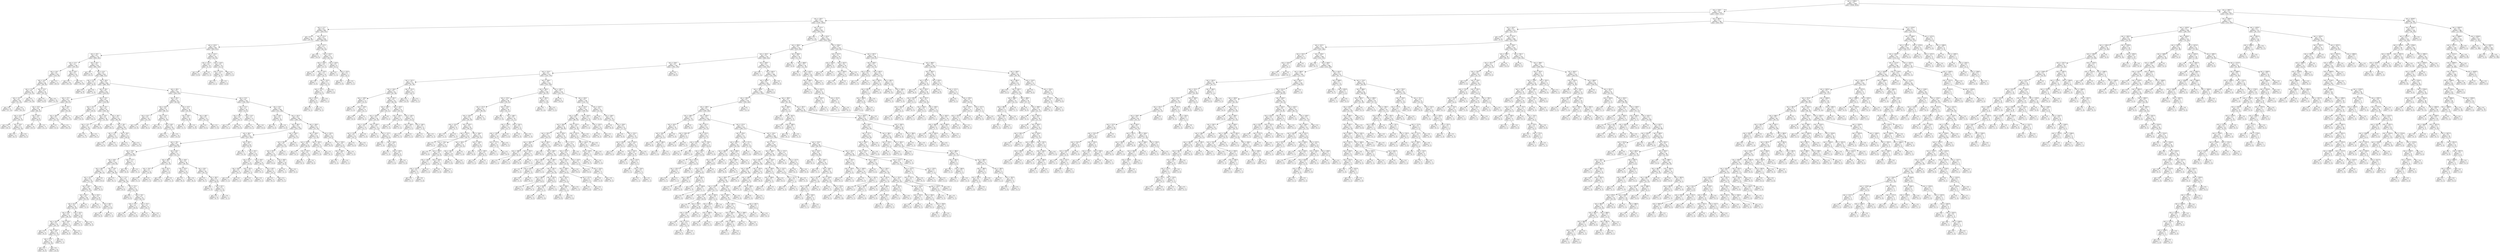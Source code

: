 digraph Tree {
node [shape=box, style="rounded", color="black", fontname=helvetica] ;
edge [fontname=helvetica] ;
0 [label="rain <= 1298.0\ngini = 0.5\nsamples = 3346\nvalue = [2599, 2614]"] ;
1 [label="rain <= 518.5\ngini = 0.5\nsamples = 2533\nvalue = [2407, 1557]"] ;
0 -> 1 [labeldistance=2.5, labelangle=45, headlabel="True"] ;
2 [label="rain <= 126.5\ngini = 0.5\nsamples = 1787\nvalue = [1797, 1003]"] ;
1 -> 2 ;
3 [label="rain <= 11.5\ngini = 0.4\nsamples = 862\nvalue = [918, 451]"] ;
2 -> 3 ;
4 [label="gini = 0.5\nsamples = 28\nvalue = [24, 26]"] ;
3 -> 4 ;
5 [label="rain <= 115.5\ngini = 0.4\nsamples = 834\nvalue = [894, 425]"] ;
3 -> 5 ;
6 [label="rain <= 110.5\ngini = 0.4\nsamples = 803\nvalue = [854, 415]"] ;
5 -> 6 ;
7 [label="rain <= 19.5\ngini = 0.4\nsamples = 777\nvalue = [838, 395]"] ;
6 -> 7 ;
8 [label="rain <= 17.5\ngini = 0.5\nsamples = 144\nvalue = [147, 81]"] ;
7 -> 8 ;
9 [label="rain <= 16.5\ngini = 0.4\nsamples = 103\nvalue = [110, 54]"] ;
8 -> 9 ;
10 [label="rain <= 14.5\ngini = 0.5\nsamples = 86\nvalue = [90, 50]"] ;
9 -> 10 ;
11 [label="rain <= 13.5\ngini = 0.4\nsamples = 66\nvalue = [70, 35]"] ;
10 -> 11 ;
12 [label="rain <= 12.5\ngini = 0.4\nsamples = 46\nvalue = [51, 25]"] ;
11 -> 12 ;
13 [label="gini = 0.4\nsamples = 27\nvalue = [27, 13]"] ;
12 -> 13 ;
14 [label="gini = 0.4\nsamples = 19\nvalue = [24, 12]"] ;
12 -> 14 ;
15 [label="gini = 0.5\nsamples = 20\nvalue = [19, 10]"] ;
11 -> 15 ;
16 [label="rain <= 15.5\ngini = 0.5\nsamples = 20\nvalue = [20, 15]"] ;
10 -> 16 ;
17 [label="gini = 0.5\nsamples = 10\nvalue = [9, 9]"] ;
16 -> 17 ;
18 [label="gini = 0.5\nsamples = 10\nvalue = [11, 6]"] ;
16 -> 18 ;
19 [label="gini = 0.3\nsamples = 17\nvalue = [20, 4]"] ;
9 -> 19 ;
20 [label="rain <= 18.5\ngini = 0.5\nsamples = 41\nvalue = [37, 27]"] ;
8 -> 20 ;
21 [label="gini = 0.5\nsamples = 20\nvalue = [19, 13]"] ;
20 -> 21 ;
22 [label="gini = 0.5\nsamples = 21\nvalue = [18, 14]"] ;
20 -> 22 ;
23 [label="rain <= 20.5\ngini = 0.4\nsamples = 633\nvalue = [691, 314]"] ;
7 -> 23 ;
24 [label="gini = 0.1\nsamples = 14\nvalue = [23, 2]"] ;
23 -> 24 ;
25 [label="rain <= 22.5\ngini = 0.4\nsamples = 619\nvalue = [668, 312]"] ;
23 -> 25 ;
26 [label="rain <= 21.5\ngini = 0.5\nsamples = 15\nvalue = [8, 9]"] ;
25 -> 26 ;
27 [label="gini = 0.5\nsamples = 10\nvalue = [6, 5]"] ;
26 -> 27 ;
28 [label="gini = 0.4\nsamples = 5\nvalue = [2, 4]"] ;
26 -> 28 ;
29 [label="rain <= 40.5\ngini = 0.4\nsamples = 604\nvalue = [660, 303]"] ;
25 -> 29 ;
30 [label="rain <= 30.5\ngini = 0.4\nsamples = 201\nvalue = [224, 87]"] ;
29 -> 30 ;
31 [label="rain <= 27.5\ngini = 0.4\nsamples = 93\nvalue = [94, 47]"] ;
30 -> 31 ;
32 [label="rain <= 25.5\ngini = 0.4\nsamples = 56\nvalue = [60, 21]"] ;
31 -> 32 ;
33 [label="rain <= 23.5\ngini = 0.4\nsamples = 31\nvalue = [30, 15]"] ;
32 -> 33 ;
34 [label="gini = 0.4\nsamples = 14\nvalue = [16, 5]"] ;
33 -> 34 ;
35 [label="rain <= 24.5\ngini = 0.5\nsamples = 17\nvalue = [14, 10]"] ;
33 -> 35 ;
36 [label="gini = 0.5\nsamples = 11\nvalue = [8, 7]"] ;
35 -> 36 ;
37 [label="gini = 0.4\nsamples = 6\nvalue = [6, 3]"] ;
35 -> 37 ;
38 [label="rain <= 26.5\ngini = 0.3\nsamples = 25\nvalue = [30, 6]"] ;
32 -> 38 ;
39 [label="gini = 0.3\nsamples = 16\nvalue = [19, 5]"] ;
38 -> 39 ;
40 [label="gini = 0.2\nsamples = 9\nvalue = [11, 1]"] ;
38 -> 40 ;
41 [label="rain <= 29.5\ngini = 0.5\nsamples = 37\nvalue = [34, 26]"] ;
31 -> 41 ;
42 [label="rain <= 28.5\ngini = 0.5\nsamples = 21\nvalue = [22, 15]"] ;
41 -> 42 ;
43 [label="gini = 0.5\nsamples = 5\nvalue = [4, 4]"] ;
42 -> 43 ;
44 [label="gini = 0.5\nsamples = 16\nvalue = [18, 11]"] ;
42 -> 44 ;
45 [label="gini = 0.5\nsamples = 16\nvalue = [12, 11]"] ;
41 -> 45 ;
46 [label="rain <= 32.5\ngini = 0.4\nsamples = 108\nvalue = [130, 40]"] ;
30 -> 46 ;
47 [label="rain <= 31.5\ngini = 0.3\nsamples = 21\nvalue = [30, 6]"] ;
46 -> 47 ;
48 [label="gini = 0.3\nsamples = 8\nvalue = [14, 4]"] ;
47 -> 48 ;
49 [label="gini = 0.2\nsamples = 13\nvalue = [16, 2]"] ;
47 -> 49 ;
50 [label="rain <= 35.5\ngini = 0.4\nsamples = 87\nvalue = [100, 34]"] ;
46 -> 50 ;
51 [label="rain <= 34.5\ngini = 0.4\nsamples = 26\nvalue = [31, 16]"] ;
50 -> 51 ;
52 [label="rain <= 33.5\ngini = 0.4\nsamples = 18\nvalue = [21, 8]"] ;
51 -> 52 ;
53 [label="gini = 0.5\nsamples = 10\nvalue = [11, 7]"] ;
52 -> 53 ;
54 [label="gini = 0.2\nsamples = 8\nvalue = [10, 1]"] ;
52 -> 54 ;
55 [label="gini = 0.5\nsamples = 8\nvalue = [10, 8]"] ;
51 -> 55 ;
56 [label="rain <= 36.5\ngini = 0.3\nsamples = 61\nvalue = [69, 18]"] ;
50 -> 56 ;
57 [label="gini = 0.1\nsamples = 13\nvalue = [20, 1]"] ;
56 -> 57 ;
58 [label="rain <= 38.5\ngini = 0.4\nsamples = 48\nvalue = [49, 17]"] ;
56 -> 58 ;
59 [label="rain <= 37.5\ngini = 0.4\nsamples = 23\nvalue = [23, 11]"] ;
58 -> 59 ;
60 [label="gini = 0.4\nsamples = 11\nvalue = [10, 5]"] ;
59 -> 60 ;
61 [label="gini = 0.4\nsamples = 12\nvalue = [13, 6]"] ;
59 -> 61 ;
62 [label="rain <= 39.5\ngini = 0.3\nsamples = 25\nvalue = [26, 6]"] ;
58 -> 62 ;
63 [label="gini = 0.3\nsamples = 9\nvalue = [11, 2]"] ;
62 -> 63 ;
64 [label="gini = 0.3\nsamples = 16\nvalue = [15, 4]"] ;
62 -> 64 ;
65 [label="rain <= 49.5\ngini = 0.4\nsamples = 403\nvalue = [436, 216]"] ;
29 -> 65 ;
66 [label="rain <= 45.5\ngini = 0.5\nsamples = 87\nvalue = [92, 60]"] ;
65 -> 66 ;
67 [label="rain <= 42.5\ngini = 0.4\nsamples = 57\nvalue = [68, 32]"] ;
66 -> 67 ;
68 [label="rain <= 41.5\ngini = 0.5\nsamples = 20\nvalue = [23, 14]"] ;
67 -> 68 ;
69 [label="gini = 0.5\nsamples = 13\nvalue = [15, 9]"] ;
68 -> 69 ;
70 [label="gini = 0.5\nsamples = 7\nvalue = [8, 5]"] ;
68 -> 70 ;
71 [label="rain <= 43.5\ngini = 0.4\nsamples = 37\nvalue = [45, 18]"] ;
67 -> 71 ;
72 [label="gini = 0.3\nsamples = 11\nvalue = [18, 5]"] ;
71 -> 72 ;
73 [label="rain <= 44.5\ngini = 0.4\nsamples = 26\nvalue = [27, 13]"] ;
71 -> 73 ;
74 [label="gini = 0.5\nsamples = 12\nvalue = [12, 7]"] ;
73 -> 74 ;
75 [label="gini = 0.4\nsamples = 14\nvalue = [15, 6]"] ;
73 -> 75 ;
76 [label="rain <= 47.5\ngini = 0.5\nsamples = 30\nvalue = [24, 28]"] ;
66 -> 76 ;
77 [label="rain <= 46.5\ngini = 0.4\nsamples = 15\nvalue = [8, 16]"] ;
76 -> 77 ;
78 [label="gini = 0.4\nsamples = 5\nvalue = [3, 7]"] ;
77 -> 78 ;
79 [label="gini = 0.5\nsamples = 10\nvalue = [5, 9]"] ;
77 -> 79 ;
80 [label="rain <= 48.5\ngini = 0.5\nsamples = 15\nvalue = [16, 12]"] ;
76 -> 80 ;
81 [label="gini = 0.4\nsamples = 7\nvalue = [9, 4]"] ;
80 -> 81 ;
82 [label="gini = 0.5\nsamples = 8\nvalue = [7, 8]"] ;
80 -> 82 ;
83 [label="rain <= 53.5\ngini = 0.4\nsamples = 316\nvalue = [344, 156]"] ;
65 -> 83 ;
84 [label="rain <= 51.5\ngini = 0.3\nsamples = 26\nvalue = [33, 8]"] ;
83 -> 84 ;
85 [label="rain <= 50.5\ngini = 0.4\nsamples = 13\nvalue = [16, 7]"] ;
84 -> 85 ;
86 [label="gini = 0.3\nsamples = 5\nvalue = [4, 1]"] ;
85 -> 86 ;
87 [label="gini = 0.4\nsamples = 8\nvalue = [12, 6]"] ;
85 -> 87 ;
88 [label="rain <= 52.5\ngini = 0.1\nsamples = 13\nvalue = [17, 1]"] ;
84 -> 88 ;
89 [label="gini = 0.1\nsamples = 10\nvalue = [13, 1]"] ;
88 -> 89 ;
90 [label="gini = 0.0\nsamples = 3\nvalue = [4, 0]"] ;
88 -> 90 ;
91 [label="rain <= 55.5\ngini = 0.4\nsamples = 290\nvalue = [311, 148]"] ;
83 -> 91 ;
92 [label="rain <= 54.5\ngini = 0.4\nsamples = 9\nvalue = [5, 10]"] ;
91 -> 92 ;
93 [label="gini = 0.4\nsamples = 5\nvalue = [2, 4]"] ;
92 -> 93 ;
94 [label="gini = 0.4\nsamples = 4\nvalue = [3, 6]"] ;
92 -> 94 ;
95 [label="rain <= 101.5\ngini = 0.4\nsamples = 281\nvalue = [306, 138]"] ;
91 -> 95 ;
96 [label="rain <= 96.5\ngini = 0.4\nsamples = 234\nvalue = [253, 119]"] ;
95 -> 96 ;
97 [label="rain <= 88.5\ngini = 0.4\nsamples = 212\nvalue = [237, 102]"] ;
96 -> 97 ;
98 [label="rain <= 78.5\ngini = 0.4\nsamples = 183\nvalue = [194, 93]"] ;
97 -> 98 ;
99 [label="rain <= 76.5\ngini = 0.4\nsamples = 126\nvalue = [141, 60]"] ;
98 -> 99 ;
100 [label="rain <= 69.5\ngini = 0.4\nsamples = 119\nvalue = [130, 59]"] ;
99 -> 100 ;
101 [label="rain <= 68.5\ngini = 0.4\nsamples = 77\nvalue = [84, 33]"] ;
100 -> 101 ;
102 [label="rain <= 67.5\ngini = 0.4\nsamples = 70\nvalue = [75, 33]"] ;
101 -> 102 ;
103 [label="rain <= 64.5\ngini = 0.4\nsamples = 68\nvalue = [75, 31]"] ;
102 -> 103 ;
104 [label="rain <= 63.5\ngini = 0.4\nsamples = 48\nvalue = [50, 25]"] ;
103 -> 104 ;
105 [label="rain <= 61.5\ngini = 0.4\nsamples = 43\nvalue = [47, 20]"] ;
104 -> 105 ;
106 [label="rain <= 59.5\ngini = 0.4\nsamples = 33\nvalue = [38, 14]"] ;
105 -> 106 ;
107 [label="rain <= 56.5\ngini = 0.4\nsamples = 24\nvalue = [26, 13]"] ;
106 -> 107 ;
108 [label="gini = 0.3\nsamples = 6\nvalue = [9, 2]"] ;
107 -> 108 ;
109 [label="rain <= 58.5\ngini = 0.5\nsamples = 18\nvalue = [17, 11]"] ;
107 -> 109 ;
110 [label="rain <= 57.5\ngini = 0.5\nsamples = 16\nvalue = [16, 10]"] ;
109 -> 110 ;
111 [label="gini = 0.5\nsamples = 6\nvalue = [6, 4]"] ;
110 -> 111 ;
112 [label="gini = 0.5\nsamples = 10\nvalue = [10, 6]"] ;
110 -> 112 ;
113 [label="gini = 0.5\nsamples = 2\nvalue = [1, 1]"] ;
109 -> 113 ;
114 [label="rain <= 60.5\ngini = 0.1\nsamples = 9\nvalue = [12, 1]"] ;
106 -> 114 ;
115 [label="gini = 0.0\nsamples = 4\nvalue = [6, 0]"] ;
114 -> 115 ;
116 [label="gini = 0.2\nsamples = 5\nvalue = [6, 1]"] ;
114 -> 116 ;
117 [label="rain <= 62.5\ngini = 0.5\nsamples = 10\nvalue = [9, 6]"] ;
105 -> 117 ;
118 [label="gini = 0.5\nsamples = 4\nvalue = [3, 3]"] ;
117 -> 118 ;
119 [label="gini = 0.4\nsamples = 6\nvalue = [6, 3]"] ;
117 -> 119 ;
120 [label="gini = 0.5\nsamples = 5\nvalue = [3, 5]"] ;
104 -> 120 ;
121 [label="rain <= 65.5\ngini = 0.3\nsamples = 20\nvalue = [25, 6]"] ;
103 -> 121 ;
122 [label="gini = 0.0\nsamples = 9\nvalue = [12, 0]"] ;
121 -> 122 ;
123 [label="rain <= 66.5\ngini = 0.4\nsamples = 11\nvalue = [13, 6]"] ;
121 -> 123 ;
124 [label="gini = 0.5\nsamples = 6\nvalue = [6, 4]"] ;
123 -> 124 ;
125 [label="gini = 0.3\nsamples = 5\nvalue = [7, 2]"] ;
123 -> 125 ;
126 [label="gini = 0.0\nsamples = 2\nvalue = [0, 2]"] ;
102 -> 126 ;
127 [label="gini = 0.0\nsamples = 7\nvalue = [9, 0]"] ;
101 -> 127 ;
128 [label="rain <= 70.5\ngini = 0.5\nsamples = 42\nvalue = [46, 26]"] ;
100 -> 128 ;
129 [label="gini = 0.5\nsamples = 7\nvalue = [6, 7]"] ;
128 -> 129 ;
130 [label="rain <= 71.5\ngini = 0.4\nsamples = 35\nvalue = [40, 19]"] ;
128 -> 130 ;
131 [label="gini = 0.0\nsamples = 4\nvalue = [8, 0]"] ;
130 -> 131 ;
132 [label="rain <= 72.5\ngini = 0.5\nsamples = 31\nvalue = [32, 19]"] ;
130 -> 132 ;
133 [label="gini = 0.5\nsamples = 6\nvalue = [4, 4]"] ;
132 -> 133 ;
134 [label="rain <= 74.5\ngini = 0.5\nsamples = 25\nvalue = [28, 15]"] ;
132 -> 134 ;
135 [label="rain <= 73.5\ngini = 0.4\nsamples = 17\nvalue = [18, 8]"] ;
134 -> 135 ;
136 [label="gini = 0.4\nsamples = 4\nvalue = [4, 2]"] ;
135 -> 136 ;
137 [label="gini = 0.4\nsamples = 13\nvalue = [14, 6]"] ;
135 -> 137 ;
138 [label="rain <= 75.5\ngini = 0.5\nsamples = 8\nvalue = [10, 7]"] ;
134 -> 138 ;
139 [label="gini = 0.5\nsamples = 6\nvalue = [8, 5]"] ;
138 -> 139 ;
140 [label="gini = 0.5\nsamples = 2\nvalue = [2, 2]"] ;
138 -> 140 ;
141 [label="rain <= 77.5\ngini = 0.2\nsamples = 7\nvalue = [11, 1]"] ;
99 -> 141 ;
142 [label="gini = 0.0\nsamples = 4\nvalue = [6, 0]"] ;
141 -> 142 ;
143 [label="gini = 0.3\nsamples = 3\nvalue = [5, 1]"] ;
141 -> 143 ;
144 [label="rain <= 82.5\ngini = 0.5\nsamples = 57\nvalue = [53, 33]"] ;
98 -> 144 ;
145 [label="rain <= 80.5\ngini = 0.5\nsamples = 19\nvalue = [15, 14]"] ;
144 -> 145 ;
146 [label="rain <= 79.5\ngini = 0.5\nsamples = 11\nvalue = [12, 8]"] ;
145 -> 146 ;
147 [label="gini = 0.5\nsamples = 5\nvalue = [5, 3]"] ;
146 -> 147 ;
148 [label="gini = 0.5\nsamples = 6\nvalue = [7, 5]"] ;
146 -> 148 ;
149 [label="rain <= 81.5\ngini = 0.4\nsamples = 8\nvalue = [3, 6]"] ;
145 -> 149 ;
150 [label="gini = 0.5\nsamples = 4\nvalue = [2, 3]"] ;
149 -> 150 ;
151 [label="gini = 0.4\nsamples = 4\nvalue = [1, 3]"] ;
149 -> 151 ;
152 [label="rain <= 84.5\ngini = 0.4\nsamples = 38\nvalue = [38, 19]"] ;
144 -> 152 ;
153 [label="rain <= 83.5\ngini = 0.3\nsamples = 10\nvalue = [14, 4]"] ;
152 -> 153 ;
154 [label="gini = 0.3\nsamples = 5\nvalue = [8, 2]"] ;
153 -> 154 ;
155 [label="gini = 0.4\nsamples = 5\nvalue = [6, 2]"] ;
153 -> 155 ;
156 [label="rain <= 85.5\ngini = 0.5\nsamples = 28\nvalue = [24, 15]"] ;
152 -> 156 ;
157 [label="gini = 0.5\nsamples = 9\nvalue = [6, 7]"] ;
156 -> 157 ;
158 [label="rain <= 86.5\ngini = 0.4\nsamples = 19\nvalue = [18, 8]"] ;
156 -> 158 ;
159 [label="gini = 0.0\nsamples = 4\nvalue = [7, 0]"] ;
158 -> 159 ;
160 [label="rain <= 87.5\ngini = 0.5\nsamples = 15\nvalue = [11, 8]"] ;
158 -> 160 ;
161 [label="gini = 0.5\nsamples = 12\nvalue = [9, 7]"] ;
160 -> 161 ;
162 [label="gini = 0.4\nsamples = 3\nvalue = [2, 1]"] ;
160 -> 162 ;
163 [label="rain <= 89.5\ngini = 0.3\nsamples = 29\nvalue = [43, 9]"] ;
97 -> 163 ;
164 [label="gini = 0.0\nsamples = 4\nvalue = [11, 0]"] ;
163 -> 164 ;
165 [label="rain <= 93.5\ngini = 0.3\nsamples = 25\nvalue = [32, 9]"] ;
163 -> 165 ;
166 [label="rain <= 91.5\ngini = 0.4\nsamples = 13\nvalue = [14, 6]"] ;
165 -> 166 ;
167 [label="rain <= 90.5\ngini = 0.4\nsamples = 8\nvalue = [10, 3]"] ;
166 -> 167 ;
168 [label="gini = 0.3\nsamples = 5\nvalue = [7, 2]"] ;
167 -> 168 ;
169 [label="gini = 0.4\nsamples = 3\nvalue = [3, 1]"] ;
167 -> 169 ;
170 [label="rain <= 92.5\ngini = 0.5\nsamples = 5\nvalue = [4, 3]"] ;
166 -> 170 ;
171 [label="gini = 0.4\nsamples = 2\nvalue = [1, 2]"] ;
170 -> 171 ;
172 [label="gini = 0.4\nsamples = 3\nvalue = [3, 1]"] ;
170 -> 172 ;
173 [label="rain <= 94.5\ngini = 0.2\nsamples = 12\nvalue = [18, 3]"] ;
165 -> 173 ;
174 [label="gini = 0.3\nsamples = 4\nvalue = [4, 1]"] ;
173 -> 174 ;
175 [label="rain <= 95.5\ngini = 0.2\nsamples = 8\nvalue = [14, 2]"] ;
173 -> 175 ;
176 [label="gini = 0.2\nsamples = 4\nvalue = [9, 1]"] ;
175 -> 176 ;
177 [label="gini = 0.3\nsamples = 4\nvalue = [5, 1]"] ;
175 -> 177 ;
178 [label="rain <= 100.5\ngini = 0.5\nsamples = 22\nvalue = [16, 17]"] ;
96 -> 178 ;
179 [label="rain <= 99.5\ngini = 0.5\nsamples = 18\nvalue = [14, 13]"] ;
178 -> 179 ;
180 [label="rain <= 97.5\ngini = 0.5\nsamples = 15\nvalue = [10, 12]"] ;
179 -> 180 ;
181 [label="gini = 0.5\nsamples = 5\nvalue = [4, 6]"] ;
180 -> 181 ;
182 [label="rain <= 98.5\ngini = 0.5\nsamples = 10\nvalue = [6, 6]"] ;
180 -> 182 ;
183 [label="gini = 0.4\nsamples = 3\nvalue = [2, 1]"] ;
182 -> 183 ;
184 [label="gini = 0.5\nsamples = 7\nvalue = [4, 5]"] ;
182 -> 184 ;
185 [label="gini = 0.3\nsamples = 3\nvalue = [4, 1]"] ;
179 -> 185 ;
186 [label="gini = 0.4\nsamples = 4\nvalue = [2, 4]"] ;
178 -> 186 ;
187 [label="rain <= 106.5\ngini = 0.4\nsamples = 47\nvalue = [53, 19]"] ;
95 -> 187 ;
188 [label="rain <= 104.5\ngini = 0.3\nsamples = 29\nvalue = [37, 10]"] ;
187 -> 188 ;
189 [label="rain <= 102.5\ngini = 0.4\nsamples = 21\nvalue = [26, 9]"] ;
188 -> 189 ;
190 [label="gini = 0.2\nsamples = 6\nvalue = [9, 1]"] ;
189 -> 190 ;
191 [label="rain <= 103.5\ngini = 0.4\nsamples = 15\nvalue = [17, 8]"] ;
189 -> 191 ;
192 [label="gini = 0.4\nsamples = 6\nvalue = [9, 3]"] ;
191 -> 192 ;
193 [label="gini = 0.5\nsamples = 9\nvalue = [8, 5]"] ;
191 -> 193 ;
194 [label="rain <= 105.5\ngini = 0.2\nsamples = 8\nvalue = [11, 1]"] ;
188 -> 194 ;
195 [label="gini = 0.0\nsamples = 4\nvalue = [7, 0]"] ;
194 -> 195 ;
196 [label="gini = 0.3\nsamples = 4\nvalue = [4, 1]"] ;
194 -> 196 ;
197 [label="rain <= 107.5\ngini = 0.5\nsamples = 18\nvalue = [16, 9]"] ;
187 -> 197 ;
198 [label="gini = 0.5\nsamples = 6\nvalue = [6, 4]"] ;
197 -> 198 ;
199 [label="rain <= 109.5\ngini = 0.4\nsamples = 12\nvalue = [10, 5]"] ;
197 -> 199 ;
200 [label="rain <= 108.5\ngini = 0.4\nsamples = 8\nvalue = [7, 3]"] ;
199 -> 200 ;
201 [label="gini = 0.4\nsamples = 5\nvalue = [5, 2]"] ;
200 -> 201 ;
202 [label="gini = 0.4\nsamples = 3\nvalue = [2, 1]"] ;
200 -> 202 ;
203 [label="gini = 0.5\nsamples = 4\nvalue = [3, 2]"] ;
199 -> 203 ;
204 [label="rain <= 112.5\ngini = 0.5\nsamples = 26\nvalue = [16, 20]"] ;
6 -> 204 ;
205 [label="rain <= 111.5\ngini = 0.4\nsamples = 10\nvalue = [5, 11]"] ;
204 -> 205 ;
206 [label="gini = 0.4\nsamples = 6\nvalue = [4, 8]"] ;
205 -> 206 ;
207 [label="gini = 0.4\nsamples = 4\nvalue = [1, 3]"] ;
205 -> 207 ;
208 [label="rain <= 114.5\ngini = 0.5\nsamples = 16\nvalue = [11, 9]"] ;
204 -> 208 ;
209 [label="rain <= 113.5\ngini = 0.5\nsamples = 12\nvalue = [8, 7]"] ;
208 -> 209 ;
210 [label="gini = 0.5\nsamples = 7\nvalue = [4, 3]"] ;
209 -> 210 ;
211 [label="gini = 0.5\nsamples = 5\nvalue = [4, 4]"] ;
209 -> 211 ;
212 [label="gini = 0.5\nsamples = 4\nvalue = [3, 2]"] ;
208 -> 212 ;
213 [label="rain <= 117.5\ngini = 0.3\nsamples = 31\nvalue = [40, 10]"] ;
5 -> 213 ;
214 [label="gini = 0.0\nsamples = 6\nvalue = [14, 0]"] ;
213 -> 214 ;
215 [label="rain <= 123.5\ngini = 0.4\nsamples = 25\nvalue = [26, 10]"] ;
213 -> 215 ;
216 [label="rain <= 118.5\ngini = 0.4\nsamples = 17\nvalue = [17, 5]"] ;
215 -> 216 ;
217 [label="gini = 0.5\nsamples = 3\nvalue = [3, 2]"] ;
216 -> 217 ;
218 [label="rain <= 119.5\ngini = 0.3\nsamples = 14\nvalue = [14, 3]"] ;
216 -> 218 ;
219 [label="gini = 0.0\nsamples = 1\nvalue = [2, 0]"] ;
218 -> 219 ;
220 [label="rain <= 122.5\ngini = 0.3\nsamples = 13\nvalue = [12, 3]"] ;
218 -> 220 ;
221 [label="rain <= 121.5\ngini = 0.4\nsamples = 11\nvalue = [10, 3]"] ;
220 -> 221 ;
222 [label="rain <= 120.5\ngini = 0.3\nsamples = 8\nvalue = [8, 2]"] ;
221 -> 222 ;
223 [label="gini = 0.3\nsamples = 3\nvalue = [4, 1]"] ;
222 -> 223 ;
224 [label="gini = 0.3\nsamples = 5\nvalue = [4, 1]"] ;
222 -> 224 ;
225 [label="gini = 0.4\nsamples = 3\nvalue = [2, 1]"] ;
221 -> 225 ;
226 [label="gini = 0.0\nsamples = 2\nvalue = [2, 0]"] ;
220 -> 226 ;
227 [label="rain <= 124.5\ngini = 0.5\nsamples = 8\nvalue = [9, 5]"] ;
215 -> 227 ;
228 [label="gini = 0.4\nsamples = 3\nvalue = [1, 3]"] ;
227 -> 228 ;
229 [label="rain <= 125.5\ngini = 0.3\nsamples = 5\nvalue = [8, 2]"] ;
227 -> 229 ;
230 [label="gini = 0.0\nsamples = 1\nvalue = [3, 0]"] ;
229 -> 230 ;
231 [label="gini = 0.4\nsamples = 4\nvalue = [5, 2]"] ;
229 -> 231 ;
232 [label="rain <= 127.5\ngini = 0.5\nsamples = 925\nvalue = [879, 552]"] ;
2 -> 232 ;
233 [label="gini = 0.3\nsamples = 15\nvalue = [5, 23]"] ;
232 -> 233 ;
234 [label="rain <= 415.5\ngini = 0.5\nsamples = 910\nvalue = [874, 529]"] ;
232 -> 234 ;
235 [label="rain <= 404.5\ngini = 0.5\nsamples = 731\nvalue = [679, 439]"] ;
234 -> 235 ;
236 [label="rain <= 243.5\ngini = 0.5\nsamples = 707\nvalue = [668, 414]"] ;
235 -> 236 ;
237 [label="rain <= 236.5\ngini = 0.5\nsamples = 334\nvalue = [342, 179]"] ;
236 -> 237 ;
238 [label="rain <= 152.5\ngini = 0.5\nsamples = 317\nvalue = [314, 179]"] ;
237 -> 238 ;
239 [label="rain <= 147.5\ngini = 0.4\nsamples = 83\nvalue = [91, 39]"] ;
238 -> 239 ;
240 [label="rain <= 130.5\ngini = 0.5\nsamples = 63\nvalue = [63, 38]"] ;
239 -> 240 ;
241 [label="rain <= 128.5\ngini = 0.3\nsamples = 13\nvalue = [15, 4]"] ;
240 -> 241 ;
242 [label="gini = 0.5\nsamples = 5\nvalue = [3, 3]"] ;
241 -> 242 ;
243 [label="rain <= 129.5\ngini = 0.1\nsamples = 8\nvalue = [12, 1]"] ;
241 -> 243 ;
244 [label="gini = 0.0\nsamples = 3\nvalue = [6, 0]"] ;
243 -> 244 ;
245 [label="gini = 0.2\nsamples = 5\nvalue = [6, 1]"] ;
243 -> 245 ;
246 [label="rain <= 141.5\ngini = 0.5\nsamples = 50\nvalue = [48, 34]"] ;
240 -> 246 ;
247 [label="rain <= 140.5\ngini = 0.5\nsamples = 27\nvalue = [24, 21]"] ;
246 -> 247 ;
248 [label="rain <= 135.5\ngini = 0.5\nsamples = 26\nvalue = [24, 19]"] ;
247 -> 248 ;
249 [label="rain <= 132.5\ngini = 0.5\nsamples = 13\nvalue = [13, 7]"] ;
248 -> 249 ;
250 [label="rain <= 131.5\ngini = 0.5\nsamples = 10\nvalue = [10, 7]"] ;
249 -> 250 ;
251 [label="gini = 0.5\nsamples = 5\nvalue = [6, 4]"] ;
250 -> 251 ;
252 [label="gini = 0.5\nsamples = 5\nvalue = [4, 3]"] ;
250 -> 252 ;
253 [label="gini = 0.0\nsamples = 3\nvalue = [3, 0]"] ;
249 -> 253 ;
254 [label="rain <= 136.5\ngini = 0.5\nsamples = 13\nvalue = [11, 12]"] ;
248 -> 254 ;
255 [label="gini = 0.2\nsamples = 4\nvalue = [1, 6]"] ;
254 -> 255 ;
256 [label="rain <= 137.5\ngini = 0.5\nsamples = 9\nvalue = [10, 6]"] ;
254 -> 256 ;
257 [label="gini = 0.0\nsamples = 1\nvalue = [1, 0]"] ;
256 -> 257 ;
258 [label="rain <= 138.5\ngini = 0.5\nsamples = 8\nvalue = [9, 6]"] ;
256 -> 258 ;
259 [label="gini = 0.4\nsamples = 2\nvalue = [1, 2]"] ;
258 -> 259 ;
260 [label="rain <= 139.5\ngini = 0.4\nsamples = 6\nvalue = [8, 4]"] ;
258 -> 260 ;
261 [label="gini = 0.0\nsamples = 2\nvalue = [3, 0]"] ;
260 -> 261 ;
262 [label="gini = 0.5\nsamples = 4\nvalue = [5, 4]"] ;
260 -> 262 ;
263 [label="gini = 0.0\nsamples = 1\nvalue = [0, 2]"] ;
247 -> 263 ;
264 [label="rain <= 143.5\ngini = 0.5\nsamples = 23\nvalue = [24, 13]"] ;
246 -> 264 ;
265 [label="rain <= 142.5\ngini = 0.3\nsamples = 9\nvalue = [14, 4]"] ;
264 -> 265 ;
266 [label="gini = 0.3\nsamples = 6\nvalue = [7, 2]"] ;
265 -> 266 ;
267 [label="gini = 0.3\nsamples = 3\nvalue = [7, 2]"] ;
265 -> 267 ;
268 [label="rain <= 145.5\ngini = 0.5\nsamples = 14\nvalue = [10, 9]"] ;
264 -> 268 ;
269 [label="rain <= 144.5\ngini = 0.5\nsamples = 5\nvalue = [3, 5]"] ;
268 -> 269 ;
270 [label="gini = 0.5\nsamples = 3\nvalue = [2, 3]"] ;
269 -> 270 ;
271 [label="gini = 0.4\nsamples = 2\nvalue = [1, 2]"] ;
269 -> 271 ;
272 [label="rain <= 146.5\ngini = 0.5\nsamples = 9\nvalue = [7, 4]"] ;
268 -> 272 ;
273 [label="gini = 0.3\nsamples = 5\nvalue = [5, 1]"] ;
272 -> 273 ;
274 [label="gini = 0.5\nsamples = 4\nvalue = [2, 3]"] ;
272 -> 274 ;
275 [label="rain <= 151.5\ngini = 0.1\nsamples = 20\nvalue = [28, 1]"] ;
239 -> 275 ;
276 [label="gini = 0.0\nsamples = 16\nvalue = [23, 0]"] ;
275 -> 276 ;
277 [label="gini = 0.3\nsamples = 4\nvalue = [5, 1]"] ;
275 -> 277 ;
278 [label="rain <= 184.5\ngini = 0.5\nsamples = 234\nvalue = [223, 140]"] ;
238 -> 278 ;
279 [label="rain <= 182.5\ngini = 0.5\nsamples = 100\nvalue = [81, 67]"] ;
278 -> 279 ;
280 [label="rain <= 172.5\ngini = 0.5\nsamples = 90\nvalue = [78, 53]"] ;
279 -> 280 ;
281 [label="rain <= 171.0\ngini = 0.5\nsamples = 61\nvalue = [46, 42]"] ;
280 -> 281 ;
282 [label="rain <= 154.5\ngini = 0.5\nsamples = 53\nvalue = [45, 29]"] ;
281 -> 282 ;
283 [label="rain <= 153.5\ngini = 0.5\nsamples = 8\nvalue = [5, 7]"] ;
282 -> 283 ;
284 [label="gini = 0.5\nsamples = 5\nvalue = [3, 5]"] ;
283 -> 284 ;
285 [label="gini = 0.5\nsamples = 3\nvalue = [2, 2]"] ;
283 -> 285 ;
286 [label="rain <= 161.5\ngini = 0.5\nsamples = 45\nvalue = [40, 22]"] ;
282 -> 286 ;
287 [label="rain <= 155.5\ngini = 0.4\nsamples = 20\nvalue = [20, 7]"] ;
286 -> 287 ;
288 [label="gini = 0.5\nsamples = 5\nvalue = [4, 3]"] ;
287 -> 288 ;
289 [label="rain <= 156.5\ngini = 0.3\nsamples = 15\nvalue = [16, 4]"] ;
287 -> 289 ;
290 [label="gini = 0.0\nsamples = 3\nvalue = [4, 0]"] ;
289 -> 290 ;
291 [label="rain <= 159.5\ngini = 0.4\nsamples = 12\nvalue = [12, 4]"] ;
289 -> 291 ;
292 [label="rain <= 158.5\ngini = 0.4\nsamples = 7\nvalue = [6, 3]"] ;
291 -> 292 ;
293 [label="rain <= 157.5\ngini = 0.4\nsamples = 4\nvalue = [3, 1]"] ;
292 -> 293 ;
294 [label="gini = 0.4\nsamples = 3\nvalue = [2, 1]"] ;
293 -> 294 ;
295 [label="gini = 0.0\nsamples = 1\nvalue = [1, 0]"] ;
293 -> 295 ;
296 [label="gini = 0.5\nsamples = 3\nvalue = [3, 2]"] ;
292 -> 296 ;
297 [label="rain <= 160.5\ngini = 0.2\nsamples = 5\nvalue = [6, 1]"] ;
291 -> 297 ;
298 [label="gini = 0.0\nsamples = 2\nvalue = [2, 0]"] ;
297 -> 298 ;
299 [label="gini = 0.3\nsamples = 3\nvalue = [4, 1]"] ;
297 -> 299 ;
300 [label="rain <= 166.5\ngini = 0.5\nsamples = 25\nvalue = [20, 15]"] ;
286 -> 300 ;
301 [label="rain <= 165.5\ngini = 0.5\nsamples = 15\nvalue = [10, 12]"] ;
300 -> 301 ;
302 [label="rain <= 162.5\ngini = 0.5\nsamples = 10\nvalue = [9, 6]"] ;
301 -> 302 ;
303 [label="gini = 0.4\nsamples = 6\nvalue = [3, 6]"] ;
302 -> 303 ;
304 [label="gini = 0.0\nsamples = 4\nvalue = [6, 0]"] ;
302 -> 304 ;
305 [label="gini = 0.2\nsamples = 5\nvalue = [1, 6]"] ;
301 -> 305 ;
306 [label="rain <= 168.5\ngini = 0.4\nsamples = 10\nvalue = [10, 3]"] ;
300 -> 306 ;
307 [label="gini = 0.0\nsamples = 4\nvalue = [4, 0]"] ;
306 -> 307 ;
308 [label="rain <= 169.5\ngini = 0.4\nsamples = 6\nvalue = [6, 3]"] ;
306 -> 308 ;
309 [label="gini = 0.4\nsamples = 4\nvalue = [5, 2]"] ;
308 -> 309 ;
310 [label="gini = 0.5\nsamples = 2\nvalue = [1, 1]"] ;
308 -> 310 ;
311 [label="gini = 0.1\nsamples = 8\nvalue = [1, 13]"] ;
281 -> 311 ;
312 [label="rain <= 176.5\ngini = 0.4\nsamples = 29\nvalue = [32, 11]"] ;
280 -> 312 ;
313 [label="gini = 0.0\nsamples = 11\nvalue = [17, 0]"] ;
312 -> 313 ;
314 [label="rain <= 180.5\ngini = 0.5\nsamples = 18\nvalue = [15, 11]"] ;
312 -> 314 ;
315 [label="rain <= 179.5\ngini = 0.5\nsamples = 14\nvalue = [12, 7]"] ;
314 -> 315 ;
316 [label="rain <= 178.5\ngini = 0.5\nsamples = 12\nvalue = [9, 7]"] ;
315 -> 316 ;
317 [label="rain <= 177.5\ngini = 0.5\nsamples = 8\nvalue = [7, 5]"] ;
316 -> 317 ;
318 [label="gini = 0.5\nsamples = 2\nvalue = [1, 1]"] ;
317 -> 318 ;
319 [label="gini = 0.5\nsamples = 6\nvalue = [6, 4]"] ;
317 -> 319 ;
320 [label="gini = 0.5\nsamples = 4\nvalue = [2, 2]"] ;
316 -> 320 ;
321 [label="gini = 0.0\nsamples = 2\nvalue = [3, 0]"] ;
315 -> 321 ;
322 [label="rain <= 181.5\ngini = 0.5\nsamples = 4\nvalue = [3, 4]"] ;
314 -> 322 ;
323 [label="gini = 0.4\nsamples = 3\nvalue = [2, 4]"] ;
322 -> 323 ;
324 [label="gini = 0.0\nsamples = 1\nvalue = [1, 0]"] ;
322 -> 324 ;
325 [label="rain <= 183.5\ngini = 0.3\nsamples = 10\nvalue = [3, 14]"] ;
279 -> 325 ;
326 [label="gini = 0.0\nsamples = 7\nvalue = [0, 12]"] ;
325 -> 326 ;
327 [label="gini = 0.5\nsamples = 3\nvalue = [3, 2]"] ;
325 -> 327 ;
328 [label="rain <= 187.5\ngini = 0.4\nsamples = 134\nvalue = [142, 73]"] ;
278 -> 328 ;
329 [label="gini = 0.0\nsamples = 6\nvalue = [10, 0]"] ;
328 -> 329 ;
330 [label="rain <= 226.5\ngini = 0.5\nsamples = 128\nvalue = [132, 73]"] ;
328 -> 330 ;
331 [label="rain <= 223.5\ngini = 0.4\nsamples = 103\nvalue = [109, 54]"] ;
330 -> 331 ;
332 [label="rain <= 218.5\ngini = 0.5\nsamples = 88\nvalue = [88, 50]"] ;
331 -> 332 ;
333 [label="rain <= 204.5\ngini = 0.4\nsamples = 78\nvalue = [82, 40]"] ;
332 -> 333 ;
334 [label="rain <= 193.5\ngini = 0.5\nsamples = 43\nvalue = [39, 27]"] ;
333 -> 334 ;
335 [label="rain <= 189.5\ngini = 0.4\nsamples = 16\nvalue = [18, 6]"] ;
334 -> 335 ;
336 [label="rain <= 188.5\ngini = 0.5\nsamples = 7\nvalue = [6, 5]"] ;
335 -> 336 ;
337 [label="gini = 0.5\nsamples = 3\nvalue = [3, 3]"] ;
336 -> 337 ;
338 [label="gini = 0.5\nsamples = 4\nvalue = [3, 2]"] ;
336 -> 338 ;
339 [label="rain <= 192.5\ngini = 0.1\nsamples = 9\nvalue = [12, 1]"] ;
335 -> 339 ;
340 [label="gini = 0.0\nsamples = 6\nvalue = [9, 0]"] ;
339 -> 340 ;
341 [label="gini = 0.4\nsamples = 3\nvalue = [3, 1]"] ;
339 -> 341 ;
342 [label="rain <= 195.5\ngini = 0.5\nsamples = 27\nvalue = [21, 21]"] ;
334 -> 342 ;
343 [label="gini = 0.0\nsamples = 3\nvalue = [0, 5]"] ;
342 -> 343 ;
344 [label="rain <= 198.5\ngini = 0.5\nsamples = 24\nvalue = [21, 16]"] ;
342 -> 344 ;
345 [label="rain <= 196.5\ngini = 0.5\nsamples = 7\nvalue = [4, 6]"] ;
344 -> 345 ;
346 [label="gini = 0.5\nsamples = 3\nvalue = [3, 2]"] ;
345 -> 346 ;
347 [label="rain <= 197.5\ngini = 0.3\nsamples = 4\nvalue = [1, 4]"] ;
345 -> 347 ;
348 [label="gini = 0.4\nsamples = 3\nvalue = [1, 2]"] ;
347 -> 348 ;
349 [label="gini = 0.0\nsamples = 1\nvalue = [0, 2]"] ;
347 -> 349 ;
350 [label="rain <= 199.5\ngini = 0.5\nsamples = 17\nvalue = [17, 10]"] ;
344 -> 350 ;
351 [label="gini = 0.0\nsamples = 1\nvalue = [1, 0]"] ;
350 -> 351 ;
352 [label="rain <= 201.5\ngini = 0.5\nsamples = 16\nvalue = [16, 10]"] ;
350 -> 352 ;
353 [label="rain <= 200.5\ngini = 0.5\nsamples = 8\nvalue = [8, 6]"] ;
352 -> 353 ;
354 [label="gini = 0.5\nsamples = 4\nvalue = [4, 3]"] ;
353 -> 354 ;
355 [label="gini = 0.5\nsamples = 4\nvalue = [4, 3]"] ;
353 -> 355 ;
356 [label="rain <= 203.5\ngini = 0.4\nsamples = 8\nvalue = [8, 4]"] ;
352 -> 356 ;
357 [label="rain <= 202.5\ngini = 0.4\nsamples = 5\nvalue = [5, 2]"] ;
356 -> 357 ;
358 [label="gini = 0.4\nsamples = 4\nvalue = [4, 2]"] ;
357 -> 358 ;
359 [label="gini = 0.0\nsamples = 1\nvalue = [1, 0]"] ;
357 -> 359 ;
360 [label="gini = 0.5\nsamples = 3\nvalue = [3, 2]"] ;
356 -> 360 ;
361 [label="rain <= 205.5\ngini = 0.4\nsamples = 35\nvalue = [43, 13]"] ;
333 -> 361 ;
362 [label="gini = 0.0\nsamples = 6\nvalue = [8, 0]"] ;
361 -> 362 ;
363 [label="rain <= 217.5\ngini = 0.4\nsamples = 29\nvalue = [35, 13]"] ;
361 -> 363 ;
364 [label="rain <= 213.5\ngini = 0.4\nsamples = 27\nvalue = [30, 13]"] ;
363 -> 364 ;
365 [label="rain <= 212.5\ngini = 0.4\nsamples = 21\nvalue = [27, 8]"] ;
364 -> 365 ;
366 [label="rain <= 208.5\ngini = 0.4\nsamples = 17\nvalue = [19, 8]"] ;
365 -> 366 ;
367 [label="rain <= 207.5\ngini = 0.4\nsamples = 9\nvalue = [12, 6]"] ;
366 -> 367 ;
368 [label="rain <= 206.5\ngini = 0.4\nsamples = 7\nvalue = [11, 4]"] ;
367 -> 368 ;
369 [label="gini = 0.4\nsamples = 6\nvalue = [9, 4]"] ;
368 -> 369 ;
370 [label="gini = 0.0\nsamples = 1\nvalue = [2, 0]"] ;
368 -> 370 ;
371 [label="gini = 0.4\nsamples = 2\nvalue = [1, 2]"] ;
367 -> 371 ;
372 [label="rain <= 211.5\ngini = 0.3\nsamples = 8\nvalue = [7, 2]"] ;
366 -> 372 ;
373 [label="gini = 0.0\nsamples = 3\nvalue = [3, 0]"] ;
372 -> 373 ;
374 [label="gini = 0.4\nsamples = 5\nvalue = [4, 2]"] ;
372 -> 374 ;
375 [label="gini = 0.0\nsamples = 4\nvalue = [8, 0]"] ;
365 -> 375 ;
376 [label="rain <= 214.5\ngini = 0.5\nsamples = 6\nvalue = [3, 5]"] ;
364 -> 376 ;
377 [label="gini = 0.0\nsamples = 2\nvalue = [0, 4]"] ;
376 -> 377 ;
378 [label="rain <= 216.5\ngini = 0.4\nsamples = 4\nvalue = [3, 1]"] ;
376 -> 378 ;
379 [label="gini = 0.0\nsamples = 3\nvalue = [3, 0]"] ;
378 -> 379 ;
380 [label="gini = 0.0\nsamples = 1\nvalue = [0, 1]"] ;
378 -> 380 ;
381 [label="gini = 0.0\nsamples = 2\nvalue = [5, 0]"] ;
363 -> 381 ;
382 [label="rain <= 222.5\ngini = 0.5\nsamples = 10\nvalue = [6, 10]"] ;
332 -> 382 ;
383 [label="rain <= 221.5\ngini = 0.5\nsamples = 9\nvalue = [6, 9]"] ;
382 -> 383 ;
384 [label="rain <= 220.5\ngini = 0.5\nsamples = 8\nvalue = [5, 9]"] ;
383 -> 384 ;
385 [label="rain <= 219.5\ngini = 0.5\nsamples = 7\nvalue = [5, 7]"] ;
384 -> 385 ;
386 [label="gini = 0.5\nsamples = 6\nvalue = [4, 7]"] ;
385 -> 386 ;
387 [label="gini = 0.0\nsamples = 1\nvalue = [1, 0]"] ;
385 -> 387 ;
388 [label="gini = 0.0\nsamples = 1\nvalue = [0, 2]"] ;
384 -> 388 ;
389 [label="gini = 0.0\nsamples = 1\nvalue = [1, 0]"] ;
383 -> 389 ;
390 [label="gini = 0.0\nsamples = 1\nvalue = [0, 1]"] ;
382 -> 390 ;
391 [label="rain <= 224.5\ngini = 0.3\nsamples = 15\nvalue = [21, 4]"] ;
331 -> 391 ;
392 [label="gini = 0.0\nsamples = 3\nvalue = [7, 0]"] ;
391 -> 392 ;
393 [label="rain <= 225.5\ngini = 0.3\nsamples = 12\nvalue = [14, 4]"] ;
391 -> 393 ;
394 [label="gini = 0.4\nsamples = 5\nvalue = [6, 2]"] ;
393 -> 394 ;
395 [label="gini = 0.3\nsamples = 7\nvalue = [8, 2]"] ;
393 -> 395 ;
396 [label="rain <= 227.5\ngini = 0.5\nsamples = 25\nvalue = [23, 19]"] ;
330 -> 396 ;
397 [label="gini = 0.0\nsamples = 1\nvalue = [0, 4]"] ;
396 -> 397 ;
398 [label="rain <= 228.5\ngini = 0.5\nsamples = 24\nvalue = [23, 15]"] ;
396 -> 398 ;
399 [label="gini = 0.0\nsamples = 3\nvalue = [6, 0]"] ;
398 -> 399 ;
400 [label="rain <= 229.5\ngini = 0.5\nsamples = 21\nvalue = [17, 15]"] ;
398 -> 400 ;
401 [label="gini = 0.0\nsamples = 2\nvalue = [0, 4]"] ;
400 -> 401 ;
402 [label="rain <= 231.5\ngini = 0.5\nsamples = 19\nvalue = [17, 11]"] ;
400 -> 402 ;
403 [label="rain <= 230.5\ngini = 0.4\nsamples = 4\nvalue = [6, 2]"] ;
402 -> 403 ;
404 [label="gini = 0.4\nsamples = 3\nvalue = [4, 2]"] ;
403 -> 404 ;
405 [label="gini = 0.0\nsamples = 1\nvalue = [2, 0]"] ;
403 -> 405 ;
406 [label="rain <= 235.5\ngini = 0.5\nsamples = 15\nvalue = [11, 9]"] ;
402 -> 406 ;
407 [label="rain <= 232.5\ngini = 0.5\nsamples = 10\nvalue = [6, 7]"] ;
406 -> 407 ;
408 [label="gini = 0.4\nsamples = 2\nvalue = [1, 2]"] ;
407 -> 408 ;
409 [label="rain <= 233.5\ngini = 0.5\nsamples = 8\nvalue = [5, 5]"] ;
407 -> 409 ;
410 [label="gini = 0.5\nsamples = 4\nvalue = [3, 3]"] ;
409 -> 410 ;
411 [label="rain <= 234.5\ngini = 0.5\nsamples = 4\nvalue = [2, 2]"] ;
409 -> 411 ;
412 [label="gini = 0.5\nsamples = 2\nvalue = [1, 1]"] ;
411 -> 412 ;
413 [label="gini = 0.5\nsamples = 2\nvalue = [1, 1]"] ;
411 -> 413 ;
414 [label="gini = 0.4\nsamples = 5\nvalue = [5, 2]"] ;
406 -> 414 ;
415 [label="gini = 0.0\nsamples = 17\nvalue = [28, 0]"] ;
237 -> 415 ;
416 [label="rain <= 244.5\ngini = 0.5\nsamples = 373\nvalue = [326, 235]"] ;
236 -> 416 ;
417 [label="gini = 0.2\nsamples = 7\nvalue = [1, 11]"] ;
416 -> 417 ;
418 [label="rain <= 402.5\ngini = 0.5\nsamples = 366\nvalue = [325, 224]"] ;
416 -> 418 ;
419 [label="rain <= 400.5\ngini = 0.5\nsamples = 361\nvalue = [317, 224]"] ;
418 -> 419 ;
420 [label="rain <= 364.0\ngini = 0.5\nsamples = 358\nvalue = [317, 220]"] ;
419 -> 420 ;
421 [label="rain <= 359.5\ngini = 0.5\nsamples = 279\nvalue = [256, 164]"] ;
420 -> 421 ;
422 [label="rain <= 249.5\ngini = 0.5\nsamples = 272\nvalue = [244, 164]"] ;
421 -> 422 ;
423 [label="rain <= 248.5\ngini = 0.5\nsamples = 19\nvalue = [12, 15]"] ;
422 -> 423 ;
424 [label="rain <= 247.5\ngini = 0.5\nsamples = 16\nvalue = [12, 11]"] ;
423 -> 424 ;
425 [label="rain <= 245.5\ngini = 0.5\nsamples = 15\nvalue = [10, 11]"] ;
424 -> 425 ;
426 [label="gini = 0.5\nsamples = 8\nvalue = [4, 6]"] ;
425 -> 426 ;
427 [label="rain <= 246.5\ngini = 0.5\nsamples = 7\nvalue = [6, 5]"] ;
425 -> 427 ;
428 [label="gini = 0.0\nsamples = 1\nvalue = [1, 0]"] ;
427 -> 428 ;
429 [label="gini = 0.5\nsamples = 6\nvalue = [5, 5]"] ;
427 -> 429 ;
430 [label="gini = 0.0\nsamples = 1\nvalue = [2, 0]"] ;
424 -> 430 ;
431 [label="gini = 0.0\nsamples = 3\nvalue = [0, 4]"] ;
423 -> 431 ;
432 [label="rain <= 259.5\ngini = 0.5\nsamples = 253\nvalue = [232, 149]"] ;
422 -> 432 ;
433 [label="rain <= 251.5\ngini = 0.4\nsamples = 30\nvalue = [34, 12]"] ;
432 -> 433 ;
434 [label="rain <= 250.5\ngini = 0.5\nsamples = 6\nvalue = [7, 5]"] ;
433 -> 434 ;
435 [label="gini = 0.0\nsamples = 2\nvalue = [4, 0]"] ;
434 -> 435 ;
436 [label="gini = 0.5\nsamples = 4\nvalue = [3, 5]"] ;
434 -> 436 ;
437 [label="rain <= 253.5\ngini = 0.3\nsamples = 24\nvalue = [27, 7]"] ;
433 -> 437 ;
438 [label="rain <= 252.5\ngini = 0.2\nsamples = 7\nvalue = [9, 1]"] ;
437 -> 438 ;
439 [label="gini = 0.2\nsamples = 6\nvalue = [8, 1]"] ;
438 -> 439 ;
440 [label="gini = 0.0\nsamples = 1\nvalue = [1, 0]"] ;
438 -> 440 ;
441 [label="rain <= 258.5\ngini = 0.4\nsamples = 17\nvalue = [18, 6]"] ;
437 -> 441 ;
442 [label="rain <= 254.5\ngini = 0.4\nsamples = 15\nvalue = [15, 6]"] ;
441 -> 442 ;
443 [label="gini = 0.5\nsamples = 3\nvalue = [3, 2]"] ;
442 -> 443 ;
444 [label="rain <= 257.0\ngini = 0.4\nsamples = 12\nvalue = [12, 4]"] ;
442 -> 444 ;
445 [label="rain <= 255.5\ngini = 0.4\nsamples = 9\nvalue = [10, 3]"] ;
444 -> 445 ;
446 [label="gini = 0.4\nsamples = 4\nvalue = [3, 1]"] ;
445 -> 446 ;
447 [label="gini = 0.3\nsamples = 5\nvalue = [7, 2]"] ;
445 -> 447 ;
448 [label="gini = 0.4\nsamples = 3\nvalue = [2, 1]"] ;
444 -> 448 ;
449 [label="gini = 0.0\nsamples = 2\nvalue = [3, 0]"] ;
441 -> 449 ;
450 [label="rain <= 273.5\ngini = 0.5\nsamples = 223\nvalue = [198, 137]"] ;
432 -> 450 ;
451 [label="rain <= 270.5\ngini = 0.5\nsamples = 35\nvalue = [25, 31]"] ;
450 -> 451 ;
452 [label="rain <= 267.5\ngini = 0.5\nsamples = 29\nvalue = [24, 16]"] ;
451 -> 452 ;
453 [label="rain <= 266.5\ngini = 0.5\nsamples = 15\nvalue = [9, 13]"] ;
452 -> 453 ;
454 [label="rain <= 265.5\ngini = 0.5\nsamples = 13\nvalue = [8, 8]"] ;
453 -> 454 ;
455 [label="rain <= 261.5\ngini = 0.5\nsamples = 11\nvalue = [6, 8]"] ;
454 -> 455 ;
456 [label="rain <= 260.5\ngini = 0.5\nsamples = 5\nvalue = [4, 3]"] ;
455 -> 456 ;
457 [label="gini = 0.5\nsamples = 3\nvalue = [2, 3]"] ;
456 -> 457 ;
458 [label="gini = 0.0\nsamples = 2\nvalue = [2, 0]"] ;
456 -> 458 ;
459 [label="rain <= 262.5\ngini = 0.4\nsamples = 6\nvalue = [2, 5]"] ;
455 -> 459 ;
460 [label="gini = 0.3\nsamples = 4\nvalue = [1, 4]"] ;
459 -> 460 ;
461 [label="rain <= 264.0\ngini = 0.5\nsamples = 2\nvalue = [1, 1]"] ;
459 -> 461 ;
462 [label="gini = 0.0\nsamples = 1\nvalue = [1, 0]"] ;
461 -> 462 ;
463 [label="gini = 0.0\nsamples = 1\nvalue = [0, 1]"] ;
461 -> 463 ;
464 [label="gini = 0.0\nsamples = 2\nvalue = [2, 0]"] ;
454 -> 464 ;
465 [label="gini = 0.3\nsamples = 2\nvalue = [1, 5]"] ;
453 -> 465 ;
466 [label="rain <= 269.5\ngini = 0.3\nsamples = 14\nvalue = [15, 3]"] ;
452 -> 466 ;
467 [label="rain <= 268.5\ngini = 0.1\nsamples = 10\nvalue = [12, 1]"] ;
466 -> 467 ;
468 [label="gini = 0.0\nsamples = 4\nvalue = [6, 0]"] ;
467 -> 468 ;
469 [label="gini = 0.2\nsamples = 6\nvalue = [6, 1]"] ;
467 -> 469 ;
470 [label="gini = 0.5\nsamples = 4\nvalue = [3, 2]"] ;
466 -> 470 ;
471 [label="rain <= 271.5\ngini = 0.1\nsamples = 6\nvalue = [1, 15]"] ;
451 -> 471 ;
472 [label="gini = 0.2\nsamples = 2\nvalue = [1, 6]"] ;
471 -> 472 ;
473 [label="gini = 0.0\nsamples = 4\nvalue = [0, 9]"] ;
471 -> 473 ;
474 [label="rain <= 319.5\ngini = 0.5\nsamples = 188\nvalue = [173, 106]"] ;
450 -> 474 ;
475 [label="rain <= 313.5\ngini = 0.4\nsamples = 104\nvalue = [109, 52]"] ;
474 -> 475 ;
476 [label="rain <= 306.5\ngini = 0.5\nsamples = 93\nvalue = [95, 50]"] ;
475 -> 476 ;
477 [label="rain <= 297.5\ngini = 0.4\nsamples = 76\nvalue = [83, 39]"] ;
476 -> 477 ;
478 [label="rain <= 295.5\ngini = 0.5\nsamples = 62\nvalue = [61, 36]"] ;
477 -> 478 ;
479 [label="rain <= 284.5\ngini = 0.5\nsamples = 60\nvalue = [61, 33]"] ;
478 -> 479 ;
480 [label="rain <= 279.5\ngini = 0.5\nsamples = 27\nvalue = [23, 17]"] ;
479 -> 480 ;
481 [label="rain <= 275.5\ngini = 0.4\nsamples = 20\nvalue = [20, 8]"] ;
480 -> 481 ;
482 [label="gini = 0.0\nsamples = 2\nvalue = [2, 0]"] ;
481 -> 482 ;
483 [label="rain <= 278.5\ngini = 0.4\nsamples = 18\nvalue = [18, 8]"] ;
481 -> 483 ;
484 [label="rain <= 276.5\ngini = 0.4\nsamples = 14\nvalue = [15, 6]"] ;
483 -> 484 ;
485 [label="gini = 0.4\nsamples = 5\nvalue = [4, 2]"] ;
484 -> 485 ;
486 [label="rain <= 277.5\ngini = 0.4\nsamples = 9\nvalue = [11, 4]"] ;
484 -> 486 ;
487 [label="gini = 0.4\nsamples = 6\nvalue = [8, 3]"] ;
486 -> 487 ;
488 [label="gini = 0.4\nsamples = 3\nvalue = [3, 1]"] ;
486 -> 488 ;
489 [label="gini = 0.5\nsamples = 4\nvalue = [3, 2]"] ;
483 -> 489 ;
490 [label="rain <= 283.5\ngini = 0.4\nsamples = 7\nvalue = [3, 9]"] ;
480 -> 490 ;
491 [label="rain <= 282.0\ngini = 0.3\nsamples = 4\nvalue = [1, 5]"] ;
490 -> 491 ;
492 [label="rain <= 280.5\ngini = 0.4\nsamples = 3\nvalue = [1, 3]"] ;
491 -> 492 ;
493 [label="gini = 0.0\nsamples = 1\nvalue = [0, 1]"] ;
492 -> 493 ;
494 [label="gini = 0.4\nsamples = 2\nvalue = [1, 2]"] ;
492 -> 494 ;
495 [label="gini = 0.0\nsamples = 1\nvalue = [0, 2]"] ;
491 -> 495 ;
496 [label="gini = 0.4\nsamples = 3\nvalue = [2, 4]"] ;
490 -> 496 ;
497 [label="rain <= 293.5\ngini = 0.4\nsamples = 33\nvalue = [38, 16]"] ;
479 -> 497 ;
498 [label="rain <= 290.5\ngini = 0.4\nsamples = 28\nvalue = [35, 12]"] ;
497 -> 498 ;
499 [label="rain <= 287.5\ngini = 0.3\nsamples = 21\nvalue = [26, 7]"] ;
498 -> 499 ;
500 [label="rain <= 285.5\ngini = 0.4\nsamples = 13\nvalue = [12, 6]"] ;
499 -> 500 ;
501 [label="gini = 0.3\nsamples = 5\nvalue = [7, 2]"] ;
500 -> 501 ;
502 [label="rain <= 286.5\ngini = 0.5\nsamples = 8\nvalue = [5, 4]"] ;
500 -> 502 ;
503 [label="gini = 0.4\nsamples = 3\nvalue = [1, 2]"] ;
502 -> 503 ;
504 [label="gini = 0.4\nsamples = 5\nvalue = [4, 2]"] ;
502 -> 504 ;
505 [label="rain <= 288.5\ngini = 0.1\nsamples = 8\nvalue = [14, 1]"] ;
499 -> 505 ;
506 [label="gini = 0.2\nsamples = 4\nvalue = [7, 1]"] ;
505 -> 506 ;
507 [label="gini = 0.0\nsamples = 4\nvalue = [7, 0]"] ;
505 -> 507 ;
508 [label="rain <= 291.5\ngini = 0.5\nsamples = 7\nvalue = [9, 5]"] ;
498 -> 508 ;
509 [label="gini = 0.5\nsamples = 3\nvalue = [3, 2]"] ;
508 -> 509 ;
510 [label="gini = 0.4\nsamples = 4\nvalue = [6, 3]"] ;
508 -> 510 ;
511 [label="gini = 0.5\nsamples = 5\nvalue = [3, 4]"] ;
497 -> 511 ;
512 [label="gini = 0.0\nsamples = 2\nvalue = [0, 3]"] ;
478 -> 512 ;
513 [label="rain <= 303.0\ngini = 0.2\nsamples = 14\nvalue = [22, 3]"] ;
477 -> 513 ;
514 [label="rain <= 298.5\ngini = 0.3\nsamples = 10\nvalue = [14, 3]"] ;
513 -> 514 ;
515 [label="gini = 0.3\nsamples = 5\nvalue = [7, 2]"] ;
514 -> 515 ;
516 [label="rain <= 300.5\ngini = 0.2\nsamples = 5\nvalue = [7, 1]"] ;
514 -> 516 ;
517 [label="gini = 0.0\nsamples = 1\nvalue = [1, 0]"] ;
516 -> 517 ;
518 [label="gini = 0.2\nsamples = 4\nvalue = [6, 1]"] ;
516 -> 518 ;
519 [label="gini = 0.0\nsamples = 4\nvalue = [8, 0]"] ;
513 -> 519 ;
520 [label="rain <= 310.5\ngini = 0.5\nsamples = 17\nvalue = [12, 11]"] ;
476 -> 520 ;
521 [label="rain <= 309.5\ngini = 0.4\nsamples = 6\nvalue = [2, 5]"] ;
520 -> 521 ;
522 [label="rain <= 308.0\ngini = 0.5\nsamples = 4\nvalue = [2, 3]"] ;
521 -> 522 ;
523 [label="gini = 0.4\nsamples = 2\nvalue = [1, 2]"] ;
522 -> 523 ;
524 [label="gini = 0.5\nsamples = 2\nvalue = [1, 1]"] ;
522 -> 524 ;
525 [label="gini = 0.0\nsamples = 2\nvalue = [0, 2]"] ;
521 -> 525 ;
526 [label="rain <= 312.5\ngini = 0.5\nsamples = 11\nvalue = [10, 6]"] ;
520 -> 526 ;
527 [label="rain <= 311.5\ngini = 0.4\nsamples = 7\nvalue = [7, 3]"] ;
526 -> 527 ;
528 [label="gini = 0.5\nsamples = 3\nvalue = [2, 2]"] ;
527 -> 528 ;
529 [label="gini = 0.3\nsamples = 4\nvalue = [5, 1]"] ;
527 -> 529 ;
530 [label="gini = 0.5\nsamples = 4\nvalue = [3, 3]"] ;
526 -> 530 ;
531 [label="rain <= 315.0\ngini = 0.2\nsamples = 11\nvalue = [14, 2]"] ;
475 -> 531 ;
532 [label="gini = 0.0\nsamples = 3\nvalue = [4, 0]"] ;
531 -> 532 ;
533 [label="rain <= 317.0\ngini = 0.3\nsamples = 8\nvalue = [10, 2]"] ;
531 -> 533 ;
534 [label="gini = 0.4\nsamples = 4\nvalue = [6, 2]"] ;
533 -> 534 ;
535 [label="gini = 0.0\nsamples = 4\nvalue = [4, 0]"] ;
533 -> 535 ;
536 [label="rain <= 333.5\ngini = 0.5\nsamples = 84\nvalue = [64, 54]"] ;
474 -> 536 ;
537 [label="rain <= 323.5\ngini = 0.4\nsamples = 28\nvalue = [14, 28]"] ;
536 -> 537 ;
538 [label="gini = 0.0\nsamples = 3\nvalue = [0, 5]"] ;
537 -> 538 ;
539 [label="rain <= 324.5\ngini = 0.5\nsamples = 25\nvalue = [14, 23]"] ;
537 -> 539 ;
540 [label="gini = 0.4\nsamples = 2\nvalue = [3, 1]"] ;
539 -> 540 ;
541 [label="rain <= 328.5\ngini = 0.4\nsamples = 23\nvalue = [11, 22]"] ;
539 -> 541 ;
542 [label="rain <= 327.5\ngini = 0.4\nsamples = 9\nvalue = [3, 10]"] ;
541 -> 542 ;
543 [label="rain <= 325.5\ngini = 0.4\nsamples = 8\nvalue = [3, 7]"] ;
542 -> 543 ;
544 [label="gini = 0.3\nsamples = 4\nvalue = [1, 4]"] ;
543 -> 544 ;
545 [label="rain <= 326.5\ngini = 0.5\nsamples = 4\nvalue = [2, 3]"] ;
543 -> 545 ;
546 [label="gini = 0.5\nsamples = 2\nvalue = [1, 1]"] ;
545 -> 546 ;
547 [label="gini = 0.4\nsamples = 2\nvalue = [1, 2]"] ;
545 -> 547 ;
548 [label="gini = 0.0\nsamples = 1\nvalue = [0, 3]"] ;
542 -> 548 ;
549 [label="rain <= 330.0\ngini = 0.5\nsamples = 14\nvalue = [8, 12]"] ;
541 -> 549 ;
550 [label="gini = 0.4\nsamples = 4\nvalue = [3, 1]"] ;
549 -> 550 ;
551 [label="rain <= 332.0\ngini = 0.4\nsamples = 10\nvalue = [5, 11]"] ;
549 -> 551 ;
552 [label="gini = 0.0\nsamples = 1\nvalue = [0, 1]"] ;
551 -> 552 ;
553 [label="gini = 0.4\nsamples = 9\nvalue = [5, 10]"] ;
551 -> 553 ;
554 [label="rain <= 343.5\ngini = 0.5\nsamples = 56\nvalue = [50, 26]"] ;
536 -> 554 ;
555 [label="rain <= 335.5\ngini = 0.3\nsamples = 19\nvalue = [23, 6]"] ;
554 -> 555 ;
556 [label="rain <= 334.5\ngini = 0.5\nsamples = 5\nvalue = [5, 4]"] ;
555 -> 556 ;
557 [label="gini = 0.3\nsamples = 3\nvalue = [4, 1]"] ;
556 -> 557 ;
558 [label="gini = 0.4\nsamples = 2\nvalue = [1, 3]"] ;
556 -> 558 ;
559 [label="rain <= 340.0\ngini = 0.2\nsamples = 14\nvalue = [18, 2]"] ;
555 -> 559 ;
560 [label="gini = 0.0\nsamples = 7\nvalue = [11, 0]"] ;
559 -> 560 ;
561 [label="rain <= 341.5\ngini = 0.3\nsamples = 7\nvalue = [7, 2]"] ;
559 -> 561 ;
562 [label="gini = 0.0\nsamples = 1\nvalue = [0, 1]"] ;
561 -> 562 ;
563 [label="rain <= 342.5\ngini = 0.2\nsamples = 6\nvalue = [7, 1]"] ;
561 -> 563 ;
564 [label="gini = 0.3\nsamples = 4\nvalue = [5, 1]"] ;
563 -> 564 ;
565 [label="gini = 0.0\nsamples = 2\nvalue = [2, 0]"] ;
563 -> 565 ;
566 [label="rain <= 345.0\ngini = 0.5\nsamples = 37\nvalue = [27, 20]"] ;
554 -> 566 ;
567 [label="gini = 0.4\nsamples = 5\nvalue = [2, 6]"] ;
566 -> 567 ;
568 [label="rain <= 350.5\ngini = 0.5\nsamples = 32\nvalue = [25, 14]"] ;
566 -> 568 ;
569 [label="rain <= 347.0\ngini = 0.4\nsamples = 13\nvalue = [11, 4]"] ;
568 -> 569 ;
570 [label="gini = 0.5\nsamples = 4\nvalue = [2, 2]"] ;
569 -> 570 ;
571 [label="rain <= 348.5\ngini = 0.3\nsamples = 9\nvalue = [9, 2]"] ;
569 -> 571 ;
572 [label="gini = 0.0\nsamples = 2\nvalue = [3, 0]"] ;
571 -> 572 ;
573 [label="rain <= 349.5\ngini = 0.4\nsamples = 7\nvalue = [6, 2]"] ;
571 -> 573 ;
574 [label="gini = 0.4\nsamples = 3\nvalue = [2, 1]"] ;
573 -> 574 ;
575 [label="gini = 0.3\nsamples = 4\nvalue = [4, 1]"] ;
573 -> 575 ;
576 [label="rain <= 352.5\ngini = 0.5\nsamples = 19\nvalue = [14, 10]"] ;
568 -> 576 ;
577 [label="rain <= 351.5\ngini = 0.4\nsamples = 6\nvalue = [3, 6]"] ;
576 -> 577 ;
578 [label="gini = 0.5\nsamples = 5\nvalue = [3, 5]"] ;
577 -> 578 ;
579 [label="gini = 0.0\nsamples = 1\nvalue = [0, 1]"] ;
577 -> 579 ;
580 [label="rain <= 355.0\ngini = 0.4\nsamples = 13\nvalue = [11, 4]"] ;
576 -> 580 ;
581 [label="rain <= 353.5\ngini = 0.2\nsamples = 7\nvalue = [7, 1]"] ;
580 -> 581 ;
582 [label="gini = 0.0\nsamples = 3\nvalue = [3, 0]"] ;
581 -> 582 ;
583 [label="gini = 0.3\nsamples = 4\nvalue = [4, 1]"] ;
581 -> 583 ;
584 [label="rain <= 356.5\ngini = 0.5\nsamples = 6\nvalue = [4, 3]"] ;
580 -> 584 ;
585 [label="gini = 0.0\nsamples = 1\nvalue = [0, 1]"] ;
584 -> 585 ;
586 [label="rain <= 358.0\ngini = 0.4\nsamples = 5\nvalue = [4, 2]"] ;
584 -> 586 ;
587 [label="gini = 0.4\nsamples = 2\nvalue = [2, 1]"] ;
586 -> 587 ;
588 [label="gini = 0.4\nsamples = 3\nvalue = [2, 1]"] ;
586 -> 588 ;
589 [label="gini = 0.0\nsamples = 7\nvalue = [12, 0]"] ;
421 -> 589 ;
590 [label="rain <= 369.5\ngini = 0.5\nsamples = 79\nvalue = [61, 56]"] ;
420 -> 590 ;
591 [label="rain <= 366.0\ngini = 0.3\nsamples = 9\nvalue = [2, 11]"] ;
590 -> 591 ;
592 [label="gini = 0.0\nsamples = 3\nvalue = [0, 6]"] ;
591 -> 592 ;
593 [label="rain <= 367.5\ngini = 0.4\nsamples = 6\nvalue = [2, 5]"] ;
591 -> 593 ;
594 [label="gini = 0.4\nsamples = 3\nvalue = [1, 2]"] ;
593 -> 594 ;
595 [label="rain <= 368.5\ngini = 0.4\nsamples = 3\nvalue = [1, 3]"] ;
593 -> 595 ;
596 [label="gini = 0.0\nsamples = 1\nvalue = [0, 1]"] ;
595 -> 596 ;
597 [label="gini = 0.4\nsamples = 2\nvalue = [1, 2]"] ;
595 -> 597 ;
598 [label="rain <= 397.5\ngini = 0.5\nsamples = 70\nvalue = [59, 45]"] ;
590 -> 598 ;
599 [label="rain <= 394.0\ngini = 0.5\nsamples = 67\nvalue = [56, 45]"] ;
598 -> 599 ;
600 [label="rain <= 378.5\ngini = 0.5\nsamples = 57\nvalue = [50, 36]"] ;
599 -> 600 ;
601 [label="rain <= 377.5\ngini = 0.5\nsamples = 25\nvalue = [18, 18]"] ;
600 -> 601 ;
602 [label="rain <= 376.5\ngini = 0.5\nsamples = 21\nvalue = [16, 14]"] ;
601 -> 602 ;
603 [label="rain <= 375.5\ngini = 0.5\nsamples = 19\nvalue = [13, 14]"] ;
602 -> 603 ;
604 [label="rain <= 373.5\ngini = 0.5\nsamples = 16\nvalue = [12, 11]"] ;
603 -> 604 ;
605 [label="rain <= 372.5\ngini = 0.5\nsamples = 9\nvalue = [5, 7]"] ;
604 -> 605 ;
606 [label="rain <= 371.5\ngini = 0.5\nsamples = 7\nvalue = [5, 4]"] ;
605 -> 606 ;
607 [label="rain <= 370.5\ngini = 0.5\nsamples = 6\nvalue = [4, 4]"] ;
606 -> 607 ;
608 [label="gini = 0.5\nsamples = 4\nvalue = [3, 3]"] ;
607 -> 608 ;
609 [label="gini = 0.5\nsamples = 2\nvalue = [1, 1]"] ;
607 -> 609 ;
610 [label="gini = 0.0\nsamples = 1\nvalue = [1, 0]"] ;
606 -> 610 ;
611 [label="gini = 0.0\nsamples = 2\nvalue = [0, 3]"] ;
605 -> 611 ;
612 [label="rain <= 374.5\ngini = 0.5\nsamples = 7\nvalue = [7, 4]"] ;
604 -> 612 ;
613 [label="gini = 0.4\nsamples = 4\nvalue = [4, 2]"] ;
612 -> 613 ;
614 [label="gini = 0.5\nsamples = 3\nvalue = [3, 2]"] ;
612 -> 614 ;
615 [label="gini = 0.4\nsamples = 3\nvalue = [1, 3]"] ;
603 -> 615 ;
616 [label="gini = 0.0\nsamples = 2\nvalue = [3, 0]"] ;
602 -> 616 ;
617 [label="gini = 0.4\nsamples = 4\nvalue = [2, 4]"] ;
601 -> 617 ;
618 [label="rain <= 380.5\ngini = 0.5\nsamples = 32\nvalue = [32, 18]"] ;
600 -> 618 ;
619 [label="rain <= 379.5\ngini = 0.3\nsamples = 7\nvalue = [11, 2]"] ;
618 -> 619 ;
620 [label="gini = 0.4\nsamples = 4\nvalue = [6, 2]"] ;
619 -> 620 ;
621 [label="gini = 0.0\nsamples = 3\nvalue = [5, 0]"] ;
619 -> 621 ;
622 [label="rain <= 381.5\ngini = 0.5\nsamples = 25\nvalue = [21, 16]"] ;
618 -> 622 ;
623 [label="gini = 0.0\nsamples = 1\nvalue = [0, 3]"] ;
622 -> 623 ;
624 [label="rain <= 386.0\ngini = 0.5\nsamples = 24\nvalue = [21, 13]"] ;
622 -> 624 ;
625 [label="rain <= 382.5\ngini = 0.5\nsamples = 9\nvalue = [5, 6]"] ;
624 -> 625 ;
626 [label="gini = 0.4\nsamples = 4\nvalue = [3, 1]"] ;
625 -> 626 ;
627 [label="rain <= 384.0\ngini = 0.4\nsamples = 5\nvalue = [2, 5]"] ;
625 -> 627 ;
628 [label="gini = 0.0\nsamples = 1\nvalue = [0, 1]"] ;
627 -> 628 ;
629 [label="gini = 0.4\nsamples = 4\nvalue = [2, 4]"] ;
627 -> 629 ;
630 [label="rain <= 389.5\ngini = 0.4\nsamples = 15\nvalue = [16, 7]"] ;
624 -> 630 ;
631 [label="rain <= 388.5\ngini = 0.3\nsamples = 6\nvalue = [8, 2]"] ;
630 -> 631 ;
632 [label="rain <= 387.5\ngini = 0.4\nsamples = 4\nvalue = [5, 2]"] ;
631 -> 632 ;
633 [label="gini = 0.0\nsamples = 1\nvalue = [1, 0]"] ;
632 -> 633 ;
634 [label="gini = 0.4\nsamples = 3\nvalue = [4, 2]"] ;
632 -> 634 ;
635 [label="gini = 0.0\nsamples = 2\nvalue = [3, 0]"] ;
631 -> 635 ;
636 [label="rain <= 390.5\ngini = 0.5\nsamples = 9\nvalue = [8, 5]"] ;
630 -> 636 ;
637 [label="gini = 0.4\nsamples = 3\nvalue = [1, 2]"] ;
636 -> 637 ;
638 [label="rain <= 392.5\ngini = 0.4\nsamples = 6\nvalue = [7, 3]"] ;
636 -> 638 ;
639 [label="gini = 0.0\nsamples = 2\nvalue = [3, 0]"] ;
638 -> 639 ;
640 [label="gini = 0.5\nsamples = 4\nvalue = [4, 3]"] ;
638 -> 640 ;
641 [label="rain <= 395.5\ngini = 0.5\nsamples = 10\nvalue = [6, 9]"] ;
599 -> 641 ;
642 [label="gini = 0.4\nsamples = 5\nvalue = [2, 4]"] ;
641 -> 642 ;
643 [label="rain <= 396.5\ngini = 0.5\nsamples = 5\nvalue = [4, 5]"] ;
641 -> 643 ;
644 [label="gini = 0.5\nsamples = 3\nvalue = [3, 3]"] ;
643 -> 644 ;
645 [label="gini = 0.4\nsamples = 2\nvalue = [1, 2]"] ;
643 -> 645 ;
646 [label="gini = 0.0\nsamples = 3\nvalue = [3, 0]"] ;
598 -> 646 ;
647 [label="gini = 0.0\nsamples = 3\nvalue = [0, 4]"] ;
419 -> 647 ;
648 [label="gini = 0.0\nsamples = 5\nvalue = [8, 0]"] ;
418 -> 648 ;
649 [label="rain <= 406.5\ngini = 0.4\nsamples = 24\nvalue = [11, 25]"] ;
235 -> 649 ;
650 [label="gini = 0.0\nsamples = 6\nvalue = [0, 6]"] ;
649 -> 650 ;
651 [label="rain <= 408.0\ngini = 0.5\nsamples = 18\nvalue = [11, 19]"] ;
649 -> 651 ;
652 [label="gini = 0.0\nsamples = 2\nvalue = [4, 0]"] ;
651 -> 652 ;
653 [label="rain <= 414.5\ngini = 0.4\nsamples = 16\nvalue = [7, 19]"] ;
651 -> 653 ;
654 [label="rain <= 409.5\ngini = 0.3\nsamples = 12\nvalue = [4, 17]"] ;
653 -> 654 ;
655 [label="gini = 0.5\nsamples = 4\nvalue = [2, 3]"] ;
654 -> 655 ;
656 [label="rain <= 411.5\ngini = 0.2\nsamples = 8\nvalue = [2, 14]"] ;
654 -> 656 ;
657 [label="rain <= 410.5\ngini = 0.1\nsamples = 5\nvalue = [1, 12]"] ;
656 -> 657 ;
658 [label="gini = 0.0\nsamples = 1\nvalue = [0, 5]"] ;
657 -> 658 ;
659 [label="gini = 0.2\nsamples = 4\nvalue = [1, 7]"] ;
657 -> 659 ;
660 [label="rain <= 413.0\ngini = 0.4\nsamples = 3\nvalue = [1, 2]"] ;
656 -> 660 ;
661 [label="gini = 0.5\nsamples = 2\nvalue = [1, 1]"] ;
660 -> 661 ;
662 [label="gini = 0.0\nsamples = 1\nvalue = [0, 1]"] ;
660 -> 662 ;
663 [label="gini = 0.5\nsamples = 4\nvalue = [3, 2]"] ;
653 -> 663 ;
664 [label="rain <= 436.0\ngini = 0.4\nsamples = 179\nvalue = [195, 90]"] ;
234 -> 664 ;
665 [label="rain <= 417.5\ngini = 0.1\nsamples = 30\nvalue = [50, 3]"] ;
664 -> 665 ;
666 [label="rain <= 416.5\ngini = 0.4\nsamples = 6\nvalue = [5, 2]"] ;
665 -> 666 ;
667 [label="gini = 0.4\nsamples = 3\nvalue = [2, 1]"] ;
666 -> 667 ;
668 [label="gini = 0.4\nsamples = 3\nvalue = [3, 1]"] ;
666 -> 668 ;
669 [label="rain <= 427.5\ngini = 0.0\nsamples = 24\nvalue = [45, 1]"] ;
665 -> 669 ;
670 [label="rain <= 426.0\ngini = 0.1\nsamples = 13\nvalue = [19, 1]"] ;
669 -> 670 ;
671 [label="gini = 0.0\nsamples = 11\nvalue = [17, 0]"] ;
670 -> 671 ;
672 [label="gini = 0.4\nsamples = 2\nvalue = [2, 1]"] ;
670 -> 672 ;
673 [label="gini = 0.0\nsamples = 11\nvalue = [26, 0]"] ;
669 -> 673 ;
674 [label="rain <= 447.5\ngini = 0.5\nsamples = 149\nvalue = [145, 87]"] ;
664 -> 674 ;
675 [label="rain <= 438.5\ngini = 0.5\nsamples = 29\nvalue = [19, 31]"] ;
674 -> 675 ;
676 [label="rain <= 437.5\ngini = 0.4\nsamples = 8\nvalue = [9, 4]"] ;
675 -> 676 ;
677 [label="gini = 0.5\nsamples = 4\nvalue = [3, 3]"] ;
676 -> 677 ;
678 [label="gini = 0.2\nsamples = 4\nvalue = [6, 1]"] ;
676 -> 678 ;
679 [label="rain <= 443.5\ngini = 0.4\nsamples = 21\nvalue = [10, 27]"] ;
675 -> 679 ;
680 [label="rain <= 442.5\ngini = 0.5\nsamples = 8\nvalue = [6, 9]"] ;
679 -> 680 ;
681 [label="rain <= 441.5\ngini = 0.5\nsamples = 7\nvalue = [5, 9]"] ;
680 -> 681 ;
682 [label="rain <= 440.0\ngini = 0.5\nsamples = 6\nvalue = [5, 8]"] ;
681 -> 682 ;
683 [label="gini = 0.4\nsamples = 4\nvalue = [3, 6]"] ;
682 -> 683 ;
684 [label="gini = 0.5\nsamples = 2\nvalue = [2, 2]"] ;
682 -> 684 ;
685 [label="gini = 0.0\nsamples = 1\nvalue = [0, 1]"] ;
681 -> 685 ;
686 [label="gini = 0.0\nsamples = 1\nvalue = [1, 0]"] ;
680 -> 686 ;
687 [label="rain <= 445.5\ngini = 0.3\nsamples = 13\nvalue = [4, 18]"] ;
679 -> 687 ;
688 [label="gini = 0.0\nsamples = 6\nvalue = [0, 12]"] ;
687 -> 688 ;
689 [label="rain <= 446.5\ngini = 0.5\nsamples = 7\nvalue = [4, 6]"] ;
687 -> 689 ;
690 [label="gini = 0.4\nsamples = 3\nvalue = [1, 2]"] ;
689 -> 690 ;
691 [label="gini = 0.5\nsamples = 4\nvalue = [3, 4]"] ;
689 -> 691 ;
692 [label="rain <= 480.5\ngini = 0.4\nsamples = 120\nvalue = [126, 56]"] ;
674 -> 692 ;
693 [label="rain <= 465.5\ngini = 0.4\nsamples = 60\nvalue = [70, 22]"] ;
692 -> 693 ;
694 [label="rain <= 451.5\ngini = 0.5\nsamples = 33\nvalue = [28, 15]"] ;
693 -> 694 ;
695 [label="gini = 0.0\nsamples = 5\nvalue = [8, 0]"] ;
694 -> 695 ;
696 [label="rain <= 455.5\ngini = 0.5\nsamples = 28\nvalue = [20, 15]"] ;
694 -> 696 ;
697 [label="rain <= 453.5\ngini = 0.4\nsamples = 5\nvalue = [2, 5]"] ;
696 -> 697 ;
698 [label="rain <= 452.5\ngini = 0.5\nsamples = 3\nvalue = [2, 2]"] ;
697 -> 698 ;
699 [label="gini = 0.4\nsamples = 2\nvalue = [1, 2]"] ;
698 -> 699 ;
700 [label="gini = 0.0\nsamples = 1\nvalue = [1, 0]"] ;
698 -> 700 ;
701 [label="gini = 0.0\nsamples = 2\nvalue = [0, 3]"] ;
697 -> 701 ;
702 [label="rain <= 457.5\ngini = 0.5\nsamples = 23\nvalue = [18, 10]"] ;
696 -> 702 ;
703 [label="rain <= 456.5\ngini = 0.4\nsamples = 6\nvalue = [5, 2]"] ;
702 -> 703 ;
704 [label="gini = 0.4\nsamples = 3\nvalue = [2, 1]"] ;
703 -> 704 ;
705 [label="gini = 0.4\nsamples = 3\nvalue = [3, 1]"] ;
703 -> 705 ;
706 [label="rain <= 458.5\ngini = 0.5\nsamples = 17\nvalue = [13, 8]"] ;
702 -> 706 ;
707 [label="gini = 0.0\nsamples = 1\nvalue = [0, 1]"] ;
706 -> 707 ;
708 [label="rain <= 463.5\ngini = 0.5\nsamples = 16\nvalue = [13, 7]"] ;
706 -> 708 ;
709 [label="rain <= 460.0\ngini = 0.4\nsamples = 8\nvalue = [7, 3]"] ;
708 -> 709 ;
710 [label="gini = 0.5\nsamples = 4\nvalue = [3, 2]"] ;
709 -> 710 ;
711 [label="rain <= 462.0\ngini = 0.3\nsamples = 4\nvalue = [4, 1]"] ;
709 -> 711 ;
712 [label="gini = 0.4\nsamples = 3\nvalue = [3, 1]"] ;
711 -> 712 ;
713 [label="gini = 0.0\nsamples = 1\nvalue = [1, 0]"] ;
711 -> 713 ;
714 [label="rain <= 464.5\ngini = 0.5\nsamples = 8\nvalue = [6, 4]"] ;
708 -> 714 ;
715 [label="gini = 0.5\nsamples = 6\nvalue = [5, 3]"] ;
714 -> 715 ;
716 [label="gini = 0.5\nsamples = 2\nvalue = [1, 1]"] ;
714 -> 716 ;
717 [label="rain <= 470.5\ngini = 0.2\nsamples = 27\nvalue = [42, 7]"] ;
693 -> 717 ;
718 [label="gini = 0.0\nsamples = 10\nvalue = [16, 0]"] ;
717 -> 718 ;
719 [label="rain <= 471.5\ngini = 0.3\nsamples = 17\nvalue = [26, 7]"] ;
717 -> 719 ;
720 [label="gini = 0.0\nsamples = 1\nvalue = [0, 3]"] ;
719 -> 720 ;
721 [label="rain <= 476.5\ngini = 0.2\nsamples = 16\nvalue = [26, 4]"] ;
719 -> 721 ;
722 [label="rain <= 474.5\ngini = 0.1\nsamples = 11\nvalue = [19, 1]"] ;
721 -> 722 ;
723 [label="rain <= 473.0\ngini = 0.2\nsamples = 5\nvalue = [6, 1]"] ;
722 -> 723 ;
724 [label="gini = 0.0\nsamples = 2\nvalue = [2, 0]"] ;
723 -> 724 ;
725 [label="gini = 0.3\nsamples = 3\nvalue = [4, 1]"] ;
723 -> 725 ;
726 [label="gini = 0.0\nsamples = 6\nvalue = [13, 0]"] ;
722 -> 726 ;
727 [label="rain <= 477.5\ngini = 0.4\nsamples = 5\nvalue = [7, 3]"] ;
721 -> 727 ;
728 [label="gini = 0.0\nsamples = 2\nvalue = [0, 3]"] ;
727 -> 728 ;
729 [label="gini = 0.0\nsamples = 3\nvalue = [7, 0]"] ;
727 -> 729 ;
730 [label="rain <= 508.5\ngini = 0.5\nsamples = 60\nvalue = [56, 34]"] ;
692 -> 730 ;
731 [label="rain <= 482.5\ngini = 0.5\nsamples = 45\nvalue = [37, 31]"] ;
730 -> 731 ;
732 [label="gini = 0.0\nsamples = 2\nvalue = [0, 2]"] ;
731 -> 732 ;
733 [label="rain <= 487.5\ngini = 0.5\nsamples = 43\nvalue = [37, 29]"] ;
731 -> 733 ;
734 [label="rain <= 486.5\ngini = 0.5\nsamples = 14\nvalue = [10, 12]"] ;
733 -> 734 ;
735 [label="rain <= 485.5\ngini = 0.5\nsamples = 9\nvalue = [7, 5]"] ;
734 -> 735 ;
736 [label="rain <= 484.5\ngini = 0.5\nsamples = 8\nvalue = [6, 5]"] ;
735 -> 736 ;
737 [label="gini = 0.5\nsamples = 5\nvalue = [5, 3]"] ;
736 -> 737 ;
738 [label="gini = 0.4\nsamples = 3\nvalue = [1, 2]"] ;
736 -> 738 ;
739 [label="gini = 0.0\nsamples = 1\nvalue = [1, 0]"] ;
735 -> 739 ;
740 [label="gini = 0.4\nsamples = 5\nvalue = [3, 7]"] ;
734 -> 740 ;
741 [label="rain <= 489.5\ngini = 0.5\nsamples = 29\nvalue = [27, 17]"] ;
733 -> 741 ;
742 [label="gini = 0.0\nsamples = 4\nvalue = [6, 0]"] ;
741 -> 742 ;
743 [label="rain <= 490.5\ngini = 0.5\nsamples = 25\nvalue = [21, 17]"] ;
741 -> 743 ;
744 [label="gini = 0.0\nsamples = 1\nvalue = [0, 2]"] ;
743 -> 744 ;
745 [label="rain <= 491.5\ngini = 0.5\nsamples = 24\nvalue = [21, 15]"] ;
743 -> 745 ;
746 [label="gini = 0.0\nsamples = 2\nvalue = [5, 0]"] ;
745 -> 746 ;
747 [label="rain <= 493.5\ngini = 0.5\nsamples = 22\nvalue = [16, 15]"] ;
745 -> 747 ;
748 [label="rain <= 492.5\ngini = 0.3\nsamples = 3\nvalue = [1, 4]"] ;
747 -> 748 ;
749 [label="gini = 0.0\nsamples = 1\nvalue = [0, 1]"] ;
748 -> 749 ;
750 [label="gini = 0.4\nsamples = 2\nvalue = [1, 3]"] ;
748 -> 750 ;
751 [label="rain <= 503.0\ngini = 0.5\nsamples = 19\nvalue = [15, 11]"] ;
747 -> 751 ;
752 [label="rain <= 499.5\ngini = 0.3\nsamples = 8\nvalue = [8, 2]"] ;
751 -> 752 ;
753 [label="rain <= 498.5\ngini = 0.4\nsamples = 4\nvalue = [4, 2]"] ;
752 -> 753 ;
754 [label="gini = 0.0\nsamples = 2\nvalue = [2, 0]"] ;
753 -> 754 ;
755 [label="gini = 0.5\nsamples = 2\nvalue = [2, 2]"] ;
753 -> 755 ;
756 [label="gini = 0.0\nsamples = 4\nvalue = [4, 0]"] ;
752 -> 756 ;
757 [label="rain <= 507.5\ngini = 0.5\nsamples = 11\nvalue = [7, 9]"] ;
751 -> 757 ;
758 [label="rain <= 504.5\ngini = 0.5\nsamples = 7\nvalue = [5, 5]"] ;
757 -> 758 ;
759 [label="gini = 0.5\nsamples = 3\nvalue = [3, 3]"] ;
758 -> 759 ;
760 [label="rain <= 506.0\ngini = 0.5\nsamples = 4\nvalue = [2, 2]"] ;
758 -> 760 ;
761 [label="gini = 0.5\nsamples = 2\nvalue = [1, 1]"] ;
760 -> 761 ;
762 [label="gini = 0.5\nsamples = 2\nvalue = [1, 1]"] ;
760 -> 762 ;
763 [label="gini = 0.4\nsamples = 4\nvalue = [2, 4]"] ;
757 -> 763 ;
764 [label="rain <= 514.5\ngini = 0.2\nsamples = 15\nvalue = [19, 3]"] ;
730 -> 764 ;
765 [label="gini = 0.0\nsamples = 7\nvalue = [9, 0]"] ;
764 -> 765 ;
766 [label="rain <= 516.5\ngini = 0.4\nsamples = 8\nvalue = [10, 3]"] ;
764 -> 766 ;
767 [label="rain <= 515.5\ngini = 0.4\nsamples = 6\nvalue = [6, 3]"] ;
766 -> 767 ;
768 [label="gini = 0.3\nsamples = 3\nvalue = [4, 1]"] ;
767 -> 768 ;
769 [label="gini = 0.5\nsamples = 3\nvalue = [2, 2]"] ;
767 -> 769 ;
770 [label="gini = 0.0\nsamples = 2\nvalue = [4, 0]"] ;
766 -> 770 ;
771 [label="rain <= 897.5\ngini = 0.5\nsamples = 746\nvalue = [610, 554]"] ;
1 -> 771 ;
772 [label="rain <= 522.5\ngini = 0.5\nsamples = 473\nvalue = [417, 327]"] ;
771 -> 772 ;
773 [label="gini = 0.0\nsamples = 5\nvalue = [0, 9]"] ;
772 -> 773 ;
774 [label="rain <= 727.0\ngini = 0.5\nsamples = 468\nvalue = [417, 318]"] ;
772 -> 774 ;
775 [label="rain <= 527.5\ngini = 0.5\nsamples = 275\nvalue = [222, 198]"] ;
774 -> 775 ;
776 [label="rain <= 525.5\ngini = 0.2\nsamples = 6\nvalue = [10, 1]"] ;
775 -> 776 ;
777 [label="rain <= 524.0\ngini = 0.3\nsamples = 3\nvalue = [4, 1]"] ;
776 -> 777 ;
778 [label="gini = 0.0\nsamples = 2\nvalue = [4, 0]"] ;
777 -> 778 ;
779 [label="gini = 0.0\nsamples = 1\nvalue = [0, 1]"] ;
777 -> 779 ;
780 [label="gini = 0.0\nsamples = 3\nvalue = [6, 0]"] ;
776 -> 780 ;
781 [label="rain <= 529.0\ngini = 0.5\nsamples = 269\nvalue = [212, 197]"] ;
775 -> 781 ;
782 [label="gini = 0.0\nsamples = 3\nvalue = [0, 7]"] ;
781 -> 782 ;
783 [label="rain <= 644.5\ngini = 0.5\nsamples = 266\nvalue = [212, 190]"] ;
781 -> 783 ;
784 [label="rain <= 566.0\ngini = 0.5\nsamples = 169\nvalue = [151, 113]"] ;
783 -> 784 ;
785 [label="rain <= 562.0\ngini = 0.5\nsamples = 60\nvalue = [45, 51]"] ;
784 -> 785 ;
786 [label="rain <= 557.5\ngini = 0.5\nsamples = 53\nvalue = [43, 40]"] ;
785 -> 786 ;
787 [label="rain <= 553.0\ngini = 0.5\nsamples = 45\nvalue = [33, 35]"] ;
786 -> 787 ;
788 [label="rain <= 551.5\ngini = 0.5\nsamples = 41\nvalue = [32, 31]"] ;
787 -> 788 ;
789 [label="rain <= 538.5\ngini = 0.5\nsamples = 40\nvalue = [30, 31]"] ;
788 -> 789 ;
790 [label="rain <= 537.5\ngini = 0.5\nsamples = 16\nvalue = [12, 8]"] ;
789 -> 790 ;
791 [label="rain <= 533.5\ngini = 0.5\nsamples = 14\nvalue = [9, 8]"] ;
790 -> 791 ;
792 [label="rain <= 532.5\ngini = 0.5\nsamples = 8\nvalue = [6, 4]"] ;
791 -> 792 ;
793 [label="rain <= 530.5\ngini = 0.5\nsamples = 6\nvalue = [4, 4]"] ;
792 -> 793 ;
794 [label="gini = 0.5\nsamples = 2\nvalue = [1, 1]"] ;
793 -> 794 ;
795 [label="rain <= 531.5\ngini = 0.5\nsamples = 4\nvalue = [3, 3]"] ;
793 -> 795 ;
796 [label="gini = 0.5\nsamples = 2\nvalue = [1, 1]"] ;
795 -> 796 ;
797 [label="gini = 0.5\nsamples = 2\nvalue = [2, 2]"] ;
795 -> 797 ;
798 [label="gini = 0.0\nsamples = 2\nvalue = [2, 0]"] ;
792 -> 798 ;
799 [label="rain <= 535.5\ngini = 0.5\nsamples = 6\nvalue = [3, 4]"] ;
791 -> 799 ;
800 [label="rain <= 534.5\ngini = 0.4\nsamples = 3\nvalue = [1, 3]"] ;
799 -> 800 ;
801 [label="gini = 0.4\nsamples = 2\nvalue = [1, 2]"] ;
800 -> 801 ;
802 [label="gini = 0.0\nsamples = 1\nvalue = [0, 1]"] ;
800 -> 802 ;
803 [label="rain <= 536.5\ngini = 0.4\nsamples = 3\nvalue = [2, 1]"] ;
799 -> 803 ;
804 [label="gini = 0.0\nsamples = 1\nvalue = [1, 0]"] ;
803 -> 804 ;
805 [label="gini = 0.5\nsamples = 2\nvalue = [1, 1]"] ;
803 -> 805 ;
806 [label="gini = 0.0\nsamples = 2\nvalue = [3, 0]"] ;
790 -> 806 ;
807 [label="rain <= 542.5\ngini = 0.5\nsamples = 24\nvalue = [18, 23]"] ;
789 -> 807 ;
808 [label="rain <= 541.5\ngini = 0.2\nsamples = 5\nvalue = [1, 7]"] ;
807 -> 808 ;
809 [label="rain <= 540.5\ngini = 0.4\nsamples = 3\nvalue = [1, 3]"] ;
808 -> 809 ;
810 [label="gini = 0.0\nsamples = 2\nvalue = [0, 3]"] ;
809 -> 810 ;
811 [label="gini = 0.0\nsamples = 1\nvalue = [1, 0]"] ;
809 -> 811 ;
812 [label="gini = 0.0\nsamples = 2\nvalue = [0, 4]"] ;
808 -> 812 ;
813 [label="rain <= 549.5\ngini = 0.5\nsamples = 19\nvalue = [17, 16]"] ;
807 -> 813 ;
814 [label="rain <= 548.5\ngini = 0.5\nsamples = 11\nvalue = [12, 7]"] ;
813 -> 814 ;
815 [label="rain <= 546.5\ngini = 0.5\nsamples = 7\nvalue = [5, 6]"] ;
814 -> 815 ;
816 [label="rain <= 544.0\ngini = 0.4\nsamples = 5\nvalue = [5, 2]"] ;
815 -> 816 ;
817 [label="gini = 0.5\nsamples = 3\nvalue = [3, 2]"] ;
816 -> 817 ;
818 [label="gini = 0.0\nsamples = 2\nvalue = [2, 0]"] ;
816 -> 818 ;
819 [label="gini = 0.0\nsamples = 2\nvalue = [0, 4]"] ;
815 -> 819 ;
820 [label="gini = 0.2\nsamples = 4\nvalue = [7, 1]"] ;
814 -> 820 ;
821 [label="rain <= 550.5\ngini = 0.5\nsamples = 8\nvalue = [5, 9]"] ;
813 -> 821 ;
822 [label="gini = 0.4\nsamples = 4\nvalue = [2, 5]"] ;
821 -> 822 ;
823 [label="gini = 0.5\nsamples = 4\nvalue = [3, 4]"] ;
821 -> 823 ;
824 [label="gini = 0.0\nsamples = 1\nvalue = [2, 0]"] ;
788 -> 824 ;
825 [label="rain <= 555.0\ngini = 0.3\nsamples = 4\nvalue = [1, 4]"] ;
787 -> 825 ;
826 [label="gini = 0.0\nsamples = 1\nvalue = [0, 1]"] ;
825 -> 826 ;
827 [label="rain <= 556.5\ngini = 0.4\nsamples = 3\nvalue = [1, 3]"] ;
825 -> 827 ;
828 [label="gini = 0.4\nsamples = 2\nvalue = [1, 2]"] ;
827 -> 828 ;
829 [label="gini = 0.0\nsamples = 1\nvalue = [0, 1]"] ;
827 -> 829 ;
830 [label="rain <= 560.5\ngini = 0.4\nsamples = 8\nvalue = [10, 5]"] ;
786 -> 830 ;
831 [label="gini = 0.0\nsamples = 4\nvalue = [6, 0]"] ;
830 -> 831 ;
832 [label="gini = 0.5\nsamples = 4\nvalue = [4, 5]"] ;
830 -> 832 ;
833 [label="rain <= 564.5\ngini = 0.3\nsamples = 7\nvalue = [2, 11]"] ;
785 -> 833 ;
834 [label="gini = 0.0\nsamples = 5\nvalue = [0, 9]"] ;
833 -> 834 ;
835 [label="gini = 0.5\nsamples = 2\nvalue = [2, 2]"] ;
833 -> 835 ;
836 [label="rain <= 641.0\ngini = 0.5\nsamples = 109\nvalue = [106, 62]"] ;
784 -> 836 ;
837 [label="rain <= 611.0\ngini = 0.5\nsamples = 106\nvalue = [99, 62]"] ;
836 -> 837 ;
838 [label="rain <= 569.0\ngini = 0.4\nsamples = 57\nvalue = [63, 29]"] ;
837 -> 838 ;
839 [label="gini = 0.0\nsamples = 2\nvalue = [6, 0]"] ;
838 -> 839 ;
840 [label="rain <= 571.5\ngini = 0.4\nsamples = 55\nvalue = [57, 29]"] ;
838 -> 840 ;
841 [label="gini = 0.0\nsamples = 2\nvalue = [0, 4]"] ;
840 -> 841 ;
842 [label="rain <= 589.5\ngini = 0.4\nsamples = 53\nvalue = [57, 25]"] ;
840 -> 842 ;
843 [label="rain <= 587.5\ngini = 0.5\nsamples = 24\nvalue = [19, 13]"] ;
842 -> 843 ;
844 [label="rain <= 584.5\ngini = 0.5\nsamples = 22\nvalue = [19, 11]"] ;
843 -> 844 ;
845 [label="rain <= 582.5\ngini = 0.4\nsamples = 16\nvalue = [15, 7]"] ;
844 -> 845 ;
846 [label="rain <= 581.0\ngini = 0.5\nsamples = 12\nvalue = [9, 7]"] ;
845 -> 846 ;
847 [label="rain <= 578.5\ngini = 0.5\nsamples = 11\nvalue = [9, 5]"] ;
846 -> 847 ;
848 [label="rain <= 575.5\ngini = 0.5\nsamples = 9\nvalue = [7, 5]"] ;
847 -> 848 ;
849 [label="rain <= 572.5\ngini = 0.4\nsamples = 4\nvalue = [4, 2]"] ;
848 -> 849 ;
850 [label="gini = 0.5\nsamples = 2\nvalue = [2, 2]"] ;
849 -> 850 ;
851 [label="gini = 0.0\nsamples = 2\nvalue = [2, 0]"] ;
849 -> 851 ;
852 [label="rain <= 576.5\ngini = 0.5\nsamples = 5\nvalue = [3, 3]"] ;
848 -> 852 ;
853 [label="gini = 0.5\nsamples = 2\nvalue = [1, 1]"] ;
852 -> 853 ;
854 [label="gini = 0.5\nsamples = 3\nvalue = [2, 2]"] ;
852 -> 854 ;
855 [label="gini = 0.0\nsamples = 2\nvalue = [2, 0]"] ;
847 -> 855 ;
856 [label="gini = 0.0\nsamples = 1\nvalue = [0, 2]"] ;
846 -> 856 ;
857 [label="gini = 0.0\nsamples = 4\nvalue = [6, 0]"] ;
845 -> 857 ;
858 [label="rain <= 585.5\ngini = 0.5\nsamples = 6\nvalue = [4, 4]"] ;
844 -> 858 ;
859 [label="gini = 0.5\nsamples = 4\nvalue = [3, 3]"] ;
858 -> 859 ;
860 [label="gini = 0.5\nsamples = 2\nvalue = [1, 1]"] ;
858 -> 860 ;
861 [label="gini = 0.0\nsamples = 2\nvalue = [0, 2]"] ;
843 -> 861 ;
862 [label="rain <= 604.5\ngini = 0.4\nsamples = 29\nvalue = [38, 12]"] ;
842 -> 862 ;
863 [label="rain <= 598.0\ngini = 0.2\nsamples = 18\nvalue = [25, 4]"] ;
862 -> 863 ;
864 [label="rain <= 592.5\ngini = 0.4\nsamples = 10\nvalue = [10, 4]"] ;
863 -> 864 ;
865 [label="gini = 0.0\nsamples = 4\nvalue = [7, 0]"] ;
864 -> 865 ;
866 [label="rain <= 594.0\ngini = 0.5\nsamples = 6\nvalue = [3, 4]"] ;
864 -> 866 ;
867 [label="gini = 0.4\nsamples = 3\nvalue = [1, 3]"] ;
866 -> 867 ;
868 [label="rain <= 596.0\ngini = 0.4\nsamples = 3\nvalue = [2, 1]"] ;
866 -> 868 ;
869 [label="gini = 0.0\nsamples = 1\nvalue = [1, 0]"] ;
868 -> 869 ;
870 [label="gini = 0.5\nsamples = 2\nvalue = [1, 1]"] ;
868 -> 870 ;
871 [label="gini = 0.0\nsamples = 8\nvalue = [15, 0]"] ;
863 -> 871 ;
872 [label="rain <= 605.5\ngini = 0.5\nsamples = 11\nvalue = [13, 8]"] ;
862 -> 872 ;
873 [label="gini = 0.4\nsamples = 4\nvalue = [2, 4]"] ;
872 -> 873 ;
874 [label="rain <= 606.5\ngini = 0.4\nsamples = 7\nvalue = [11, 4]"] ;
872 -> 874 ;
875 [label="gini = 0.4\nsamples = 2\nvalue = [4, 2]"] ;
874 -> 875 ;
876 [label="rain <= 609.0\ngini = 0.3\nsamples = 5\nvalue = [7, 2]"] ;
874 -> 876 ;
877 [label="gini = 0.0\nsamples = 2\nvalue = [3, 0]"] ;
876 -> 877 ;
878 [label="gini = 0.4\nsamples = 3\nvalue = [4, 2]"] ;
876 -> 878 ;
879 [label="rain <= 618.5\ngini = 0.5\nsamples = 49\nvalue = [36, 33]"] ;
837 -> 879 ;
880 [label="rain <= 616.5\ngini = 0.4\nsamples = 19\nvalue = [8, 20]"] ;
879 -> 880 ;
881 [label="rain <= 614.5\ngini = 0.4\nsamples = 13\nvalue = [4, 13]"] ;
880 -> 881 ;
882 [label="rain <= 612.5\ngini = 0.4\nsamples = 9\nvalue = [3, 7]"] ;
881 -> 882 ;
883 [label="gini = 0.4\nsamples = 4\nvalue = [1, 3]"] ;
882 -> 883 ;
884 [label="rain <= 613.5\ngini = 0.4\nsamples = 5\nvalue = [2, 4]"] ;
882 -> 884 ;
885 [label="gini = 0.4\nsamples = 2\nvalue = [1, 2]"] ;
884 -> 885 ;
886 [label="gini = 0.4\nsamples = 3\nvalue = [1, 2]"] ;
884 -> 886 ;
887 [label="rain <= 615.5\ngini = 0.2\nsamples = 4\nvalue = [1, 6]"] ;
881 -> 887 ;
888 [label="gini = 0.3\nsamples = 3\nvalue = [1, 5]"] ;
887 -> 888 ;
889 [label="gini = 0.0\nsamples = 1\nvalue = [0, 1]"] ;
887 -> 889 ;
890 [label="rain <= 617.5\ngini = 0.5\nsamples = 6\nvalue = [4, 7]"] ;
880 -> 890 ;
891 [label="gini = 0.5\nsamples = 5\nvalue = [4, 6]"] ;
890 -> 891 ;
892 [label="gini = 0.0\nsamples = 1\nvalue = [0, 1]"] ;
890 -> 892 ;
893 [label="rain <= 622.5\ngini = 0.4\nsamples = 30\nvalue = [28, 13]"] ;
879 -> 893 ;
894 [label="gini = 0.0\nsamples = 5\nvalue = [7, 0]"] ;
893 -> 894 ;
895 [label="rain <= 639.5\ngini = 0.5\nsamples = 25\nvalue = [21, 13]"] ;
893 -> 895 ;
896 [label="rain <= 628.5\ngini = 0.5\nsamples = 24\nvalue = [21, 12]"] ;
895 -> 896 ;
897 [label="rain <= 625.0\ngini = 0.5\nsamples = 6\nvalue = [3, 4]"] ;
896 -> 897 ;
898 [label="rain <= 623.5\ngini = 0.4\nsamples = 4\nvalue = [3, 1]"] ;
897 -> 898 ;
899 [label="gini = 0.5\nsamples = 2\nvalue = [1, 1]"] ;
898 -> 899 ;
900 [label="gini = 0.0\nsamples = 2\nvalue = [2, 0]"] ;
898 -> 900 ;
901 [label="gini = 0.0\nsamples = 2\nvalue = [0, 3]"] ;
897 -> 901 ;
902 [label="rain <= 631.5\ngini = 0.4\nsamples = 18\nvalue = [18, 8]"] ;
896 -> 902 ;
903 [label="rain <= 629.5\ngini = 0.3\nsamples = 7\nvalue = [9, 2]"] ;
902 -> 903 ;
904 [label="gini = 0.4\nsamples = 2\nvalue = [3, 1]"] ;
903 -> 904 ;
905 [label="rain <= 630.5\ngini = 0.2\nsamples = 5\nvalue = [6, 1]"] ;
903 -> 905 ;
906 [label="gini = 0.0\nsamples = 2\nvalue = [3, 0]"] ;
905 -> 906 ;
907 [label="gini = 0.4\nsamples = 3\nvalue = [3, 1]"] ;
905 -> 907 ;
908 [label="rain <= 637.5\ngini = 0.5\nsamples = 11\nvalue = [9, 6]"] ;
902 -> 908 ;
909 [label="rain <= 636.0\ngini = 0.5\nsamples = 7\nvalue = [5, 5]"] ;
908 -> 909 ;
910 [label="rain <= 634.0\ngini = 0.5\nsamples = 6\nvalue = [5, 4]"] ;
909 -> 910 ;
911 [label="rain <= 632.5\ngini = 0.5\nsamples = 5\nvalue = [4, 4]"] ;
910 -> 911 ;
912 [label="gini = 0.4\nsamples = 2\nvalue = [2, 1]"] ;
911 -> 912 ;
913 [label="gini = 0.5\nsamples = 3\nvalue = [2, 3]"] ;
911 -> 913 ;
914 [label="gini = 0.0\nsamples = 1\nvalue = [1, 0]"] ;
910 -> 914 ;
915 [label="gini = 0.0\nsamples = 1\nvalue = [0, 1]"] ;
909 -> 915 ;
916 [label="rain <= 638.5\ngini = 0.3\nsamples = 4\nvalue = [4, 1]"] ;
908 -> 916 ;
917 [label="gini = 0.0\nsamples = 2\nvalue = [3, 0]"] ;
916 -> 917 ;
918 [label="gini = 0.5\nsamples = 2\nvalue = [1, 1]"] ;
916 -> 918 ;
919 [label="gini = 0.0\nsamples = 1\nvalue = [0, 1]"] ;
895 -> 919 ;
920 [label="gini = 0.0\nsamples = 3\nvalue = [7, 0]"] ;
836 -> 920 ;
921 [label="rain <= 652.5\ngini = 0.5\nsamples = 97\nvalue = [61, 77]"] ;
783 -> 921 ;
922 [label="rain <= 648.0\ngini = 0.1\nsamples = 11\nvalue = [1, 13]"] ;
921 -> 922 ;
923 [label="gini = 0.0\nsamples = 6\nvalue = [0, 7]"] ;
922 -> 923 ;
924 [label="rain <= 650.0\ngini = 0.2\nsamples = 5\nvalue = [1, 6]"] ;
922 -> 924 ;
925 [label="gini = 0.5\nsamples = 2\nvalue = [1, 1]"] ;
924 -> 925 ;
926 [label="gini = 0.0\nsamples = 3\nvalue = [0, 5]"] ;
924 -> 926 ;
927 [label="rain <= 714.5\ngini = 0.5\nsamples = 86\nvalue = [60, 64]"] ;
921 -> 927 ;
928 [label="rain <= 686.5\ngini = 0.5\nsamples = 62\nvalue = [48, 40]"] ;
927 -> 928 ;
929 [label="rain <= 681.5\ngini = 0.5\nsamples = 36\nvalue = [21, 29]"] ;
928 -> 929 ;
930 [label="rain <= 670.5\ngini = 0.5\nsamples = 32\nvalue = [21, 24]"] ;
929 -> 930 ;
931 [label="rain <= 666.5\ngini = 0.5\nsamples = 28\nvalue = [16, 24]"] ;
930 -> 931 ;
932 [label="rain <= 662.5\ngini = 0.5\nsamples = 23\nvalue = [16, 16]"] ;
931 -> 932 ;
933 [label="rain <= 658.5\ngini = 0.5\nsamples = 17\nvalue = [9, 13]"] ;
932 -> 933 ;
934 [label="rain <= 657.5\ngini = 0.5\nsamples = 7\nvalue = [6, 4]"] ;
933 -> 934 ;
935 [label="rain <= 656.5\ngini = 0.5\nsamples = 6\nvalue = [3, 4]"] ;
934 -> 935 ;
936 [label="rain <= 653.5\ngini = 0.4\nsamples = 4\nvalue = [3, 1]"] ;
935 -> 936 ;
937 [label="gini = 0.0\nsamples = 1\nvalue = [1, 0]"] ;
936 -> 937 ;
938 [label="rain <= 655.0\ngini = 0.4\nsamples = 3\nvalue = [2, 1]"] ;
936 -> 938 ;
939 [label="gini = 0.5\nsamples = 2\nvalue = [1, 1]"] ;
938 -> 939 ;
940 [label="gini = 0.0\nsamples = 1\nvalue = [1, 0]"] ;
938 -> 940 ;
941 [label="gini = 0.0\nsamples = 2\nvalue = [0, 3]"] ;
935 -> 941 ;
942 [label="gini = 0.0\nsamples = 1\nvalue = [3, 0]"] ;
934 -> 942 ;
943 [label="rain <= 660.5\ngini = 0.4\nsamples = 10\nvalue = [3, 9]"] ;
933 -> 943 ;
944 [label="rain <= 659.5\ngini = 0.4\nsamples = 5\nvalue = [2, 4]"] ;
943 -> 944 ;
945 [label="gini = 0.4\nsamples = 3\nvalue = [1, 3]"] ;
944 -> 945 ;
946 [label="gini = 0.5\nsamples = 2\nvalue = [1, 1]"] ;
944 -> 946 ;
947 [label="rain <= 661.5\ngini = 0.3\nsamples = 5\nvalue = [1, 5]"] ;
943 -> 947 ;
948 [label="gini = 0.0\nsamples = 2\nvalue = [0, 2]"] ;
947 -> 948 ;
949 [label="gini = 0.4\nsamples = 3\nvalue = [1, 3]"] ;
947 -> 949 ;
950 [label="rain <= 665.5\ngini = 0.4\nsamples = 6\nvalue = [7, 3]"] ;
932 -> 950 ;
951 [label="gini = 0.0\nsamples = 3\nvalue = [3, 0]"] ;
950 -> 951 ;
952 [label="gini = 0.5\nsamples = 3\nvalue = [4, 3]"] ;
950 -> 952 ;
953 [label="gini = 0.0\nsamples = 5\nvalue = [0, 8]"] ;
931 -> 953 ;
954 [label="gini = 0.0\nsamples = 4\nvalue = [5, 0]"] ;
930 -> 954 ;
955 [label="gini = 0.0\nsamples = 4\nvalue = [0, 5]"] ;
929 -> 955 ;
956 [label="rain <= 694.5\ngini = 0.4\nsamples = 26\nvalue = [27, 11]"] ;
928 -> 956 ;
957 [label="gini = 0.0\nsamples = 6\nvalue = [10, 0]"] ;
956 -> 957 ;
958 [label="rain <= 700.0\ngini = 0.5\nsamples = 20\nvalue = [17, 11]"] ;
956 -> 958 ;
959 [label="rain <= 697.0\ngini = 0.3\nsamples = 4\nvalue = [1, 5]"] ;
958 -> 959 ;
960 [label="rain <= 695.5\ngini = 0.5\nsamples = 2\nvalue = [1, 1]"] ;
959 -> 960 ;
961 [label="gini = 0.0\nsamples = 1\nvalue = [0, 1]"] ;
960 -> 961 ;
962 [label="gini = 0.0\nsamples = 1\nvalue = [1, 0]"] ;
960 -> 962 ;
963 [label="gini = 0.0\nsamples = 2\nvalue = [0, 4]"] ;
959 -> 963 ;
964 [label="rain <= 705.5\ngini = 0.4\nsamples = 16\nvalue = [16, 6]"] ;
958 -> 964 ;
965 [label="rain <= 701.5\ngini = 0.2\nsamples = 7\nvalue = [9, 1]"] ;
964 -> 965 ;
966 [label="gini = 0.0\nsamples = 3\nvalue = [5, 0]"] ;
965 -> 966 ;
967 [label="rain <= 702.5\ngini = 0.3\nsamples = 4\nvalue = [4, 1]"] ;
965 -> 967 ;
968 [label="gini = 0.4\nsamples = 2\nvalue = [2, 1]"] ;
967 -> 968 ;
969 [label="gini = 0.0\nsamples = 2\nvalue = [2, 0]"] ;
967 -> 969 ;
970 [label="rain <= 713.0\ngini = 0.5\nsamples = 9\nvalue = [7, 5]"] ;
964 -> 970 ;
971 [label="rain <= 711.5\ngini = 0.5\nsamples = 8\nvalue = [5, 5]"] ;
970 -> 971 ;
972 [label="rain <= 708.5\ngini = 0.5\nsamples = 7\nvalue = [5, 3]"] ;
971 -> 972 ;
973 [label="gini = 0.0\nsamples = 1\nvalue = [0, 1]"] ;
972 -> 973 ;
974 [label="rain <= 710.5\ngini = 0.4\nsamples = 6\nvalue = [5, 2]"] ;
972 -> 974 ;
975 [label="gini = 0.3\nsamples = 4\nvalue = [4, 1]"] ;
974 -> 975 ;
976 [label="gini = 0.5\nsamples = 2\nvalue = [1, 1]"] ;
974 -> 976 ;
977 [label="gini = 0.0\nsamples = 1\nvalue = [0, 2]"] ;
971 -> 977 ;
978 [label="gini = 0.0\nsamples = 1\nvalue = [2, 0]"] ;
970 -> 978 ;
979 [label="rain <= 720.5\ngini = 0.4\nsamples = 24\nvalue = [12, 24]"] ;
927 -> 979 ;
980 [label="rain <= 718.5\ngini = 0.2\nsamples = 11\nvalue = [2, 12]"] ;
979 -> 980 ;
981 [label="rain <= 717.0\ngini = 0.4\nsamples = 7\nvalue = [2, 6]"] ;
980 -> 981 ;
982 [label="gini = 0.0\nsamples = 4\nvalue = [0, 5]"] ;
981 -> 982 ;
983 [label="gini = 0.4\nsamples = 3\nvalue = [2, 1]"] ;
981 -> 983 ;
984 [label="gini = 0.0\nsamples = 4\nvalue = [0, 6]"] ;
980 -> 984 ;
985 [label="rain <= 721.5\ngini = 0.5\nsamples = 13\nvalue = [10, 12]"] ;
979 -> 985 ;
986 [label="gini = 0.5\nsamples = 8\nvalue = [6, 8]"] ;
985 -> 986 ;
987 [label="rain <= 722.5\ngini = 0.5\nsamples = 5\nvalue = [4, 4]"] ;
985 -> 987 ;
988 [label="gini = 0.0\nsamples = 1\nvalue = [1, 0]"] ;
987 -> 988 ;
989 [label="rain <= 724.0\ngini = 0.5\nsamples = 4\nvalue = [3, 4]"] ;
987 -> 989 ;
990 [label="gini = 0.0\nsamples = 1\nvalue = [0, 1]"] ;
989 -> 990 ;
991 [label="rain <= 725.5\ngini = 0.5\nsamples = 3\nvalue = [3, 3]"] ;
989 -> 991 ;
992 [label="gini = 0.0\nsamples = 1\nvalue = [1, 0]"] ;
991 -> 992 ;
993 [label="gini = 0.5\nsamples = 2\nvalue = [2, 3]"] ;
991 -> 993 ;
994 [label="rain <= 756.5\ngini = 0.5\nsamples = 193\nvalue = [195, 120]"] ;
774 -> 994 ;
995 [label="rain <= 748.5\ngini = 0.4\nsamples = 38\nvalue = [46, 15]"] ;
994 -> 995 ;
996 [label="rain <= 747.5\ngini = 0.4\nsamples = 30\nvalue = [32, 15]"] ;
995 -> 996 ;
997 [label="rain <= 730.5\ngini = 0.4\nsamples = 29\nvalue = [32, 13]"] ;
996 -> 997 ;
998 [label="gini = 0.0\nsamples = 3\nvalue = [7, 0]"] ;
997 -> 998 ;
999 [label="rain <= 734.5\ngini = 0.5\nsamples = 26\nvalue = [25, 13]"] ;
997 -> 999 ;
1000 [label="rain <= 733.5\ngini = 0.5\nsamples = 9\nvalue = [6, 9]"] ;
999 -> 1000 ;
1001 [label="rain <= 731.5\ngini = 0.5\nsamples = 7\nvalue = [6, 6]"] ;
1000 -> 1001 ;
1002 [label="gini = 0.0\nsamples = 1\nvalue = [0, 1]"] ;
1001 -> 1002 ;
1003 [label="rain <= 732.5\ngini = 0.5\nsamples = 6\nvalue = [6, 5]"] ;
1001 -> 1003 ;
1004 [label="gini = 0.5\nsamples = 3\nvalue = [3, 3]"] ;
1003 -> 1004 ;
1005 [label="gini = 0.5\nsamples = 3\nvalue = [3, 2]"] ;
1003 -> 1005 ;
1006 [label="gini = 0.0\nsamples = 2\nvalue = [0, 3]"] ;
1000 -> 1006 ;
1007 [label="rain <= 745.5\ngini = 0.3\nsamples = 17\nvalue = [19, 4]"] ;
999 -> 1007 ;
1008 [label="rain <= 739.5\ngini = 0.2\nsamples = 14\nvalue = [16, 2]"] ;
1007 -> 1008 ;
1009 [label="gini = 0.0\nsamples = 5\nvalue = [5, 0]"] ;
1008 -> 1009 ;
1010 [label="rain <= 742.5\ngini = 0.3\nsamples = 9\nvalue = [11, 2]"] ;
1008 -> 1010 ;
1011 [label="gini = 0.3\nsamples = 6\nvalue = [7, 2]"] ;
1010 -> 1011 ;
1012 [label="gini = 0.0\nsamples = 3\nvalue = [4, 0]"] ;
1010 -> 1012 ;
1013 [label="rain <= 746.5\ngini = 0.5\nsamples = 3\nvalue = [3, 2]"] ;
1007 -> 1013 ;
1014 [label="gini = 0.5\nsamples = 2\nvalue = [2, 2]"] ;
1013 -> 1014 ;
1015 [label="gini = 0.0\nsamples = 1\nvalue = [1, 0]"] ;
1013 -> 1015 ;
1016 [label="gini = 0.0\nsamples = 1\nvalue = [0, 2]"] ;
996 -> 1016 ;
1017 [label="gini = 0.0\nsamples = 8\nvalue = [14, 0]"] ;
995 -> 1017 ;
1018 [label="rain <= 761.5\ngini = 0.5\nsamples = 155\nvalue = [149, 105]"] ;
994 -> 1018 ;
1019 [label="gini = 0.0\nsamples = 4\nvalue = [0, 5]"] ;
1018 -> 1019 ;
1020 [label="rain <= 788.5\ngini = 0.5\nsamples = 151\nvalue = [149, 100]"] ;
1018 -> 1020 ;
1021 [label="rain <= 783.5\ngini = 0.4\nsamples = 37\nvalue = [43, 19]"] ;
1020 -> 1021 ;
1022 [label="rain <= 778.0\ngini = 0.5\nsamples = 29\nvalue = [28, 18]"] ;
1021 -> 1022 ;
1023 [label="rain <= 763.0\ngini = 0.4\nsamples = 24\nvalue = [27, 11]"] ;
1022 -> 1023 ;
1024 [label="gini = 0.5\nsamples = 4\nvalue = [4, 5]"] ;
1023 -> 1024 ;
1025 [label="rain <= 771.5\ngini = 0.3\nsamples = 20\nvalue = [23, 6]"] ;
1023 -> 1025 ;
1026 [label="rain <= 767.5\ngini = 0.1\nsamples = 11\nvalue = [15, 1]"] ;
1025 -> 1026 ;
1027 [label="gini = 0.0\nsamples = 5\nvalue = [8, 0]"] ;
1026 -> 1027 ;
1028 [label="rain <= 768.5\ngini = 0.2\nsamples = 6\nvalue = [7, 1]"] ;
1026 -> 1028 ;
1029 [label="gini = 0.4\nsamples = 2\nvalue = [2, 1]"] ;
1028 -> 1029 ;
1030 [label="gini = 0.0\nsamples = 4\nvalue = [5, 0]"] ;
1028 -> 1030 ;
1031 [label="rain <= 772.5\ngini = 0.5\nsamples = 9\nvalue = [8, 5]"] ;
1025 -> 1031 ;
1032 [label="gini = 0.0\nsamples = 2\nvalue = [0, 3]"] ;
1031 -> 1032 ;
1033 [label="rain <= 776.5\ngini = 0.3\nsamples = 7\nvalue = [8, 2]"] ;
1031 -> 1033 ;
1034 [label="rain <= 774.5\ngini = 0.4\nsamples = 5\nvalue = [4, 2]"] ;
1033 -> 1034 ;
1035 [label="gini = 0.0\nsamples = 2\nvalue = [3, 0]"] ;
1034 -> 1035 ;
1036 [label="rain <= 775.5\ngini = 0.4\nsamples = 3\nvalue = [1, 2]"] ;
1034 -> 1036 ;
1037 [label="gini = 0.0\nsamples = 1\nvalue = [0, 1]"] ;
1036 -> 1037 ;
1038 [label="gini = 0.5\nsamples = 2\nvalue = [1, 1]"] ;
1036 -> 1038 ;
1039 [label="gini = 0.0\nsamples = 2\nvalue = [4, 0]"] ;
1033 -> 1039 ;
1040 [label="rain <= 780.5\ngini = 0.2\nsamples = 5\nvalue = [1, 7]"] ;
1022 -> 1040 ;
1041 [label="rain <= 779.5\ngini = 0.4\nsamples = 2\nvalue = [1, 3]"] ;
1040 -> 1041 ;
1042 [label="gini = 0.0\nsamples = 1\nvalue = [0, 3]"] ;
1041 -> 1042 ;
1043 [label="gini = 0.0\nsamples = 1\nvalue = [1, 0]"] ;
1041 -> 1043 ;
1044 [label="gini = 0.0\nsamples = 3\nvalue = [0, 4]"] ;
1040 -> 1044 ;
1045 [label="rain <= 787.5\ngini = 0.1\nsamples = 8\nvalue = [15, 1]"] ;
1021 -> 1045 ;
1046 [label="gini = 0.0\nsamples = 5\nvalue = [10, 0]"] ;
1045 -> 1046 ;
1047 [label="gini = 0.3\nsamples = 3\nvalue = [5, 1]"] ;
1045 -> 1047 ;
1048 [label="rain <= 803.5\ngini = 0.5\nsamples = 114\nvalue = [106, 81]"] ;
1020 -> 1048 ;
1049 [label="rain <= 791.0\ngini = 0.4\nsamples = 16\nvalue = [6, 18]"] ;
1048 -> 1049 ;
1050 [label="gini = 0.0\nsamples = 3\nvalue = [0, 5]"] ;
1049 -> 1050 ;
1051 [label="rain <= 793.5\ngini = 0.4\nsamples = 13\nvalue = [6, 13]"] ;
1049 -> 1051 ;
1052 [label="rain <= 792.5\ngini = 0.4\nsamples = 3\nvalue = [4, 2]"] ;
1051 -> 1052 ;
1053 [label="gini = 0.5\nsamples = 2\nvalue = [3, 2]"] ;
1052 -> 1053 ;
1054 [label="gini = 0.0\nsamples = 1\nvalue = [1, 0]"] ;
1052 -> 1054 ;
1055 [label="rain <= 796.5\ngini = 0.3\nsamples = 10\nvalue = [2, 11]"] ;
1051 -> 1055 ;
1056 [label="rain <= 794.5\ngini = 0.4\nsamples = 3\nvalue = [1, 2]"] ;
1055 -> 1056 ;
1057 [label="gini = 0.0\nsamples = 2\nvalue = [0, 2]"] ;
1056 -> 1057 ;
1058 [label="gini = 0.0\nsamples = 1\nvalue = [1, 0]"] ;
1056 -> 1058 ;
1059 [label="rain <= 802.5\ngini = 0.2\nsamples = 7\nvalue = [1, 9]"] ;
1055 -> 1059 ;
1060 [label="gini = 0.0\nsamples = 4\nvalue = [0, 6]"] ;
1059 -> 1060 ;
1061 [label="gini = 0.4\nsamples = 3\nvalue = [1, 3]"] ;
1059 -> 1061 ;
1062 [label="rain <= 808.5\ngini = 0.5\nsamples = 98\nvalue = [100, 63]"] ;
1048 -> 1062 ;
1063 [label="gini = 0.0\nsamples = 5\nvalue = [9, 0]"] ;
1062 -> 1063 ;
1064 [label="rain <= 813.5\ngini = 0.5\nsamples = 93\nvalue = [91, 63]"] ;
1062 -> 1064 ;
1065 [label="rain <= 810.0\ngini = 0.3\nsamples = 5\nvalue = [1, 5]"] ;
1064 -> 1065 ;
1066 [label="gini = 0.5\nsamples = 2\nvalue = [1, 1]"] ;
1065 -> 1066 ;
1067 [label="gini = 0.0\nsamples = 3\nvalue = [0, 4]"] ;
1065 -> 1067 ;
1068 [label="rain <= 823.5\ngini = 0.5\nsamples = 88\nvalue = [90, 58]"] ;
1064 -> 1068 ;
1069 [label="rain <= 814.5\ngini = 0.4\nsamples = 11\nvalue = [15, 5]"] ;
1068 -> 1069 ;
1070 [label="gini = 0.5\nsamples = 2\nvalue = [3, 3]"] ;
1069 -> 1070 ;
1071 [label="rain <= 820.5\ngini = 0.2\nsamples = 9\nvalue = [12, 2]"] ;
1069 -> 1071 ;
1072 [label="gini = 0.0\nsamples = 4\nvalue = [6, 0]"] ;
1071 -> 1072 ;
1073 [label="rain <= 821.5\ngini = 0.4\nsamples = 5\nvalue = [6, 2]"] ;
1071 -> 1073 ;
1074 [label="gini = 0.4\nsamples = 2\nvalue = [1, 2]"] ;
1073 -> 1074 ;
1075 [label="gini = 0.0\nsamples = 3\nvalue = [5, 0]"] ;
1073 -> 1075 ;
1076 [label="rain <= 829.5\ngini = 0.5\nsamples = 77\nvalue = [75, 53]"] ;
1068 -> 1076 ;
1077 [label="rain <= 826.5\ngini = 0.3\nsamples = 5\nvalue = [1, 5]"] ;
1076 -> 1077 ;
1078 [label="rain <= 825.0\ngini = 0.5\nsamples = 2\nvalue = [1, 1]"] ;
1077 -> 1078 ;
1079 [label="gini = 0.0\nsamples = 1\nvalue = [0, 1]"] ;
1078 -> 1079 ;
1080 [label="gini = 0.0\nsamples = 1\nvalue = [1, 0]"] ;
1078 -> 1080 ;
1081 [label="gini = 0.0\nsamples = 3\nvalue = [0, 4]"] ;
1077 -> 1081 ;
1082 [label="rain <= 831.5\ngini = 0.5\nsamples = 72\nvalue = [74, 48]"] ;
1076 -> 1082 ;
1083 [label="gini = 0.0\nsamples = 1\nvalue = [5, 0]"] ;
1082 -> 1083 ;
1084 [label="rain <= 837.5\ngini = 0.5\nsamples = 71\nvalue = [69, 48]"] ;
1082 -> 1084 ;
1085 [label="rain <= 834.5\ngini = 0.3\nsamples = 4\nvalue = [1, 5]"] ;
1084 -> 1085 ;
1086 [label="rain <= 833.0\ngini = 0.4\nsamples = 2\nvalue = [1, 2]"] ;
1085 -> 1086 ;
1087 [label="gini = 0.0\nsamples = 1\nvalue = [0, 2]"] ;
1086 -> 1087 ;
1088 [label="gini = 0.0\nsamples = 1\nvalue = [1, 0]"] ;
1086 -> 1088 ;
1089 [label="gini = 0.0\nsamples = 2\nvalue = [0, 3]"] ;
1085 -> 1089 ;
1090 [label="rain <= 840.5\ngini = 0.5\nsamples = 67\nvalue = [68, 43]"] ;
1084 -> 1090 ;
1091 [label="gini = 0.0\nsamples = 2\nvalue = [4, 0]"] ;
1090 -> 1091 ;
1092 [label="rain <= 852.5\ngini = 0.5\nsamples = 65\nvalue = [64, 43]"] ;
1090 -> 1092 ;
1093 [label="rain <= 845.0\ngini = 0.5\nsamples = 16\nvalue = [11, 13]"] ;
1092 -> 1093 ;
1094 [label="rain <= 841.5\ngini = 0.5\nsamples = 8\nvalue = [8, 5]"] ;
1093 -> 1094 ;
1095 [label="gini = 0.4\nsamples = 2\nvalue = [3, 1]"] ;
1094 -> 1095 ;
1096 [label="rain <= 842.5\ngini = 0.5\nsamples = 6\nvalue = [5, 4]"] ;
1094 -> 1096 ;
1097 [label="gini = 0.0\nsamples = 1\nvalue = [0, 1]"] ;
1096 -> 1097 ;
1098 [label="rain <= 843.5\ngini = 0.5\nsamples = 5\nvalue = [5, 3]"] ;
1096 -> 1098 ;
1099 [label="gini = 0.0\nsamples = 1\nvalue = [1, 0]"] ;
1098 -> 1099 ;
1100 [label="gini = 0.5\nsamples = 4\nvalue = [4, 3]"] ;
1098 -> 1100 ;
1101 [label="rain <= 847.5\ngini = 0.4\nsamples = 8\nvalue = [3, 8]"] ;
1093 -> 1101 ;
1102 [label="gini = 0.0\nsamples = 2\nvalue = [0, 5]"] ;
1101 -> 1102 ;
1103 [label="rain <= 851.0\ngini = 0.5\nsamples = 6\nvalue = [3, 3]"] ;
1101 -> 1103 ;
1104 [label="rain <= 849.5\ngini = 0.4\nsamples = 4\nvalue = [3, 1]"] ;
1103 -> 1104 ;
1105 [label="gini = 0.4\nsamples = 3\nvalue = [2, 1]"] ;
1104 -> 1105 ;
1106 [label="gini = 0.0\nsamples = 1\nvalue = [1, 0]"] ;
1104 -> 1106 ;
1107 [label="gini = 0.0\nsamples = 2\nvalue = [0, 2]"] ;
1103 -> 1107 ;
1108 [label="rain <= 854.5\ngini = 0.5\nsamples = 49\nvalue = [53, 30]"] ;
1092 -> 1108 ;
1109 [label="gini = 0.0\nsamples = 3\nvalue = [4, 0]"] ;
1108 -> 1109 ;
1110 [label="rain <= 889.5\ngini = 0.5\nsamples = 46\nvalue = [49, 30]"] ;
1108 -> 1110 ;
1111 [label="rain <= 887.5\ngini = 0.5\nsamples = 36\nvalue = [35, 25]"] ;
1110 -> 1111 ;
1112 [label="rain <= 882.5\ngini = 0.5\nsamples = 34\nvalue = [35, 22]"] ;
1111 -> 1112 ;
1113 [label="rain <= 877.5\ngini = 0.5\nsamples = 29\nvalue = [27, 20]"] ;
1112 -> 1113 ;
1114 [label="rain <= 870.0\ngini = 0.4\nsamples = 19\nvalue = [20, 10]"] ;
1113 -> 1114 ;
1115 [label="rain <= 865.5\ngini = 0.5\nsamples = 14\nvalue = [14, 10]"] ;
1114 -> 1115 ;
1116 [label="rain <= 861.5\ngini = 0.4\nsamples = 9\nvalue = [11, 5]"] ;
1115 -> 1116 ;
1117 [label="rain <= 860.5\ngini = 0.5\nsamples = 6\nvalue = [5, 5]"] ;
1116 -> 1117 ;
1118 [label="rain <= 857.5\ngini = 0.4\nsamples = 3\nvalue = [4, 2]"] ;
1117 -> 1118 ;
1119 [label="gini = 0.4\nsamples = 2\nvalue = [1, 2]"] ;
1118 -> 1119 ;
1120 [label="gini = 0.0\nsamples = 1\nvalue = [3, 0]"] ;
1118 -> 1120 ;
1121 [label="gini = 0.4\nsamples = 3\nvalue = [1, 3]"] ;
1117 -> 1121 ;
1122 [label="gini = 0.0\nsamples = 3\nvalue = [6, 0]"] ;
1116 -> 1122 ;
1123 [label="rain <= 868.5\ngini = 0.5\nsamples = 5\nvalue = [3, 5]"] ;
1115 -> 1123 ;
1124 [label="rain <= 867.0\ngini = 0.4\nsamples = 3\nvalue = [2, 4]"] ;
1123 -> 1124 ;
1125 [label="gini = 0.5\nsamples = 2\nvalue = [2, 3]"] ;
1124 -> 1125 ;
1126 [label="gini = 0.0\nsamples = 1\nvalue = [0, 1]"] ;
1124 -> 1126 ;
1127 [label="gini = 0.5\nsamples = 2\nvalue = [1, 1]"] ;
1123 -> 1127 ;
1128 [label="gini = 0.0\nsamples = 5\nvalue = [6, 0]"] ;
1114 -> 1128 ;
1129 [label="rain <= 878.5\ngini = 0.5\nsamples = 10\nvalue = [7, 10]"] ;
1113 -> 1129 ;
1130 [label="gini = 0.5\nsamples = 3\nvalue = [3, 3]"] ;
1129 -> 1130 ;
1131 [label="rain <= 880.0\ngini = 0.5\nsamples = 7\nvalue = [4, 7]"] ;
1129 -> 1131 ;
1132 [label="gini = 0.4\nsamples = 4\nvalue = [2, 5]"] ;
1131 -> 1132 ;
1133 [label="gini = 0.5\nsamples = 3\nvalue = [2, 2]"] ;
1131 -> 1133 ;
1134 [label="rain <= 886.5\ngini = 0.3\nsamples = 5\nvalue = [8, 2]"] ;
1112 -> 1134 ;
1135 [label="gini = 0.0\nsamples = 2\nvalue = [4, 0]"] ;
1134 -> 1135 ;
1136 [label="gini = 0.4\nsamples = 3\nvalue = [4, 2]"] ;
1134 -> 1136 ;
1137 [label="gini = 0.0\nsamples = 2\nvalue = [0, 3]"] ;
1111 -> 1137 ;
1138 [label="rain <= 892.0\ngini = 0.4\nsamples = 10\nvalue = [14, 5]"] ;
1110 -> 1138 ;
1139 [label="gini = 0.0\nsamples = 3\nvalue = [8, 0]"] ;
1138 -> 1139 ;
1140 [label="rain <= 895.0\ngini = 0.5\nsamples = 7\nvalue = [6, 5]"] ;
1138 -> 1140 ;
1141 [label="rain <= 893.5\ngini = 0.5\nsamples = 6\nvalue = [4, 5]"] ;
1140 -> 1141 ;
1142 [label="gini = 0.4\nsamples = 3\nvalue = [1, 2]"] ;
1141 -> 1142 ;
1143 [label="gini = 0.5\nsamples = 3\nvalue = [3, 3]"] ;
1141 -> 1143 ;
1144 [label="gini = 0.0\nsamples = 1\nvalue = [2, 0]"] ;
1140 -> 1144 ;
1145 [label="rain <= 1274.5\ngini = 0.5\nsamples = 273\nvalue = [193, 227]"] ;
771 -> 1145 ;
1146 [label="rain <= 1268.5\ngini = 0.5\nsamples = 264\nvalue = [183, 223]"] ;
1145 -> 1146 ;
1147 [label="rain <= 1261.5\ngini = 0.5\nsamples = 256\nvalue = [182, 211]"] ;
1146 -> 1147 ;
1148 [label="rain <= 1241.0\ngini = 0.5\nsamples = 253\nvalue = [176, 211]"] ;
1147 -> 1148 ;
1149 [label="rain <= 1113.0\ngini = 0.5\nsamples = 238\nvalue = [169, 191]"] ;
1148 -> 1149 ;
1150 [label="rain <= 1078.0\ngini = 0.5\nsamples = 163\nvalue = [106, 145]"] ;
1149 -> 1150 ;
1151 [label="rain <= 1067.0\ngini = 0.5\nsamples = 144\nvalue = [102, 122]"] ;
1150 -> 1151 ;
1152 [label="rain <= 1047.0\ngini = 0.5\nsamples = 136\nvalue = [91, 117]"] ;
1151 -> 1152 ;
1153 [label="rain <= 973.0\ngini = 0.5\nsamples = 126\nvalue = [90, 101]"] ;
1152 -> 1153 ;
1154 [label="rain <= 967.0\ngini = 0.5\nsamples = 73\nvalue = [44, 67]"] ;
1153 -> 1154 ;
1155 [label="rain <= 906.5\ngini = 0.5\nsamples = 68\nvalue = [44, 53]"] ;
1154 -> 1155 ;
1156 [label="rain <= 905.0\ngini = 0.2\nsamples = 7\nvalue = [1, 7]"] ;
1155 -> 1156 ;
1157 [label="rain <= 903.0\ngini = 0.4\nsamples = 4\nvalue = [1, 3]"] ;
1156 -> 1157 ;
1158 [label="gini = 0.0\nsamples = 3\nvalue = [0, 3]"] ;
1157 -> 1158 ;
1159 [label="gini = 0.0\nsamples = 1\nvalue = [1, 0]"] ;
1157 -> 1159 ;
1160 [label="gini = 0.0\nsamples = 3\nvalue = [0, 4]"] ;
1156 -> 1160 ;
1161 [label="rain <= 907.5\ngini = 0.5\nsamples = 61\nvalue = [43, 46]"] ;
1155 -> 1161 ;
1162 [label="gini = 0.0\nsamples = 1\nvalue = [4, 0]"] ;
1161 -> 1162 ;
1163 [label="rain <= 960.0\ngini = 0.5\nsamples = 60\nvalue = [39, 46]"] ;
1161 -> 1163 ;
1164 [label="rain <= 947.0\ngini = 0.5\nsamples = 53\nvalue = [31, 43]"] ;
1163 -> 1164 ;
1165 [label="rain <= 936.5\ngini = 0.5\nsamples = 47\nvalue = [30, 35]"] ;
1164 -> 1165 ;
1166 [label="rain <= 929.0\ngini = 0.5\nsamples = 41\nvalue = [22, 33]"] ;
1165 -> 1166 ;
1167 [label="rain <= 922.0\ngini = 0.5\nsamples = 32\nvalue = [20, 22]"] ;
1166 -> 1167 ;
1168 [label="rain <= 914.5\ngini = 0.4\nsamples = 22\nvalue = [8, 17]"] ;
1167 -> 1168 ;
1169 [label="rain <= 912.5\ngini = 0.5\nsamples = 10\nvalue = [5, 6]"] ;
1168 -> 1169 ;
1170 [label="rain <= 910.5\ngini = 0.4\nsamples = 7\nvalue = [2, 5]"] ;
1169 -> 1170 ;
1171 [label="rain <= 909.0\ngini = 0.5\nsamples = 5\nvalue = [2, 3]"] ;
1170 -> 1171 ;
1172 [label="gini = 0.4\nsamples = 3\nvalue = [1, 2]"] ;
1171 -> 1172 ;
1173 [label="gini = 0.5\nsamples = 2\nvalue = [1, 1]"] ;
1171 -> 1173 ;
1174 [label="gini = 0.0\nsamples = 2\nvalue = [0, 2]"] ;
1170 -> 1174 ;
1175 [label="rain <= 913.5\ngini = 0.4\nsamples = 3\nvalue = [3, 1]"] ;
1169 -> 1175 ;
1176 [label="gini = 0.0\nsamples = 1\nvalue = [2, 0]"] ;
1175 -> 1176 ;
1177 [label="gini = 0.5\nsamples = 2\nvalue = [1, 1]"] ;
1175 -> 1177 ;
1178 [label="rain <= 918.5\ngini = 0.3\nsamples = 12\nvalue = [3, 11]"] ;
1168 -> 1178 ;
1179 [label="rain <= 916.5\ngini = 0.4\nsamples = 9\nvalue = [3, 8]"] ;
1178 -> 1179 ;
1180 [label="rain <= 915.5\ngini = 0.3\nsamples = 4\nvalue = [1, 5]"] ;
1179 -> 1180 ;
1181 [label="gini = 0.3\nsamples = 3\nvalue = [1, 4]"] ;
1180 -> 1181 ;
1182 [label="gini = 0.0\nsamples = 1\nvalue = [0, 1]"] ;
1180 -> 1182 ;
1183 [label="rain <= 917.5\ngini = 0.5\nsamples = 5\nvalue = [2, 3]"] ;
1179 -> 1183 ;
1184 [label="gini = 0.5\nsamples = 2\nvalue = [1, 1]"] ;
1183 -> 1184 ;
1185 [label="gini = 0.4\nsamples = 3\nvalue = [1, 2]"] ;
1183 -> 1185 ;
1186 [label="gini = 0.0\nsamples = 3\nvalue = [0, 3]"] ;
1178 -> 1186 ;
1187 [label="rain <= 927.5\ngini = 0.4\nsamples = 10\nvalue = [12, 5]"] ;
1167 -> 1187 ;
1188 [label="rain <= 924.5\ngini = 0.4\nsamples = 9\nvalue = [10, 5]"] ;
1187 -> 1188 ;
1189 [label="rain <= 923.5\ngini = 0.3\nsamples = 4\nvalue = [7, 2]"] ;
1188 -> 1189 ;
1190 [label="gini = 0.4\nsamples = 3\nvalue = [5, 2]"] ;
1189 -> 1190 ;
1191 [label="gini = 0.0\nsamples = 1\nvalue = [2, 0]"] ;
1189 -> 1191 ;
1192 [label="rain <= 926.0\ngini = 0.5\nsamples = 5\nvalue = [3, 3]"] ;
1188 -> 1192 ;
1193 [label="gini = 0.5\nsamples = 3\nvalue = [2, 2]"] ;
1192 -> 1193 ;
1194 [label="gini = 0.5\nsamples = 2\nvalue = [1, 1]"] ;
1192 -> 1194 ;
1195 [label="gini = 0.0\nsamples = 1\nvalue = [2, 0]"] ;
1187 -> 1195 ;
1196 [label="rain <= 933.5\ngini = 0.3\nsamples = 9\nvalue = [2, 11]"] ;
1166 -> 1196 ;
1197 [label="rain <= 932.0\ngini = 0.4\nsamples = 6\nvalue = [2, 6]"] ;
1196 -> 1197 ;
1198 [label="rain <= 930.5\ngini = 0.2\nsamples = 5\nvalue = [1, 6]"] ;
1197 -> 1198 ;
1199 [label="gini = 0.3\nsamples = 3\nvalue = [1, 4]"] ;
1198 -> 1199 ;
1200 [label="gini = 0.0\nsamples = 2\nvalue = [0, 2]"] ;
1198 -> 1200 ;
1201 [label="gini = 0.0\nsamples = 1\nvalue = [1, 0]"] ;
1197 -> 1201 ;
1202 [label="gini = 0.0\nsamples = 3\nvalue = [0, 5]"] ;
1196 -> 1202 ;
1203 [label="rain <= 941.0\ngini = 0.3\nsamples = 6\nvalue = [8, 2]"] ;
1165 -> 1203 ;
1204 [label="gini = 0.0\nsamples = 3\nvalue = [6, 0]"] ;
1203 -> 1204 ;
1205 [label="rain <= 945.0\ngini = 0.5\nsamples = 3\nvalue = [2, 2]"] ;
1203 -> 1205 ;
1206 [label="gini = 0.0\nsamples = 2\nvalue = [0, 2]"] ;
1205 -> 1206 ;
1207 [label="gini = 0.0\nsamples = 1\nvalue = [2, 0]"] ;
1205 -> 1207 ;
1208 [label="rain <= 956.0\ngini = 0.2\nsamples = 6\nvalue = [1, 8]"] ;
1164 -> 1208 ;
1209 [label="rain <= 954.0\ngini = 0.4\nsamples = 3\nvalue = [1, 3]"] ;
1208 -> 1209 ;
1210 [label="gini = 0.0\nsamples = 2\nvalue = [0, 3]"] ;
1209 -> 1210 ;
1211 [label="gini = 0.0\nsamples = 1\nvalue = [1, 0]"] ;
1209 -> 1211 ;
1212 [label="gini = 0.0\nsamples = 3\nvalue = [0, 5]"] ;
1208 -> 1212 ;
1213 [label="rain <= 963.0\ngini = 0.4\nsamples = 7\nvalue = [8, 3]"] ;
1163 -> 1213 ;
1214 [label="gini = 0.0\nsamples = 3\nvalue = [4, 0]"] ;
1213 -> 1214 ;
1215 [label="rain <= 965.0\ngini = 0.5\nsamples = 4\nvalue = [4, 3]"] ;
1213 -> 1215 ;
1216 [label="gini = 0.5\nsamples = 3\nvalue = [3, 3]"] ;
1215 -> 1216 ;
1217 [label="gini = 0.0\nsamples = 1\nvalue = [1, 0]"] ;
1215 -> 1217 ;
1218 [label="gini = 0.0\nsamples = 5\nvalue = [0, 14]"] ;
1154 -> 1218 ;
1219 [label="rain <= 1012.5\ngini = 0.5\nsamples = 53\nvalue = [46, 34]"] ;
1153 -> 1219 ;
1220 [label="rain <= 983.0\ngini = 0.4\nsamples = 23\nvalue = [26, 10]"] ;
1219 -> 1220 ;
1221 [label="gini = 0.0\nsamples = 4\nvalue = [6, 0]"] ;
1220 -> 1221 ;
1222 [label="rain <= 986.5\ngini = 0.4\nsamples = 19\nvalue = [20, 10]"] ;
1220 -> 1222 ;
1223 [label="gini = 0.4\nsamples = 3\nvalue = [2, 5]"] ;
1222 -> 1223 ;
1224 [label="rain <= 1005.0\ngini = 0.3\nsamples = 16\nvalue = [18, 5]"] ;
1222 -> 1224 ;
1225 [label="rain <= 997.5\ngini = 0.4\nsamples = 11\nvalue = [12, 5]"] ;
1224 -> 1225 ;
1226 [label="rain <= 989.5\ngini = 0.2\nsamples = 7\nvalue = [10, 1]"] ;
1225 -> 1226 ;
1227 [label="gini = 0.4\nsamples = 2\nvalue = [2, 1]"] ;
1226 -> 1227 ;
1228 [label="gini = 0.0\nsamples = 5\nvalue = [8, 0]"] ;
1226 -> 1228 ;
1229 [label="rain <= 998.5\ngini = 0.4\nsamples = 4\nvalue = [2, 4]"] ;
1225 -> 1229 ;
1230 [label="gini = 0.5\nsamples = 2\nvalue = [2, 2]"] ;
1229 -> 1230 ;
1231 [label="gini = 0.0\nsamples = 2\nvalue = [0, 2]"] ;
1229 -> 1231 ;
1232 [label="gini = 0.0\nsamples = 5\nvalue = [6, 0]"] ;
1224 -> 1232 ;
1233 [label="rain <= 1022.5\ngini = 0.5\nsamples = 30\nvalue = [20, 24]"] ;
1219 -> 1233 ;
1234 [label="rain <= 1014.5\ngini = 0.4\nsamples = 18\nvalue = [8, 17]"] ;
1233 -> 1234 ;
1235 [label="gini = 0.0\nsamples = 2\nvalue = [0, 3]"] ;
1234 -> 1235 ;
1236 [label="rain <= 1018.5\ngini = 0.5\nsamples = 16\nvalue = [8, 14]"] ;
1234 -> 1236 ;
1237 [label="rain <= 1016.5\ngini = 0.5\nsamples = 7\nvalue = [5, 4]"] ;
1236 -> 1237 ;
1238 [label="gini = 0.4\nsamples = 2\nvalue = [1, 2]"] ;
1237 -> 1238 ;
1239 [label="gini = 0.4\nsamples = 5\nvalue = [4, 2]"] ;
1237 -> 1239 ;
1240 [label="rain <= 1021.0\ngini = 0.4\nsamples = 9\nvalue = [3, 10]"] ;
1236 -> 1240 ;
1241 [label="rain <= 1019.5\ngini = 0.3\nsamples = 7\nvalue = [2, 8]"] ;
1240 -> 1241 ;
1242 [label="gini = 0.4\nsamples = 6\nvalue = [2, 6]"] ;
1241 -> 1242 ;
1243 [label="gini = 0.0\nsamples = 1\nvalue = [0, 2]"] ;
1241 -> 1243 ;
1244 [label="gini = 0.4\nsamples = 2\nvalue = [1, 2]"] ;
1240 -> 1244 ;
1245 [label="rain <= 1034.0\ngini = 0.5\nsamples = 12\nvalue = [12, 7]"] ;
1233 -> 1245 ;
1246 [label="rain <= 1025.0\ngini = 0.3\nsamples = 4\nvalue = [7, 2]"] ;
1245 -> 1246 ;
1247 [label="gini = 0.5\nsamples = 2\nvalue = [2, 2]"] ;
1246 -> 1247 ;
1248 [label="gini = 0.0\nsamples = 2\nvalue = [5, 0]"] ;
1246 -> 1248 ;
1249 [label="rain <= 1040.5\ngini = 0.5\nsamples = 8\nvalue = [5, 5]"] ;
1245 -> 1249 ;
1250 [label="gini = 0.0\nsamples = 2\nvalue = [0, 4]"] ;
1249 -> 1250 ;
1251 [label="rain <= 1043.5\ngini = 0.3\nsamples = 6\nvalue = [5, 1]"] ;
1249 -> 1251 ;
1252 [label="gini = 0.0\nsamples = 4\nvalue = [4, 0]"] ;
1251 -> 1252 ;
1253 [label="rain <= 1044.5\ngini = 0.5\nsamples = 2\nvalue = [1, 1]"] ;
1251 -> 1253 ;
1254 [label="gini = 0.0\nsamples = 1\nvalue = [0, 1]"] ;
1253 -> 1254 ;
1255 [label="gini = 0.0\nsamples = 1\nvalue = [1, 0]"] ;
1253 -> 1255 ;
1256 [label="rain <= 1060.0\ngini = 0.1\nsamples = 10\nvalue = [1, 16]"] ;
1152 -> 1256 ;
1257 [label="gini = 0.0\nsamples = 7\nvalue = [0, 10]"] ;
1256 -> 1257 ;
1258 [label="rain <= 1062.5\ngini = 0.2\nsamples = 3\nvalue = [1, 6]"] ;
1256 -> 1258 ;
1259 [label="gini = 0.0\nsamples = 1\nvalue = [1, 0]"] ;
1258 -> 1259 ;
1260 [label="gini = 0.0\nsamples = 2\nvalue = [0, 6]"] ;
1258 -> 1260 ;
1261 [label="rain <= 1073.5\ngini = 0.4\nsamples = 8\nvalue = [11, 5]"] ;
1151 -> 1261 ;
1262 [label="rain <= 1068.5\ngini = 0.3\nsamples = 5\nvalue = [9, 2]"] ;
1261 -> 1262 ;
1263 [label="gini = 0.0\nsamples = 2\nvalue = [4, 0]"] ;
1262 -> 1263 ;
1264 [label="rain <= 1070.0\ngini = 0.4\nsamples = 3\nvalue = [5, 2]"] ;
1262 -> 1264 ;
1265 [label="gini = 0.5\nsamples = 2\nvalue = [2, 2]"] ;
1264 -> 1265 ;
1266 [label="gini = 0.0\nsamples = 1\nvalue = [3, 0]"] ;
1264 -> 1266 ;
1267 [label="rain <= 1076.5\ngini = 0.5\nsamples = 3\nvalue = [2, 3]"] ;
1261 -> 1267 ;
1268 [label="gini = 0.0\nsamples = 2\nvalue = [0, 3]"] ;
1267 -> 1268 ;
1269 [label="gini = 0.0\nsamples = 1\nvalue = [2, 0]"] ;
1267 -> 1269 ;
1270 [label="rain <= 1084.5\ngini = 0.3\nsamples = 19\nvalue = [4, 23]"] ;
1150 -> 1270 ;
1271 [label="gini = 0.0\nsamples = 4\nvalue = [0, 7]"] ;
1270 -> 1271 ;
1272 [label="rain <= 1085.5\ngini = 0.3\nsamples = 15\nvalue = [4, 16]"] ;
1270 -> 1272 ;
1273 [label="gini = 0.0\nsamples = 1\nvalue = [1, 0]"] ;
1272 -> 1273 ;
1274 [label="rain <= 1109.5\ngini = 0.3\nsamples = 14\nvalue = [3, 16]"] ;
1272 -> 1274 ;
1275 [label="rain <= 1108.0\ngini = 0.3\nsamples = 10\nvalue = [3, 11]"] ;
1274 -> 1275 ;
1276 [label="rain <= 1105.5\ngini = 0.3\nsamples = 9\nvalue = [2, 11]"] ;
1275 -> 1276 ;
1277 [label="rain <= 1102.5\ngini = 0.3\nsamples = 8\nvalue = [2, 9]"] ;
1276 -> 1277 ;
1278 [label="rain <= 1095.0\ngini = 0.2\nsamples = 6\nvalue = [1, 7]"] ;
1277 -> 1278 ;
1279 [label="rain <= 1089.5\ngini = 0.3\nsamples = 3\nvalue = [1, 4]"] ;
1278 -> 1279 ;
1280 [label="gini = 0.0\nsamples = 1\nvalue = [0, 1]"] ;
1279 -> 1280 ;
1281 [label="gini = 0.4\nsamples = 2\nvalue = [1, 3]"] ;
1279 -> 1281 ;
1282 [label="gini = 0.0\nsamples = 3\nvalue = [0, 3]"] ;
1278 -> 1282 ;
1283 [label="gini = 0.4\nsamples = 2\nvalue = [1, 2]"] ;
1277 -> 1283 ;
1284 [label="gini = 0.0\nsamples = 1\nvalue = [0, 2]"] ;
1276 -> 1284 ;
1285 [label="gini = 0.0\nsamples = 1\nvalue = [1, 0]"] ;
1275 -> 1285 ;
1286 [label="gini = 0.0\nsamples = 4\nvalue = [0, 5]"] ;
1274 -> 1286 ;
1287 [label="rain <= 1130.0\ngini = 0.5\nsamples = 75\nvalue = [63, 46]"] ;
1149 -> 1287 ;
1288 [label="gini = 0.0\nsamples = 7\nvalue = [7, 0]"] ;
1287 -> 1288 ;
1289 [label="rain <= 1133.5\ngini = 0.5\nsamples = 68\nvalue = [56, 46]"] ;
1287 -> 1289 ;
1290 [label="gini = 0.0\nsamples = 2\nvalue = [0, 4]"] ;
1289 -> 1290 ;
1291 [label="rain <= 1148.5\ngini = 0.5\nsamples = 66\nvalue = [56, 42]"] ;
1289 -> 1291 ;
1292 [label="rain <= 1135.5\ngini = 0.2\nsamples = 6\nvalue = [9, 1]"] ;
1291 -> 1292 ;
1293 [label="rain <= 1134.5\ngini = 0.5\nsamples = 2\nvalue = [1, 1]"] ;
1292 -> 1293 ;
1294 [label="gini = 0.0\nsamples = 1\nvalue = [1, 0]"] ;
1293 -> 1294 ;
1295 [label="gini = 0.0\nsamples = 1\nvalue = [0, 1]"] ;
1293 -> 1295 ;
1296 [label="gini = 0.0\nsamples = 4\nvalue = [8, 0]"] ;
1292 -> 1296 ;
1297 [label="rain <= 1156.5\ngini = 0.5\nsamples = 60\nvalue = [47, 41]"] ;
1291 -> 1297 ;
1298 [label="rain <= 1152.0\ngini = 0.3\nsamples = 9\nvalue = [3, 11]"] ;
1297 -> 1298 ;
1299 [label="rain <= 1149.5\ngini = 0.4\nsamples = 6\nvalue = [3, 6]"] ;
1298 -> 1299 ;
1300 [label="gini = 0.0\nsamples = 1\nvalue = [0, 1]"] ;
1299 -> 1300 ;
1301 [label="rain <= 1150.5\ngini = 0.5\nsamples = 5\nvalue = [3, 5]"] ;
1299 -> 1301 ;
1302 [label="gini = 0.0\nsamples = 1\nvalue = [1, 0]"] ;
1301 -> 1302 ;
1303 [label="gini = 0.4\nsamples = 4\nvalue = [2, 5]"] ;
1301 -> 1303 ;
1304 [label="gini = 0.0\nsamples = 3\nvalue = [0, 5]"] ;
1298 -> 1304 ;
1305 [label="rain <= 1237.0\ngini = 0.5\nsamples = 51\nvalue = [44, 30]"] ;
1297 -> 1305 ;
1306 [label="rain <= 1234.5\ngini = 0.5\nsamples = 49\nvalue = [41, 30]"] ;
1305 -> 1306 ;
1307 [label="rain <= 1233.5\ngini = 0.5\nsamples = 48\nvalue = [41, 28]"] ;
1306 -> 1307 ;
1308 [label="rain <= 1229.0\ngini = 0.5\nsamples = 47\nvalue = [38, 28]"] ;
1307 -> 1308 ;
1309 [label="rain <= 1215.5\ngini = 0.5\nsamples = 43\nvalue = [38, 24]"] ;
1308 -> 1309 ;
1310 [label="rain <= 1214.5\ngini = 0.5\nsamples = 33\nvalue = [25, 21]"] ;
1309 -> 1310 ;
1311 [label="rain <= 1210.0\ngini = 0.5\nsamples = 32\nvalue = [25, 18]"] ;
1310 -> 1311 ;
1312 [label="rain <= 1178.5\ngini = 0.5\nsamples = 28\nvalue = [21, 18]"] ;
1311 -> 1312 ;
1313 [label="rain <= 1162.5\ngini = 0.5\nsamples = 16\nvalue = [17, 10]"] ;
1312 -> 1313 ;
1314 [label="rain <= 1159.5\ngini = 0.5\nsamples = 12\nvalue = [10, 9]"] ;
1313 -> 1314 ;
1315 [label="rain <= 1157.5\ngini = 0.4\nsamples = 5\nvalue = [5, 2]"] ;
1314 -> 1315 ;
1316 [label="gini = 0.5\nsamples = 3\nvalue = [3, 2]"] ;
1315 -> 1316 ;
1317 [label="gini = 0.0\nsamples = 2\nvalue = [2, 0]"] ;
1315 -> 1317 ;
1318 [label="rain <= 1161.5\ngini = 0.5\nsamples = 7\nvalue = [5, 7]"] ;
1314 -> 1318 ;
1319 [label="rain <= 1160.5\ngini = 0.5\nsamples = 4\nvalue = [3, 3]"] ;
1318 -> 1319 ;
1320 [label="gini = 0.5\nsamples = 3\nvalue = [2, 3]"] ;
1319 -> 1320 ;
1321 [label="gini = 0.0\nsamples = 1\nvalue = [1, 0]"] ;
1319 -> 1321 ;
1322 [label="gini = 0.4\nsamples = 3\nvalue = [2, 4]"] ;
1318 -> 1322 ;
1323 [label="rain <= 1167.0\ngini = 0.2\nsamples = 4\nvalue = [7, 1]"] ;
1313 -> 1323 ;
1324 [label="gini = 0.0\nsamples = 2\nvalue = [5, 0]"] ;
1323 -> 1324 ;
1325 [label="rain <= 1171.0\ngini = 0.4\nsamples = 2\nvalue = [2, 1]"] ;
1323 -> 1325 ;
1326 [label="gini = 0.0\nsamples = 1\nvalue = [0, 1]"] ;
1325 -> 1326 ;
1327 [label="gini = 0.0\nsamples = 1\nvalue = [2, 0]"] ;
1325 -> 1327 ;
1328 [label="rain <= 1190.0\ngini = 0.4\nsamples = 12\nvalue = [4, 8]"] ;
1312 -> 1328 ;
1329 [label="rain <= 1186.5\ngini = 0.3\nsamples = 6\nvalue = [1, 5]"] ;
1328 -> 1329 ;
1330 [label="rain <= 1184.5\ngini = 0.4\nsamples = 3\nvalue = [1, 2]"] ;
1329 -> 1330 ;
1331 [label="gini = 0.0\nsamples = 1\nvalue = [0, 1]"] ;
1330 -> 1331 ;
1332 [label="gini = 0.5\nsamples = 2\nvalue = [1, 1]"] ;
1330 -> 1332 ;
1333 [label="gini = 0.0\nsamples = 3\nvalue = [0, 3]"] ;
1329 -> 1333 ;
1334 [label="rain <= 1192.0\ngini = 0.5\nsamples = 6\nvalue = [3, 3]"] ;
1328 -> 1334 ;
1335 [label="gini = 0.0\nsamples = 1\nvalue = [1, 0]"] ;
1334 -> 1335 ;
1336 [label="rain <= 1197.0\ngini = 0.5\nsamples = 5\nvalue = [2, 3]"] ;
1334 -> 1336 ;
1337 [label="gini = 0.0\nsamples = 1\nvalue = [0, 1]"] ;
1336 -> 1337 ;
1338 [label="rain <= 1202.0\ngini = 0.5\nsamples = 4\nvalue = [2, 2]"] ;
1336 -> 1338 ;
1339 [label="gini = 0.0\nsamples = 1\nvalue = [1, 0]"] ;
1338 -> 1339 ;
1340 [label="rain <= 1203.5\ngini = 0.4\nsamples = 3\nvalue = [1, 2]"] ;
1338 -> 1340 ;
1341 [label="gini = 0.0\nsamples = 1\nvalue = [0, 1]"] ;
1340 -> 1341 ;
1342 [label="rain <= 1206.0\ngini = 0.5\nsamples = 2\nvalue = [1, 1]"] ;
1340 -> 1342 ;
1343 [label="gini = 0.0\nsamples = 1\nvalue = [1, 0]"] ;
1342 -> 1343 ;
1344 [label="gini = 0.0\nsamples = 1\nvalue = [0, 1]"] ;
1342 -> 1344 ;
1345 [label="gini = 0.0\nsamples = 4\nvalue = [4, 0]"] ;
1311 -> 1345 ;
1346 [label="gini = 0.0\nsamples = 1\nvalue = [0, 3]"] ;
1310 -> 1346 ;
1347 [label="rain <= 1225.0\ngini = 0.3\nsamples = 10\nvalue = [13, 3]"] ;
1309 -> 1347 ;
1348 [label="rain <= 1217.0\ngini = 0.2\nsamples = 8\nvalue = [12, 2]"] ;
1347 -> 1348 ;
1349 [label="gini = 0.0\nsamples = 2\nvalue = [4, 0]"] ;
1348 -> 1349 ;
1350 [label="rain <= 1218.5\ngini = 0.3\nsamples = 6\nvalue = [8, 2]"] ;
1348 -> 1350 ;
1351 [label="gini = 0.0\nsamples = 1\nvalue = [0, 1]"] ;
1350 -> 1351 ;
1352 [label="rain <= 1222.0\ngini = 0.2\nsamples = 5\nvalue = [8, 1]"] ;
1350 -> 1352 ;
1353 [label="rain <= 1220.0\ngini = 0.3\nsamples = 4\nvalue = [5, 1]"] ;
1352 -> 1353 ;
1354 [label="gini = 0.0\nsamples = 1\nvalue = [1, 0]"] ;
1353 -> 1354 ;
1355 [label="gini = 0.3\nsamples = 3\nvalue = [4, 1]"] ;
1353 -> 1355 ;
1356 [label="gini = 0.0\nsamples = 1\nvalue = [3, 0]"] ;
1352 -> 1356 ;
1357 [label="rain <= 1227.5\ngini = 0.5\nsamples = 2\nvalue = [1, 1]"] ;
1347 -> 1357 ;
1358 [label="gini = 0.0\nsamples = 1\nvalue = [0, 1]"] ;
1357 -> 1358 ;
1359 [label="gini = 0.0\nsamples = 1\nvalue = [1, 0]"] ;
1357 -> 1359 ;
1360 [label="gini = 0.0\nsamples = 4\nvalue = [0, 4]"] ;
1308 -> 1360 ;
1361 [label="gini = 0.0\nsamples = 1\nvalue = [3, 0]"] ;
1307 -> 1361 ;
1362 [label="gini = 0.0\nsamples = 1\nvalue = [0, 2]"] ;
1306 -> 1362 ;
1363 [label="gini = 0.0\nsamples = 2\nvalue = [3, 0]"] ;
1305 -> 1363 ;
1364 [label="rain <= 1253.5\ngini = 0.4\nsamples = 15\nvalue = [7, 20]"] ;
1148 -> 1364 ;
1365 [label="gini = 0.0\nsamples = 7\nvalue = [0, 13]"] ;
1364 -> 1365 ;
1366 [label="rain <= 1260.5\ngini = 0.5\nsamples = 8\nvalue = [7, 7]"] ;
1364 -> 1366 ;
1367 [label="rain <= 1257.5\ngini = 0.4\nsamples = 7\nvalue = [7, 3]"] ;
1366 -> 1367 ;
1368 [label="rain <= 1255.0\ngini = 0.3\nsamples = 4\nvalue = [5, 1]"] ;
1367 -> 1368 ;
1369 [label="gini = 0.4\nsamples = 2\nvalue = [2, 1]"] ;
1368 -> 1369 ;
1370 [label="gini = 0.0\nsamples = 2\nvalue = [3, 0]"] ;
1368 -> 1370 ;
1371 [label="rain <= 1259.0\ngini = 0.5\nsamples = 3\nvalue = [2, 2]"] ;
1367 -> 1371 ;
1372 [label="gini = 0.0\nsamples = 1\nvalue = [0, 2]"] ;
1371 -> 1372 ;
1373 [label="gini = 0.0\nsamples = 2\nvalue = [2, 0]"] ;
1371 -> 1373 ;
1374 [label="gini = 0.0\nsamples = 1\nvalue = [0, 4]"] ;
1366 -> 1374 ;
1375 [label="gini = 0.0\nsamples = 3\nvalue = [6, 0]"] ;
1147 -> 1375 ;
1376 [label="rain <= 1270.0\ngini = 0.1\nsamples = 8\nvalue = [1, 12]"] ;
1146 -> 1376 ;
1377 [label="gini = 0.0\nsamples = 4\nvalue = [0, 7]"] ;
1376 -> 1377 ;
1378 [label="rain <= 1272.5\ngini = 0.3\nsamples = 4\nvalue = [1, 5]"] ;
1376 -> 1378 ;
1379 [label="gini = 0.4\nsamples = 3\nvalue = [1, 3]"] ;
1378 -> 1379 ;
1380 [label="gini = 0.0\nsamples = 1\nvalue = [0, 2]"] ;
1378 -> 1380 ;
1381 [label="rain <= 1275.5\ngini = 0.4\nsamples = 9\nvalue = [10, 4]"] ;
1145 -> 1381 ;
1382 [label="gini = 0.0\nsamples = 1\nvalue = [3, 0]"] ;
1381 -> 1382 ;
1383 [label="rain <= 1280.0\ngini = 0.5\nsamples = 8\nvalue = [7, 4]"] ;
1381 -> 1383 ;
1384 [label="gini = 0.0\nsamples = 1\nvalue = [0, 2]"] ;
1383 -> 1384 ;
1385 [label="rain <= 1285.5\ngini = 0.3\nsamples = 7\nvalue = [7, 2]"] ;
1383 -> 1385 ;
1386 [label="gini = 0.0\nsamples = 2\nvalue = [3, 0]"] ;
1385 -> 1386 ;
1387 [label="rain <= 1291.5\ngini = 0.4\nsamples = 5\nvalue = [4, 2]"] ;
1385 -> 1387 ;
1388 [label="gini = 0.0\nsamples = 1\nvalue = [0, 1]"] ;
1387 -> 1388 ;
1389 [label="rain <= 1296.5\ngini = 0.3\nsamples = 4\nvalue = [4, 1]"] ;
1387 -> 1389 ;
1390 [label="gini = 0.0\nsamples = 1\nvalue = [2, 0]"] ;
1389 -> 1390 ;
1391 [label="gini = 0.4\nsamples = 3\nvalue = [2, 1]"] ;
1389 -> 1391 ;
1392 [label="rain <= 2487.5\ngini = 0.3\nsamples = 813\nvalue = [192, 1057]"] ;
0 -> 1392 [labeldistance=2.5, labelangle=-45, headlabel="False"] ;
1393 [label="rain <= 1830.5\ngini = 0.4\nsamples = 311\nvalue = [153, 324]"] ;
1392 -> 1393 ;
1394 [label="rain <= 1470.5\ngini = 0.5\nsamples = 198\nvalue = [108, 193]"] ;
1393 -> 1394 ;
1395 [label="rain <= 1401.5\ngini = 0.4\nsamples = 83\nvalue = [34, 91]"] ;
1394 -> 1395 ;
1396 [label="rain <= 1392.0\ngini = 0.4\nsamples = 65\nvalue = [31, 68]"] ;
1395 -> 1396 ;
1397 [label="rain <= 1369.5\ngini = 0.4\nsamples = 62\nvalue = [27, 68]"] ;
1396 -> 1397 ;
1398 [label="rain <= 1351.5\ngini = 0.4\nsamples = 55\nvalue = [21, 62]"] ;
1397 -> 1398 ;
1399 [label="rain <= 1349.0\ngini = 0.4\nsamples = 40\nvalue = [18, 42]"] ;
1398 -> 1399 ;
1400 [label="rain <= 1317.5\ngini = 0.4\nsamples = 39\nvalue = [17, 42]"] ;
1399 -> 1400 ;
1401 [label="rain <= 1312.5\ngini = 0.3\nsamples = 12\nvalue = [3, 15]"] ;
1400 -> 1401 ;
1402 [label="rain <= 1311.0\ngini = 0.4\nsamples = 8\nvalue = [3, 8]"] ;
1401 -> 1402 ;
1403 [label="rain <= 1300.5\ngini = 0.3\nsamples = 7\nvalue = [2, 8]"] ;
1402 -> 1403 ;
1404 [label="gini = 0.0\nsamples = 2\nvalue = [0, 4]"] ;
1403 -> 1404 ;
1405 [label="rain <= 1307.0\ngini = 0.4\nsamples = 5\nvalue = [2, 4]"] ;
1403 -> 1405 ;
1406 [label="rain <= 1302.5\ngini = 0.4\nsamples = 3\nvalue = [2, 1]"] ;
1405 -> 1406 ;
1407 [label="gini = 0.0\nsamples = 1\nvalue = [1, 0]"] ;
1406 -> 1407 ;
1408 [label="rain <= 1304.5\ngini = 0.5\nsamples = 2\nvalue = [1, 1]"] ;
1406 -> 1408 ;
1409 [label="gini = 0.0\nsamples = 1\nvalue = [0, 1]"] ;
1408 -> 1409 ;
1410 [label="gini = 0.0\nsamples = 1\nvalue = [1, 0]"] ;
1408 -> 1410 ;
1411 [label="gini = 0.0\nsamples = 2\nvalue = [0, 3]"] ;
1405 -> 1411 ;
1412 [label="gini = 0.0\nsamples = 1\nvalue = [1, 0]"] ;
1402 -> 1412 ;
1413 [label="gini = 0.0\nsamples = 4\nvalue = [0, 7]"] ;
1401 -> 1413 ;
1414 [label="rain <= 1334.5\ngini = 0.4\nsamples = 27\nvalue = [14, 27]"] ;
1400 -> 1414 ;
1415 [label="rain <= 1329.5\ngini = 0.5\nsamples = 14\nvalue = [9, 11]"] ;
1414 -> 1415 ;
1416 [label="rain <= 1320.5\ngini = 0.4\nsamples = 10\nvalue = [4, 9]"] ;
1415 -> 1416 ;
1417 [label="rain <= 1319.0\ngini = 0.4\nsamples = 3\nvalue = [2, 1]"] ;
1416 -> 1417 ;
1418 [label="gini = 0.5\nsamples = 2\nvalue = [1, 1]"] ;
1417 -> 1418 ;
1419 [label="gini = 0.0\nsamples = 1\nvalue = [1, 0]"] ;
1417 -> 1419 ;
1420 [label="rain <= 1326.0\ngini = 0.3\nsamples = 7\nvalue = [2, 8]"] ;
1416 -> 1420 ;
1421 [label="gini = 0.0\nsamples = 4\nvalue = [0, 4]"] ;
1420 -> 1421 ;
1422 [label="rain <= 1327.5\ngini = 0.4\nsamples = 3\nvalue = [2, 4]"] ;
1420 -> 1422 ;
1423 [label="gini = 0.5\nsamples = 2\nvalue = [2, 3]"] ;
1422 -> 1423 ;
1424 [label="gini = 0.0\nsamples = 1\nvalue = [0, 1]"] ;
1422 -> 1424 ;
1425 [label="rain <= 1332.5\ngini = 0.4\nsamples = 4\nvalue = [5, 2]"] ;
1415 -> 1425 ;
1426 [label="gini = 0.4\nsamples = 2\nvalue = [2, 1]"] ;
1425 -> 1426 ;
1427 [label="gini = 0.4\nsamples = 2\nvalue = [3, 1]"] ;
1425 -> 1427 ;
1428 [label="rain <= 1339.0\ngini = 0.4\nsamples = 13\nvalue = [5, 16]"] ;
1414 -> 1428 ;
1429 [label="gini = 0.0\nsamples = 4\nvalue = [0, 8]"] ;
1428 -> 1429 ;
1430 [label="rain <= 1340.5\ngini = 0.5\nsamples = 9\nvalue = [5, 8]"] ;
1428 -> 1430 ;
1431 [label="gini = 0.0\nsamples = 1\nvalue = [1, 0]"] ;
1430 -> 1431 ;
1432 [label="rain <= 1341.5\ngini = 0.4\nsamples = 8\nvalue = [4, 8]"] ;
1430 -> 1432 ;
1433 [label="gini = 0.0\nsamples = 1\nvalue = [0, 3]"] ;
1432 -> 1433 ;
1434 [label="rain <= 1344.5\ngini = 0.5\nsamples = 7\nvalue = [4, 5]"] ;
1432 -> 1434 ;
1435 [label="rain <= 1343.0\ngini = 0.4\nsamples = 3\nvalue = [3, 1]"] ;
1434 -> 1435 ;
1436 [label="gini = 0.4\nsamples = 2\nvalue = [2, 1]"] ;
1435 -> 1436 ;
1437 [label="gini = 0.0\nsamples = 1\nvalue = [1, 0]"] ;
1435 -> 1437 ;
1438 [label="rain <= 1346.0\ngini = 0.3\nsamples = 4\nvalue = [1, 4]"] ;
1434 -> 1438 ;
1439 [label="gini = 0.0\nsamples = 2\nvalue = [0, 3]"] ;
1438 -> 1439 ;
1440 [label="gini = 0.5\nsamples = 2\nvalue = [1, 1]"] ;
1438 -> 1440 ;
1441 [label="gini = 0.0\nsamples = 1\nvalue = [1, 0]"] ;
1399 -> 1441 ;
1442 [label="rain <= 1362.5\ngini = 0.2\nsamples = 15\nvalue = [3, 20]"] ;
1398 -> 1442 ;
1443 [label="rain <= 1356.5\ngini = 0.1\nsamples = 8\nvalue = [1, 12]"] ;
1442 -> 1443 ;
1444 [label="rain <= 1353.5\ngini = 0.2\nsamples = 5\nvalue = [1, 6]"] ;
1443 -> 1444 ;
1445 [label="gini = 0.0\nsamples = 2\nvalue = [0, 3]"] ;
1444 -> 1445 ;
1446 [label="gini = 0.4\nsamples = 3\nvalue = [1, 3]"] ;
1444 -> 1446 ;
1447 [label="gini = 0.0\nsamples = 3\nvalue = [0, 6]"] ;
1443 -> 1447 ;
1448 [label="rain <= 1364.0\ngini = 0.3\nsamples = 7\nvalue = [2, 8]"] ;
1442 -> 1448 ;
1449 [label="gini = 0.0\nsamples = 1\nvalue = [1, 0]"] ;
1448 -> 1449 ;
1450 [label="rain <= 1366.5\ngini = 0.2\nsamples = 6\nvalue = [1, 8]"] ;
1448 -> 1450 ;
1451 [label="gini = 0.0\nsamples = 2\nvalue = [0, 5]"] ;
1450 -> 1451 ;
1452 [label="rain <= 1367.5\ngini = 0.4\nsamples = 4\nvalue = [1, 3]"] ;
1450 -> 1452 ;
1453 [label="gini = 0.0\nsamples = 1\nvalue = [1, 0]"] ;
1452 -> 1453 ;
1454 [label="gini = 0.0\nsamples = 3\nvalue = [0, 3]"] ;
1452 -> 1454 ;
1455 [label="rain <= 1376.5\ngini = 0.5\nsamples = 7\nvalue = [6, 6]"] ;
1397 -> 1455 ;
1456 [label="rain <= 1372.0\ngini = 0.4\nsamples = 3\nvalue = [5, 2]"] ;
1455 -> 1456 ;
1457 [label="gini = 0.0\nsamples = 1\nvalue = [1, 0]"] ;
1456 -> 1457 ;
1458 [label="gini = 0.4\nsamples = 2\nvalue = [4, 2]"] ;
1456 -> 1458 ;
1459 [label="rain <= 1386.5\ngini = 0.3\nsamples = 4\nvalue = [1, 4]"] ;
1455 -> 1459 ;
1460 [label="gini = 0.0\nsamples = 2\nvalue = [0, 3]"] ;
1459 -> 1460 ;
1461 [label="rain <= 1390.5\ngini = 0.5\nsamples = 2\nvalue = [1, 1]"] ;
1459 -> 1461 ;
1462 [label="gini = 0.0\nsamples = 1\nvalue = [1, 0]"] ;
1461 -> 1462 ;
1463 [label="gini = 0.0\nsamples = 1\nvalue = [0, 1]"] ;
1461 -> 1463 ;
1464 [label="gini = 0.0\nsamples = 3\nvalue = [4, 0]"] ;
1396 -> 1464 ;
1465 [label="rain <= 1439.5\ngini = 0.2\nsamples = 18\nvalue = [3, 23]"] ;
1395 -> 1465 ;
1466 [label="gini = 0.0\nsamples = 8\nvalue = [0, 14]"] ;
1465 -> 1466 ;
1467 [label="rain <= 1450.5\ngini = 0.4\nsamples = 10\nvalue = [3, 9]"] ;
1465 -> 1467 ;
1468 [label="gini = 0.0\nsamples = 3\nvalue = [3, 0]"] ;
1467 -> 1468 ;
1469 [label="gini = 0.0\nsamples = 7\nvalue = [0, 9]"] ;
1467 -> 1469 ;
1470 [label="rain <= 1620.5\ngini = 0.5\nsamples = 115\nvalue = [74, 102]"] ;
1394 -> 1470 ;
1471 [label="rain <= 1612.5\ngini = 0.5\nsamples = 50\nvalue = [37, 38]"] ;
1470 -> 1471 ;
1472 [label="rain <= 1609.5\ngini = 0.5\nsamples = 47\nvalue = [33, 38]"] ;
1471 -> 1472 ;
1473 [label="rain <= 1596.5\ngini = 0.5\nsamples = 44\nvalue = [33, 33]"] ;
1472 -> 1473 ;
1474 [label="rain <= 1477.5\ngini = 0.5\nsamples = 38\nvalue = [24, 31]"] ;
1473 -> 1474 ;
1475 [label="gini = 0.0\nsamples = 2\nvalue = [2, 0]"] ;
1474 -> 1475 ;
1476 [label="rain <= 1479.5\ngini = 0.5\nsamples = 36\nvalue = [22, 31]"] ;
1474 -> 1476 ;
1477 [label="gini = 0.0\nsamples = 1\nvalue = [0, 2]"] ;
1476 -> 1477 ;
1478 [label="rain <= 1481.0\ngini = 0.5\nsamples = 35\nvalue = [22, 29]"] ;
1476 -> 1478 ;
1479 [label="gini = 0.0\nsamples = 1\nvalue = [2, 0]"] ;
1478 -> 1479 ;
1480 [label="rain <= 1492.5\ngini = 0.5\nsamples = 34\nvalue = [20, 29]"] ;
1478 -> 1480 ;
1481 [label="gini = 0.0\nsamples = 3\nvalue = [0, 4]"] ;
1480 -> 1481 ;
1482 [label="rain <= 1493.5\ngini = 0.5\nsamples = 31\nvalue = [20, 25]"] ;
1480 -> 1482 ;
1483 [label="gini = 0.0\nsamples = 1\nvalue = [2, 0]"] ;
1482 -> 1483 ;
1484 [label="rain <= 1501.0\ngini = 0.5\nsamples = 30\nvalue = [18, 25]"] ;
1482 -> 1484 ;
1485 [label="gini = 0.0\nsamples = 2\nvalue = [0, 3]"] ;
1484 -> 1485 ;
1486 [label="rain <= 1510.0\ngini = 0.5\nsamples = 28\nvalue = [18, 22]"] ;
1484 -> 1486 ;
1487 [label="gini = 0.0\nsamples = 3\nvalue = [4, 0]"] ;
1486 -> 1487 ;
1488 [label="rain <= 1514.5\ngini = 0.5\nsamples = 25\nvalue = [14, 22]"] ;
1486 -> 1488 ;
1489 [label="gini = 0.0\nsamples = 1\nvalue = [0, 4]"] ;
1488 -> 1489 ;
1490 [label="rain <= 1524.0\ngini = 0.5\nsamples = 24\nvalue = [14, 18]"] ;
1488 -> 1490 ;
1491 [label="gini = 0.0\nsamples = 2\nvalue = [3, 0]"] ;
1490 -> 1491 ;
1492 [label="rain <= 1535.0\ngini = 0.5\nsamples = 22\nvalue = [11, 18]"] ;
1490 -> 1492 ;
1493 [label="rain <= 1530.5\ngini = 0.2\nsamples = 6\nvalue = [1, 8]"] ;
1492 -> 1493 ;
1494 [label="gini = 0.0\nsamples = 4\nvalue = [0, 5]"] ;
1493 -> 1494 ;
1495 [label="rain <= 1533.0\ngini = 0.4\nsamples = 2\nvalue = [1, 3]"] ;
1493 -> 1495 ;
1496 [label="gini = 0.0\nsamples = 1\nvalue = [1, 0]"] ;
1495 -> 1496 ;
1497 [label="gini = 0.0\nsamples = 1\nvalue = [0, 3]"] ;
1495 -> 1497 ;
1498 [label="rain <= 1537.0\ngini = 0.5\nsamples = 16\nvalue = [10, 10]"] ;
1492 -> 1498 ;
1499 [label="gini = 0.0\nsamples = 1\nvalue = [2, 0]"] ;
1498 -> 1499 ;
1500 [label="rain <= 1543.5\ngini = 0.5\nsamples = 15\nvalue = [8, 10]"] ;
1498 -> 1500 ;
1501 [label="gini = 0.0\nsamples = 3\nvalue = [0, 3]"] ;
1500 -> 1501 ;
1502 [label="rain <= 1595.0\ngini = 0.5\nsamples = 12\nvalue = [8, 7]"] ;
1500 -> 1502 ;
1503 [label="rain <= 1583.0\ngini = 0.5\nsamples = 11\nvalue = [8, 5]"] ;
1502 -> 1503 ;
1504 [label="rain <= 1572.5\ngini = 0.5\nsamples = 8\nvalue = [5, 5]"] ;
1503 -> 1504 ;
1505 [label="rain <= 1569.0\ngini = 0.4\nsamples = 6\nvalue = [5, 2]"] ;
1504 -> 1505 ;
1506 [label="rain <= 1565.5\ngini = 0.5\nsamples = 4\nvalue = [3, 2]"] ;
1505 -> 1506 ;
1507 [label="rain <= 1557.5\ngini = 0.4\nsamples = 3\nvalue = [3, 1]"] ;
1506 -> 1507 ;
1508 [label="rain <= 1549.5\ngini = 0.5\nsamples = 2\nvalue = [1, 1]"] ;
1507 -> 1508 ;
1509 [label="gini = 0.0\nsamples = 1\nvalue = [1, 0]"] ;
1508 -> 1509 ;
1510 [label="gini = 0.0\nsamples = 1\nvalue = [0, 1]"] ;
1508 -> 1510 ;
1511 [label="gini = 0.0\nsamples = 1\nvalue = [2, 0]"] ;
1507 -> 1511 ;
1512 [label="gini = 0.0\nsamples = 1\nvalue = [0, 1]"] ;
1506 -> 1512 ;
1513 [label="gini = 0.0\nsamples = 2\nvalue = [2, 0]"] ;
1505 -> 1513 ;
1514 [label="gini = 0.0\nsamples = 2\nvalue = [0, 3]"] ;
1504 -> 1514 ;
1515 [label="gini = 0.0\nsamples = 3\nvalue = [3, 0]"] ;
1503 -> 1515 ;
1516 [label="gini = 0.0\nsamples = 1\nvalue = [0, 2]"] ;
1502 -> 1516 ;
1517 [label="rain <= 1603.5\ngini = 0.3\nsamples = 6\nvalue = [9, 2]"] ;
1473 -> 1517 ;
1518 [label="gini = 0.0\nsamples = 2\nvalue = [5, 0]"] ;
1517 -> 1518 ;
1519 [label="rain <= 1608.5\ngini = 0.4\nsamples = 4\nvalue = [4, 2]"] ;
1517 -> 1519 ;
1520 [label="gini = 0.0\nsamples = 2\nvalue = [0, 2]"] ;
1519 -> 1520 ;
1521 [label="gini = 0.0\nsamples = 2\nvalue = [4, 0]"] ;
1519 -> 1521 ;
1522 [label="gini = 0.0\nsamples = 3\nvalue = [0, 5]"] ;
1472 -> 1522 ;
1523 [label="gini = 0.0\nsamples = 3\nvalue = [4, 0]"] ;
1471 -> 1523 ;
1524 [label="rain <= 1673.0\ngini = 0.5\nsamples = 65\nvalue = [37, 64]"] ;
1470 -> 1524 ;
1525 [label="rain <= 1635.0\ngini = 0.3\nsamples = 20\nvalue = [7, 26]"] ;
1524 -> 1525 ;
1526 [label="gini = 0.0\nsamples = 4\nvalue = [0, 7]"] ;
1525 -> 1526 ;
1527 [label="rain <= 1641.5\ngini = 0.4\nsamples = 16\nvalue = [7, 19]"] ;
1525 -> 1527 ;
1528 [label="gini = 0.0\nsamples = 1\nvalue = [2, 0]"] ;
1527 -> 1528 ;
1529 [label="rain <= 1662.5\ngini = 0.3\nsamples = 15\nvalue = [5, 19]"] ;
1527 -> 1529 ;
1530 [label="rain <= 1658.0\ngini = 0.4\nsamples = 8\nvalue = [4, 9]"] ;
1529 -> 1530 ;
1531 [label="rain <= 1644.5\ngini = 0.3\nsamples = 6\nvalue = [2, 9]"] ;
1530 -> 1531 ;
1532 [label="gini = 0.0\nsamples = 1\nvalue = [0, 4]"] ;
1531 -> 1532 ;
1533 [label="rain <= 1647.5\ngini = 0.4\nsamples = 5\nvalue = [2, 5]"] ;
1531 -> 1533 ;
1534 [label="gini = 0.4\nsamples = 2\nvalue = [2, 1]"] ;
1533 -> 1534 ;
1535 [label="gini = 0.0\nsamples = 3\nvalue = [0, 4]"] ;
1533 -> 1535 ;
1536 [label="gini = 0.0\nsamples = 2\nvalue = [2, 0]"] ;
1530 -> 1536 ;
1537 [label="rain <= 1666.5\ngini = 0.2\nsamples = 7\nvalue = [1, 10]"] ;
1529 -> 1537 ;
1538 [label="gini = 0.0\nsamples = 5\nvalue = [0, 7]"] ;
1537 -> 1538 ;
1539 [label="rain <= 1669.0\ngini = 0.4\nsamples = 2\nvalue = [1, 3]"] ;
1537 -> 1539 ;
1540 [label="gini = 0.0\nsamples = 1\nvalue = [1, 0]"] ;
1539 -> 1540 ;
1541 [label="gini = 0.0\nsamples = 1\nvalue = [0, 3]"] ;
1539 -> 1541 ;
1542 [label="rain <= 1695.5\ngini = 0.5\nsamples = 45\nvalue = [30, 38]"] ;
1524 -> 1542 ;
1543 [label="gini = 0.0\nsamples = 4\nvalue = [9, 0]"] ;
1542 -> 1543 ;
1544 [label="rain <= 1773.0\ngini = 0.5\nsamples = 41\nvalue = [21, 38]"] ;
1542 -> 1544 ;
1545 [label="rain <= 1699.5\ngini = 0.4\nsamples = 27\nvalue = [10, 30]"] ;
1544 -> 1545 ;
1546 [label="rain <= 1698.5\ngini = 0.5\nsamples = 2\nvalue = [3, 2]"] ;
1545 -> 1546 ;
1547 [label="gini = 0.0\nsamples = 1\nvalue = [0, 2]"] ;
1546 -> 1547 ;
1548 [label="gini = 0.0\nsamples = 1\nvalue = [3, 0]"] ;
1546 -> 1548 ;
1549 [label="rain <= 1725.5\ngini = 0.3\nsamples = 25\nvalue = [7, 28]"] ;
1545 -> 1549 ;
1550 [label="gini = 0.0\nsamples = 9\nvalue = [0, 11]"] ;
1549 -> 1550 ;
1551 [label="rain <= 1728.5\ngini = 0.4\nsamples = 16\nvalue = [7, 17]"] ;
1549 -> 1551 ;
1552 [label="gini = 0.0\nsamples = 1\nvalue = [1, 0]"] ;
1551 -> 1552 ;
1553 [label="rain <= 1768.5\ngini = 0.4\nsamples = 15\nvalue = [6, 17]"] ;
1551 -> 1553 ;
1554 [label="rain <= 1763.0\ngini = 0.4\nsamples = 13\nvalue = [6, 13]"] ;
1553 -> 1554 ;
1555 [label="rain <= 1754.5\ngini = 0.4\nsamples = 12\nvalue = [4, 13]"] ;
1554 -> 1555 ;
1556 [label="rain <= 1753.5\ngini = 0.4\nsamples = 10\nvalue = [4, 10]"] ;
1555 -> 1556 ;
1557 [label="rain <= 1749.5\ngini = 0.4\nsamples = 9\nvalue = [3, 10]"] ;
1556 -> 1557 ;
1558 [label="rain <= 1738.5\ngini = 0.2\nsamples = 6\nvalue = [1, 7]"] ;
1557 -> 1558 ;
1559 [label="rain <= 1734.5\ngini = 0.5\nsamples = 2\nvalue = [1, 1]"] ;
1558 -> 1559 ;
1560 [label="gini = 0.0\nsamples = 1\nvalue = [0, 1]"] ;
1559 -> 1560 ;
1561 [label="gini = 0.0\nsamples = 1\nvalue = [1, 0]"] ;
1559 -> 1561 ;
1562 [label="gini = 0.0\nsamples = 4\nvalue = [0, 6]"] ;
1558 -> 1562 ;
1563 [label="rain <= 1752.5\ngini = 0.5\nsamples = 3\nvalue = [2, 3]"] ;
1557 -> 1563 ;
1564 [label="gini = 0.5\nsamples = 2\nvalue = [2, 2]"] ;
1563 -> 1564 ;
1565 [label="gini = 0.0\nsamples = 1\nvalue = [0, 1]"] ;
1563 -> 1565 ;
1566 [label="gini = 0.0\nsamples = 1\nvalue = [1, 0]"] ;
1556 -> 1566 ;
1567 [label="gini = 0.0\nsamples = 2\nvalue = [0, 3]"] ;
1555 -> 1567 ;
1568 [label="gini = 0.0\nsamples = 1\nvalue = [2, 0]"] ;
1554 -> 1568 ;
1569 [label="gini = 0.0\nsamples = 2\nvalue = [0, 4]"] ;
1553 -> 1569 ;
1570 [label="rain <= 1828.5\ngini = 0.5\nsamples = 14\nvalue = [11, 8]"] ;
1544 -> 1570 ;
1571 [label="rain <= 1824.5\ngini = 0.5\nsamples = 13\nvalue = [9, 8]"] ;
1570 -> 1571 ;
1572 [label="rain <= 1814.0\ngini = 0.5\nsamples = 11\nvalue = [9, 6]"] ;
1571 -> 1572 ;
1573 [label="rain <= 1803.0\ngini = 0.5\nsamples = 10\nvalue = [6, 6]"] ;
1572 -> 1573 ;
1574 [label="rain <= 1797.0\ngini = 0.5\nsamples = 9\nvalue = [6, 4]"] ;
1573 -> 1574 ;
1575 [label="rain <= 1786.0\ngini = 0.5\nsamples = 7\nvalue = [4, 4]"] ;
1574 -> 1575 ;
1576 [label="rain <= 1775.5\ngini = 0.4\nsamples = 5\nvalue = [4, 2]"] ;
1575 -> 1576 ;
1577 [label="gini = 0.5\nsamples = 2\nvalue = [1, 1]"] ;
1576 -> 1577 ;
1578 [label="rain <= 1778.5\ngini = 0.4\nsamples = 3\nvalue = [3, 1]"] ;
1576 -> 1578 ;
1579 [label="gini = 0.0\nsamples = 1\nvalue = [2, 0]"] ;
1578 -> 1579 ;
1580 [label="gini = 0.5\nsamples = 2\nvalue = [1, 1]"] ;
1578 -> 1580 ;
1581 [label="gini = 0.0\nsamples = 2\nvalue = [0, 2]"] ;
1575 -> 1581 ;
1582 [label="gini = 0.0\nsamples = 2\nvalue = [2, 0]"] ;
1574 -> 1582 ;
1583 [label="gini = 0.0\nsamples = 1\nvalue = [0, 2]"] ;
1573 -> 1583 ;
1584 [label="gini = 0.0\nsamples = 1\nvalue = [3, 0]"] ;
1572 -> 1584 ;
1585 [label="gini = 0.0\nsamples = 2\nvalue = [0, 2]"] ;
1571 -> 1585 ;
1586 [label="gini = 0.0\nsamples = 1\nvalue = [2, 0]"] ;
1570 -> 1586 ;
1587 [label="rain <= 1879.5\ngini = 0.4\nsamples = 113\nvalue = [45, 131]"] ;
1393 -> 1587 ;
1588 [label="rain <= 1851.5\ngini = 0.1\nsamples = 16\nvalue = [1, 28]"] ;
1587 -> 1588 ;
1589 [label="rain <= 1846.5\ngini = 0.2\nsamples = 7\nvalue = [1, 11]"] ;
1588 -> 1589 ;
1590 [label="gini = 0.0\nsamples = 6\nvalue = [0, 11]"] ;
1589 -> 1590 ;
1591 [label="gini = 0.0\nsamples = 1\nvalue = [1, 0]"] ;
1589 -> 1591 ;
1592 [label="gini = 0.0\nsamples = 9\nvalue = [0, 17]"] ;
1588 -> 1592 ;
1593 [label="rain <= 1974.5\ngini = 0.4\nsamples = 97\nvalue = [44, 103]"] ;
1587 -> 1593 ;
1594 [label="rain <= 1972.5\ngini = 0.5\nsamples = 16\nvalue = [14, 11]"] ;
1593 -> 1594 ;
1595 [label="rain <= 1953.5\ngini = 0.5\nsamples = 15\nvalue = [10, 11]"] ;
1594 -> 1595 ;
1596 [label="rain <= 1948.5\ngini = 0.5\nsamples = 12\nvalue = [10, 8]"] ;
1595 -> 1596 ;
1597 [label="rain <= 1930.0\ngini = 0.5\nsamples = 11\nvalue = [6, 8]"] ;
1596 -> 1597 ;
1598 [label="rain <= 1886.0\ngini = 0.5\nsamples = 8\nvalue = [6, 5]"] ;
1597 -> 1598 ;
1599 [label="rain <= 1882.5\ngini = 0.4\nsamples = 3\nvalue = [1, 3]"] ;
1598 -> 1599 ;
1600 [label="gini = 0.0\nsamples = 1\nvalue = [1, 0]"] ;
1599 -> 1600 ;
1601 [label="gini = 0.0\nsamples = 2\nvalue = [0, 3]"] ;
1599 -> 1601 ;
1602 [label="rain <= 1892.0\ngini = 0.4\nsamples = 5\nvalue = [5, 2]"] ;
1598 -> 1602 ;
1603 [label="gini = 0.0\nsamples = 1\nvalue = [3, 0]"] ;
1602 -> 1603 ;
1604 [label="rain <= 1917.0\ngini = 0.5\nsamples = 4\nvalue = [2, 2]"] ;
1602 -> 1604 ;
1605 [label="gini = 0.0\nsamples = 2\nvalue = [0, 2]"] ;
1604 -> 1605 ;
1606 [label="gini = 0.0\nsamples = 2\nvalue = [2, 0]"] ;
1604 -> 1606 ;
1607 [label="gini = 0.0\nsamples = 3\nvalue = [0, 3]"] ;
1597 -> 1607 ;
1608 [label="gini = 0.0\nsamples = 1\nvalue = [4, 0]"] ;
1596 -> 1608 ;
1609 [label="gini = 0.0\nsamples = 3\nvalue = [0, 3]"] ;
1595 -> 1609 ;
1610 [label="gini = 0.0\nsamples = 1\nvalue = [4, 0]"] ;
1594 -> 1610 ;
1611 [label="rain <= 2472.5\ngini = 0.4\nsamples = 81\nvalue = [30, 92]"] ;
1593 -> 1611 ;
1612 [label="rain <= 2457.0\ngini = 0.4\nsamples = 78\nvalue = [27, 91]"] ;
1611 -> 1612 ;
1613 [label="rain <= 2454.0\ngini = 0.4\nsamples = 74\nvalue = [27, 85]"] ;
1612 -> 1613 ;
1614 [label="rain <= 2400.0\ngini = 0.3\nsamples = 72\nvalue = [24, 83]"] ;
1613 -> 1614 ;
1615 [label="rain <= 2134.5\ngini = 0.4\nsamples = 66\nvalue = [24, 72]"] ;
1614 -> 1615 ;
1616 [label="rain <= 1988.5\ngini = 0.3\nsamples = 26\nvalue = [7, 36]"] ;
1615 -> 1616 ;
1617 [label="gini = 0.0\nsamples = 2\nvalue = [0, 5]"] ;
1616 -> 1617 ;
1618 [label="rain <= 1990.5\ngini = 0.3\nsamples = 24\nvalue = [7, 31]"] ;
1616 -> 1618 ;
1619 [label="gini = 0.0\nsamples = 1\nvalue = [1, 0]"] ;
1618 -> 1619 ;
1620 [label="rain <= 1999.0\ngini = 0.3\nsamples = 23\nvalue = [6, 31]"] ;
1618 -> 1620 ;
1621 [label="gini = 0.0\nsamples = 3\nvalue = [0, 5]"] ;
1620 -> 1621 ;
1622 [label="rain <= 2013.5\ngini = 0.3\nsamples = 20\nvalue = [6, 26]"] ;
1620 -> 1622 ;
1623 [label="gini = 0.0\nsamples = 2\nvalue = [2, 0]"] ;
1622 -> 1623 ;
1624 [label="rain <= 2045.5\ngini = 0.2\nsamples = 18\nvalue = [4, 26]"] ;
1622 -> 1624 ;
1625 [label="gini = 0.0\nsamples = 5\nvalue = [0, 9]"] ;
1624 -> 1625 ;
1626 [label="rain <= 2052.5\ngini = 0.3\nsamples = 13\nvalue = [4, 17]"] ;
1624 -> 1626 ;
1627 [label="gini = 0.0\nsamples = 1\nvalue = [1, 0]"] ;
1626 -> 1627 ;
1628 [label="rain <= 2103.0\ngini = 0.3\nsamples = 12\nvalue = [3, 17]"] ;
1626 -> 1628 ;
1629 [label="rain <= 2090.0\ngini = 0.4\nsamples = 4\nvalue = [2, 5]"] ;
1628 -> 1629 ;
1630 [label="gini = 0.0\nsamples = 3\nvalue = [0, 5]"] ;
1629 -> 1630 ;
1631 [label="gini = 0.0\nsamples = 1\nvalue = [2, 0]"] ;
1629 -> 1631 ;
1632 [label="rain <= 2123.0\ngini = 0.1\nsamples = 8\nvalue = [1, 12]"] ;
1628 -> 1632 ;
1633 [label="gini = 0.0\nsamples = 4\nvalue = [0, 8]"] ;
1632 -> 1633 ;
1634 [label="rain <= 2125.5\ngini = 0.3\nsamples = 4\nvalue = [1, 4]"] ;
1632 -> 1634 ;
1635 [label="gini = 0.0\nsamples = 1\nvalue = [1, 0]"] ;
1634 -> 1635 ;
1636 [label="gini = 0.0\nsamples = 3\nvalue = [0, 4]"] ;
1634 -> 1636 ;
1637 [label="rain <= 2156.0\ngini = 0.4\nsamples = 40\nvalue = [17, 36]"] ;
1615 -> 1637 ;
1638 [label="rain <= 2152.5\ngini = 0.4\nsamples = 3\nvalue = [3, 1]"] ;
1637 -> 1638 ;
1639 [label="rain <= 2145.0\ngini = 0.5\nsamples = 2\nvalue = [1, 1]"] ;
1638 -> 1639 ;
1640 [label="gini = 0.0\nsamples = 1\nvalue = [1, 0]"] ;
1639 -> 1640 ;
1641 [label="gini = 0.0\nsamples = 1\nvalue = [0, 1]"] ;
1639 -> 1641 ;
1642 [label="gini = 0.0\nsamples = 1\nvalue = [2, 0]"] ;
1638 -> 1642 ;
1643 [label="rain <= 2387.0\ngini = 0.4\nsamples = 37\nvalue = [14, 35]"] ;
1637 -> 1643 ;
1644 [label="rain <= 2175.0\ngini = 0.4\nsamples = 36\nvalue = [13, 35]"] ;
1643 -> 1644 ;
1645 [label="gini = 0.0\nsamples = 3\nvalue = [0, 4]"] ;
1644 -> 1645 ;
1646 [label="rain <= 2231.0\ngini = 0.4\nsamples = 33\nvalue = [13, 31]"] ;
1644 -> 1646 ;
1647 [label="rain <= 2227.5\ngini = 0.5\nsamples = 8\nvalue = [6, 6]"] ;
1646 -> 1647 ;
1648 [label="rain <= 2180.0\ngini = 0.5\nsamples = 7\nvalue = [4, 6]"] ;
1647 -> 1648 ;
1649 [label="gini = 0.0\nsamples = 1\nvalue = [1, 0]"] ;
1648 -> 1649 ;
1650 [label="rain <= 2191.0\ngini = 0.4\nsamples = 6\nvalue = [3, 6]"] ;
1648 -> 1650 ;
1651 [label="gini = 0.0\nsamples = 2\nvalue = [0, 3]"] ;
1650 -> 1651 ;
1652 [label="rain <= 2204.0\ngini = 0.5\nsamples = 4\nvalue = [3, 3]"] ;
1650 -> 1652 ;
1653 [label="gini = 0.0\nsamples = 1\nvalue = [2, 0]"] ;
1652 -> 1653 ;
1654 [label="rain <= 2217.0\ngini = 0.4\nsamples = 3\nvalue = [1, 3]"] ;
1652 -> 1654 ;
1655 [label="gini = 0.0\nsamples = 1\nvalue = [0, 2]"] ;
1654 -> 1655 ;
1656 [label="gini = 0.5\nsamples = 2\nvalue = [1, 1]"] ;
1654 -> 1656 ;
1657 [label="gini = 0.0\nsamples = 1\nvalue = [2, 0]"] ;
1647 -> 1657 ;
1658 [label="rain <= 2307.5\ngini = 0.3\nsamples = 25\nvalue = [7, 25]"] ;
1646 -> 1658 ;
1659 [label="rain <= 2245.0\ngini = 0.1\nsamples = 11\nvalue = [1, 13]"] ;
1658 -> 1659 ;
1660 [label="rain <= 2236.0\ngini = 0.4\nsamples = 3\nvalue = [1, 3]"] ;
1659 -> 1660 ;
1661 [label="gini = 0.0\nsamples = 2\nvalue = [0, 3]"] ;
1660 -> 1661 ;
1662 [label="gini = 0.0\nsamples = 1\nvalue = [1, 0]"] ;
1660 -> 1662 ;
1663 [label="gini = 0.0\nsamples = 8\nvalue = [0, 10]"] ;
1659 -> 1663 ;
1664 [label="rain <= 2314.0\ngini = 0.4\nsamples = 14\nvalue = [6, 12]"] ;
1658 -> 1664 ;
1665 [label="gini = 0.0\nsamples = 2\nvalue = [2, 0]"] ;
1664 -> 1665 ;
1666 [label="rain <= 2370.0\ngini = 0.4\nsamples = 12\nvalue = [4, 12]"] ;
1664 -> 1666 ;
1667 [label="rain <= 2359.5\ngini = 0.4\nsamples = 9\nvalue = [4, 8]"] ;
1666 -> 1667 ;
1668 [label="rain <= 2354.0\ngini = 0.3\nsamples = 7\nvalue = [2, 8]"] ;
1667 -> 1668 ;
1669 [label="rain <= 2346.0\ngini = 0.5\nsamples = 4\nvalue = [2, 3]"] ;
1668 -> 1669 ;
1670 [label="gini = 0.0\nsamples = 3\nvalue = [0, 3]"] ;
1669 -> 1670 ;
1671 [label="gini = 0.0\nsamples = 1\nvalue = [2, 0]"] ;
1669 -> 1671 ;
1672 [label="gini = 0.0\nsamples = 3\nvalue = [0, 5]"] ;
1668 -> 1672 ;
1673 [label="gini = 0.0\nsamples = 2\nvalue = [2, 0]"] ;
1667 -> 1673 ;
1674 [label="gini = 0.0\nsamples = 3\nvalue = [0, 4]"] ;
1666 -> 1674 ;
1675 [label="gini = 0.0\nsamples = 1\nvalue = [1, 0]"] ;
1643 -> 1675 ;
1676 [label="gini = 0.0\nsamples = 6\nvalue = [0, 11]"] ;
1614 -> 1676 ;
1677 [label="gini = 0.5\nsamples = 2\nvalue = [3, 2]"] ;
1613 -> 1677 ;
1678 [label="gini = 0.0\nsamples = 4\nvalue = [0, 6]"] ;
1612 -> 1678 ;
1679 [label="rain <= 2480.0\ngini = 0.4\nsamples = 3\nvalue = [3, 1]"] ;
1611 -> 1679 ;
1680 [label="gini = 0.0\nsamples = 1\nvalue = [1, 0]"] ;
1679 -> 1680 ;
1681 [label="gini = 0.4\nsamples = 2\nvalue = [2, 1]"] ;
1679 -> 1681 ;
1682 [label="rain <= 3039.5\ngini = 0.1\nsamples = 502\nvalue = [39, 733]"] ;
1392 -> 1682 ;
1683 [label="rain <= 3036.5\ngini = 0.3\nsamples = 116\nvalue = [26, 150]"] ;
1682 -> 1683 ;
1684 [label="rain <= 2701.5\ngini = 0.2\nsamples = 115\nvalue = [24, 150]"] ;
1683 -> 1684 ;
1685 [label="rain <= 2654.0\ngini = 0.1\nsamples = 49\nvalue = [3, 71]"] ;
1684 -> 1685 ;
1686 [label="rain <= 2541.5\ngini = 0.0\nsamples = 37\nvalue = [1, 52]"] ;
1685 -> 1686 ;
1687 [label="rain <= 2539.5\ngini = 0.1\nsamples = 12\nvalue = [1, 16]"] ;
1686 -> 1687 ;
1688 [label="gini = 0.0\nsamples = 11\nvalue = [0, 16]"] ;
1687 -> 1688 ;
1689 [label="gini = 0.0\nsamples = 1\nvalue = [1, 0]"] ;
1687 -> 1689 ;
1690 [label="gini = 0.0\nsamples = 25\nvalue = [0, 36]"] ;
1686 -> 1690 ;
1691 [label="rain <= 2657.0\ngini = 0.2\nsamples = 12\nvalue = [2, 19]"] ;
1685 -> 1691 ;
1692 [label="gini = 0.0\nsamples = 1\nvalue = [2, 0]"] ;
1691 -> 1692 ;
1693 [label="gini = 0.0\nsamples = 11\nvalue = [0, 19]"] ;
1691 -> 1693 ;
1694 [label="rain <= 2706.0\ngini = 0.3\nsamples = 66\nvalue = [21, 79]"] ;
1684 -> 1694 ;
1695 [label="gini = 0.4\nsamples = 2\nvalue = [3, 1]"] ;
1694 -> 1695 ;
1696 [label="rain <= 2983.5\ngini = 0.3\nsamples = 64\nvalue = [18, 78]"] ;
1694 -> 1696 ;
1697 [label="rain <= 2976.0\ngini = 0.4\nsamples = 52\nvalue = [18, 61]"] ;
1696 -> 1697 ;
1698 [label="rain <= 2745.0\ngini = 0.3\nsamples = 50\nvalue = [16, 61]"] ;
1697 -> 1698 ;
1699 [label="gini = 0.0\nsamples = 8\nvalue = [0, 16]"] ;
1698 -> 1699 ;
1700 [label="rain <= 2754.5\ngini = 0.4\nsamples = 42\nvalue = [16, 45]"] ;
1698 -> 1700 ;
1701 [label="gini = 0.0\nsamples = 1\nvalue = [4, 0]"] ;
1700 -> 1701 ;
1702 [label="rain <= 2794.0\ngini = 0.3\nsamples = 41\nvalue = [12, 45]"] ;
1700 -> 1702 ;
1703 [label="rain <= 2767.5\ngini = 0.5\nsamples = 7\nvalue = [4, 6]"] ;
1702 -> 1703 ;
1704 [label="gini = 0.0\nsamples = 5\nvalue = [0, 6]"] ;
1703 -> 1704 ;
1705 [label="gini = 0.0\nsamples = 2\nvalue = [4, 0]"] ;
1703 -> 1705 ;
1706 [label="rain <= 2816.5\ngini = 0.3\nsamples = 34\nvalue = [8, 39]"] ;
1702 -> 1706 ;
1707 [label="gini = 0.0\nsamples = 8\nvalue = [0, 12]"] ;
1706 -> 1707 ;
1708 [label="rain <= 2826.0\ngini = 0.4\nsamples = 26\nvalue = [8, 27]"] ;
1706 -> 1708 ;
1709 [label="gini = 0.0\nsamples = 1\nvalue = [1, 0]"] ;
1708 -> 1709 ;
1710 [label="rain <= 2838.5\ngini = 0.3\nsamples = 25\nvalue = [7, 27]"] ;
1708 -> 1710 ;
1711 [label="rain <= 2836.5\ngini = 0.5\nsamples = 4\nvalue = [2, 3]"] ;
1710 -> 1711 ;
1712 [label="gini = 0.0\nsamples = 3\nvalue = [0, 3]"] ;
1711 -> 1712 ;
1713 [label="gini = 0.0\nsamples = 1\nvalue = [2, 0]"] ;
1711 -> 1713 ;
1714 [label="rain <= 2871.0\ngini = 0.3\nsamples = 21\nvalue = [5, 24]"] ;
1710 -> 1714 ;
1715 [label="gini = 0.0\nsamples = 5\nvalue = [0, 7]"] ;
1714 -> 1715 ;
1716 [label="rain <= 2877.5\ngini = 0.4\nsamples = 16\nvalue = [5, 17]"] ;
1714 -> 1716 ;
1717 [label="gini = 0.0\nsamples = 1\nvalue = [2, 0]"] ;
1716 -> 1717 ;
1718 [label="rain <= 2913.5\ngini = 0.3\nsamples = 15\nvalue = [3, 17]"] ;
1716 -> 1718 ;
1719 [label="gini = 0.0\nsamples = 8\nvalue = [0, 9]"] ;
1718 -> 1719 ;
1720 [label="rain <= 2957.0\ngini = 0.4\nsamples = 7\nvalue = [3, 8]"] ;
1718 -> 1720 ;
1721 [label="rain <= 2944.5\ngini = 0.5\nsamples = 5\nvalue = [3, 5]"] ;
1720 -> 1721 ;
1722 [label="rain <= 2919.5\ngini = 0.4\nsamples = 4\nvalue = [2, 5]"] ;
1721 -> 1722 ;
1723 [label="gini = 0.5\nsamples = 2\nvalue = [2, 3]"] ;
1722 -> 1723 ;
1724 [label="gini = 0.0\nsamples = 2\nvalue = [0, 2]"] ;
1722 -> 1724 ;
1725 [label="gini = 0.0\nsamples = 1\nvalue = [1, 0]"] ;
1721 -> 1725 ;
1726 [label="gini = 0.0\nsamples = 2\nvalue = [0, 3]"] ;
1720 -> 1726 ;
1727 [label="gini = 0.0\nsamples = 2\nvalue = [2, 0]"] ;
1697 -> 1727 ;
1728 [label="gini = 0.0\nsamples = 12\nvalue = [0, 17]"] ;
1696 -> 1728 ;
1729 [label="gini = 0.0\nsamples = 1\nvalue = [2, 0]"] ;
1683 -> 1729 ;
1730 [label="rain <= 4505.0\ngini = 0.0\nsamples = 386\nvalue = [13, 583]"] ;
1682 -> 1730 ;
1731 [label="rain <= 4499.0\ngini = 0.1\nsamples = 159\nvalue = [11, 231]"] ;
1730 -> 1731 ;
1732 [label="rain <= 4157.5\ngini = 0.1\nsamples = 158\nvalue = [9, 231]"] ;
1731 -> 1732 ;
1733 [label="rain <= 4131.0\ngini = 0.1\nsamples = 118\nvalue = [9, 168]"] ;
1732 -> 1733 ;
1734 [label="rain <= 4009.0\ngini = 0.1\nsamples = 117\nvalue = [8, 168]"] ;
1733 -> 1734 ;
1735 [label="rain <= 3627.5\ngini = 0.1\nsamples = 109\nvalue = [6, 159]"] ;
1734 -> 1735 ;
1736 [label="rain <= 3590.0\ngini = 0.1\nsamples = 65\nvalue = [6, 92]"] ;
1735 -> 1736 ;
1737 [label="rain <= 3376.5\ngini = 0.1\nsamples = 63\nvalue = [4, 92]"] ;
1736 -> 1737 ;
1738 [label="rain <= 3084.0\ngini = 0.0\nsamples = 42\nvalue = [1, 65]"] ;
1737 -> 1738 ;
1739 [label="rain <= 3080.0\ngini = 0.2\nsamples = 8\nvalue = [1, 11]"] ;
1738 -> 1739 ;
1740 [label="gini = 0.0\nsamples = 7\nvalue = [0, 11]"] ;
1739 -> 1740 ;
1741 [label="gini = 0.0\nsamples = 1\nvalue = [1, 0]"] ;
1739 -> 1741 ;
1742 [label="gini = 0.0\nsamples = 34\nvalue = [0, 54]"] ;
1738 -> 1742 ;
1743 [label="rain <= 3394.0\ngini = 0.2\nsamples = 21\nvalue = [3, 27]"] ;
1737 -> 1743 ;
1744 [label="gini = 0.0\nsamples = 1\nvalue = [3, 0]"] ;
1743 -> 1744 ;
1745 [label="gini = 0.0\nsamples = 20\nvalue = [0, 27]"] ;
1743 -> 1745 ;
1746 [label="gini = 0.0\nsamples = 2\nvalue = [2, 0]"] ;
1736 -> 1746 ;
1747 [label="gini = 0.0\nsamples = 44\nvalue = [0, 67]"] ;
1735 -> 1747 ;
1748 [label="rain <= 4028.5\ngini = 0.3\nsamples = 8\nvalue = [2, 9]"] ;
1734 -> 1748 ;
1749 [label="gini = 0.0\nsamples = 1\nvalue = [2, 0]"] ;
1748 -> 1749 ;
1750 [label="gini = 0.0\nsamples = 7\nvalue = [0, 9]"] ;
1748 -> 1750 ;
1751 [label="gini = 0.0\nsamples = 1\nvalue = [1, 0]"] ;
1733 -> 1751 ;
1752 [label="gini = 0.0\nsamples = 40\nvalue = [0, 63]"] ;
1732 -> 1752 ;
1753 [label="gini = 0.0\nsamples = 1\nvalue = [2, 0]"] ;
1731 -> 1753 ;
1754 [label="rain <= 6344.0\ngini = 0.0\nsamples = 227\nvalue = [2, 352]"] ;
1730 -> 1754 ;
1755 [label="gini = 0.0\nsamples = 123\nvalue = [0, 196]"] ;
1754 -> 1755 ;
1756 [label="rain <= 6367.5\ngini = 0.0\nsamples = 104\nvalue = [2, 156]"] ;
1754 -> 1756 ;
1757 [label="gini = 0.0\nsamples = 1\nvalue = [2, 0]"] ;
1756 -> 1757 ;
1758 [label="gini = 0.0\nsamples = 103\nvalue = [0, 156]"] ;
1756 -> 1758 ;
}